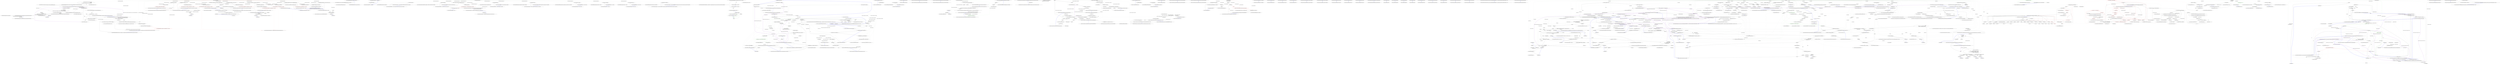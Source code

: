 digraph  {
m0_91 [label="Entry System.Collections.Generic.ICollection<T>.Add(T)", span="0-0", cluster="System.Collections.Generic.ICollection<T>.Add(T)", file="BindingBuilder.cs"];
m0_34 [label="Entry Ninject.Planning.Bindings.BindingBuilder.InternalToProvider<TImplementation>(Ninject.Activation.IProvider<TImplementation>)", span="123-123", cluster="Ninject.Planning.Bindings.BindingBuilder.InternalToProvider<TImplementation>(Ninject.Activation.IProvider<TImplementation>)", file="BindingBuilder.cs"];
m0_35 [label="this.BindingConfiguration.ProviderCallback = ctx => provider", span="125-125", cluster="Ninject.Planning.Bindings.BindingBuilder.InternalToProvider<TImplementation>(Ninject.Activation.IProvider<TImplementation>)", file="BindingBuilder.cs"];
m0_36 [label="this.BindingConfiguration.Target = BindingTarget.Provider", span="126-126", cluster="Ninject.Planning.Bindings.BindingBuilder.InternalToProvider<TImplementation>(Ninject.Activation.IProvider<TImplementation>)", file="BindingBuilder.cs"];
m0_37 [label="return new BindingConfigurationBuilder<TImplementation>(this.BindingConfiguration, this.ServiceNames);", span="128-128", cluster="Ninject.Planning.Bindings.BindingBuilder.InternalToProvider<TImplementation>(Ninject.Activation.IProvider<TImplementation>)", color=red, community=0, file="BindingBuilder.cs"];
m0_38 [label="Exit Ninject.Planning.Bindings.BindingBuilder.InternalToProvider<TImplementation>(Ninject.Activation.IProvider<TImplementation>)", span="123-123", cluster="Ninject.Planning.Bindings.BindingBuilder.InternalToProvider<TImplementation>(Ninject.Activation.IProvider<TImplementation>)", file="BindingBuilder.cs"];
m0_81 [label="Entry Ninject.Planning.Bindings.BindingBuilder.AddConstructorArgument(System.Linq.Expressions.Expression, string, System.Linq.Expressions.ParameterExpression)", span="209-209", cluster="Ninject.Planning.Bindings.BindingBuilder.AddConstructorArgument(System.Linq.Expressions.Expression, string, System.Linq.Expressions.ParameterExpression)", file="BindingBuilder.cs"];
m0_82 [label="var methodCall = argument as MethodCallExpression", span="211-211", cluster="Ninject.Planning.Bindings.BindingBuilder.AddConstructorArgument(System.Linq.Expressions.Expression, string, System.Linq.Expressions.ParameterExpression)", file="BindingBuilder.cs"];
m0_84 [label="var compiledExpression = Expression.Lambda(argument, constructorArgumentSyntaxParameterExpression).Compile()", span="216-216", cluster="Ninject.Planning.Bindings.BindingBuilder.AddConstructorArgument(System.Linq.Expressions.Expression, string, System.Linq.Expressions.ParameterExpression)", file="BindingBuilder.cs"];
m0_85 [label="this.BindingConfiguration.Parameters.Add(new ConstructorArgument(\r\n                    argumentName,\r\n                    ctx => compiledExpression.DynamicInvoke(new ConstructorArgumentSyntax(ctx))))", span="217-219", cluster="Ninject.Planning.Bindings.BindingBuilder.AddConstructorArgument(System.Linq.Expressions.Expression, string, System.Linq.Expressions.ParameterExpression)", file="BindingBuilder.cs"];
m0_83 [label="methodCall == null ||\r\n                !methodCall.Method.IsGenericMethod ||\r\n                methodCall.Method.GetGenericMethodDefinition().DeclaringType != typeof(IConstructorArgumentSyntax)", span="212-214", cluster="Ninject.Planning.Bindings.BindingBuilder.AddConstructorArgument(System.Linq.Expressions.Expression, string, System.Linq.Expressions.ParameterExpression)", file="BindingBuilder.cs"];
m0_86 [label="Exit Ninject.Planning.Bindings.BindingBuilder.AddConstructorArgument(System.Linq.Expressions.Expression, string, System.Linq.Expressions.ParameterExpression)", span="209-209", cluster="Ninject.Planning.Bindings.BindingBuilder.AddConstructorArgument(System.Linq.Expressions.Expression, string, System.Linq.Expressions.ParameterExpression)", file="BindingBuilder.cs"];
m0_25 [label="Entry Ninject.Planning.Bindings.BindingBuilder.InternalToMethod<TImplementation>(System.Func<Ninject.Activation.IContext, TImplementation>)", span="109-109", cluster="Ninject.Planning.Bindings.BindingBuilder.InternalToMethod<TImplementation>(System.Func<Ninject.Activation.IContext, TImplementation>)", file="BindingBuilder.cs"];
m0_26 [label="this.BindingConfiguration.ProviderCallback = ctx => new CallbackProvider<TImplementation>(method)", span="111-111", cluster="Ninject.Planning.Bindings.BindingBuilder.InternalToMethod<TImplementation>(System.Func<Ninject.Activation.IContext, TImplementation>)", file="BindingBuilder.cs"];
m0_27 [label="this.BindingConfiguration.Target = BindingTarget.Method", span="112-112", cluster="Ninject.Planning.Bindings.BindingBuilder.InternalToMethod<TImplementation>(System.Func<Ninject.Activation.IContext, TImplementation>)", file="BindingBuilder.cs"];
m0_28 [label="return new BindingConfigurationBuilder<TImplementation>(this.BindingConfiguration, this.ServiceNames);", span="114-114", cluster="Ninject.Planning.Bindings.BindingBuilder.InternalToMethod<TImplementation>(System.Func<Ninject.Activation.IContext, TImplementation>)", color=red, community=0, file="BindingBuilder.cs"];
m0_29 [label="Exit Ninject.Planning.Bindings.BindingBuilder.InternalToMethod<TImplementation>(System.Func<Ninject.Activation.IContext, TImplementation>)", span="109-109", cluster="Ninject.Planning.Bindings.BindingBuilder.InternalToMethod<TImplementation>(System.Func<Ninject.Activation.IContext, TImplementation>)", file="BindingBuilder.cs"];
m0_99 [label="Entry Ninject.Planning.Bindings.BindingBuilder.ConstructorArgumentSyntax.Inject<T1>()", span="252-252", cluster="Ninject.Planning.Bindings.BindingBuilder.ConstructorArgumentSyntax.Inject<T1>()", file="BindingBuilder.cs"];
m0_100 [label="throw new InvalidOperationException(''This method is for declaration that a parameter shall be injected only! Never call it directly.'');", span="254-254", cluster="Ninject.Planning.Bindings.BindingBuilder.ConstructorArgumentSyntax.Inject<T1>()", file="BindingBuilder.cs"];
m0_101 [label="Exit Ninject.Planning.Bindings.BindingBuilder.ConstructorArgumentSyntax.Inject<T1>()", span="252-252", cluster="Ninject.Planning.Bindings.BindingBuilder.ConstructorArgumentSyntax.Inject<T1>()", file="BindingBuilder.cs"];
m0_24 [label="Entry Ninject.Activation.Providers.ConstantProvider<T>.ConstantProvider(T)", span="31-31", cluster="Ninject.Activation.Providers.ConstantProvider<T>.ConstantProvider(T)", file="BindingBuilder.cs"];
m0_96 [label="Entry System.Delegate.DynamicInvoke(params object[])", span="0-0", cluster="System.Delegate.DynamicInvoke(params object[])", file="BindingBuilder.cs"];
m0_33 [label="Entry Ninject.Activation.Providers.CallbackProvider<T>.CallbackProvider(System.Func<Ninject.Activation.IContext, T>)", span="31-31", cluster="Ninject.Activation.Providers.CallbackProvider<T>.CallbackProvider(System.Func<Ninject.Activation.IContext, T>)", file="BindingBuilder.cs"];
m0_102 [label="Entry System.InvalidOperationException.InvalidOperationException(string)", span="0-0", cluster="System.InvalidOperationException.InvalidOperationException(string)", file="BindingBuilder.cs"];
m0_70 [label="Entry Ninject.Activation.Providers.StandardProvider.GetCreationCallback(System.Type, System.Reflection.ConstructorInfo)", span="147-147", cluster="Ninject.Activation.Providers.StandardProvider.GetCreationCallback(System.Type, System.Reflection.ConstructorInfo)", file="BindingBuilder.cs"];
m0_89 [label="Entry System.Linq.Expressions.LambdaExpression.Compile()", span="0-0", cluster="System.Linq.Expressions.LambdaExpression.Compile()", file="BindingBuilder.cs"];
m0_95 [label="Entry Ninject.Planning.Bindings.BindingBuilder.ConstructorArgumentSyntax.ConstructorArgumentSyntax(Ninject.Activation.IContext)", span="232-232", cluster="Ninject.Planning.Bindings.BindingBuilder.ConstructorArgumentSyntax.ConstructorArgumentSyntax(Ninject.Activation.IContext)", file="BindingBuilder.cs"];
m0_97 [label="this.Context = context", span="234-234", cluster="Ninject.Planning.Bindings.BindingBuilder.ConstructorArgumentSyntax.ConstructorArgumentSyntax(Ninject.Activation.IContext)", file="BindingBuilder.cs"];
m0_98 [label="Exit Ninject.Planning.Bindings.BindingBuilder.ConstructorArgumentSyntax.ConstructorArgumentSyntax(Ninject.Activation.IContext)", span="232-232", cluster="Ninject.Planning.Bindings.BindingBuilder.ConstructorArgumentSyntax.ConstructorArgumentSyntax(Ninject.Activation.IContext)", file="BindingBuilder.cs"];
m0_88 [label="Entry System.Linq.Expressions.Expression.Lambda(System.Linq.Expressions.Expression, params System.Linq.Expressions.ParameterExpression[])", span="0-0", cluster="System.Linq.Expressions.Expression.Lambda(System.Linq.Expressions.Expression, params System.Linq.Expressions.ParameterExpression[])", file="BindingBuilder.cs"];
m0_60 [label="Entry Ninject.Planning.Bindings.BindingBuilder.InternalToConstructor<TImplementation>(System.Linq.Expressions.Expression<System.Func<Ninject.Syntax.IConstructorArgumentSyntax, TImplementation>>)", span="169-169", cluster="Ninject.Planning.Bindings.BindingBuilder.InternalToConstructor<TImplementation>(System.Linq.Expressions.Expression<System.Func<Ninject.Syntax.IConstructorArgumentSyntax, TImplementation>>)", file="BindingBuilder.cs"];
m0_61 [label="var ctorExpression = newExpression.Body as NewExpression", span="172-172", cluster="Ninject.Planning.Bindings.BindingBuilder.InternalToConstructor<TImplementation>(System.Linq.Expressions.Expression<System.Func<Ninject.Syntax.IConstructorArgumentSyntax, TImplementation>>)", file="BindingBuilder.cs"];
m0_66 [label="this.AddConstructorArguments(ctorExpression, newExpression.Parameters[0])", span="180-180", cluster="Ninject.Planning.Bindings.BindingBuilder.InternalToConstructor<TImplementation>(System.Linq.Expressions.Expression<System.Func<Ninject.Syntax.IConstructorArgumentSyntax, TImplementation>>)", file="BindingBuilder.cs"];
m0_62 [label="ctorExpression == null", span="173-173", cluster="Ninject.Planning.Bindings.BindingBuilder.InternalToConstructor<TImplementation>(System.Linq.Expressions.Expression<System.Func<Ninject.Syntax.IConstructorArgumentSyntax, TImplementation>>)", file="BindingBuilder.cs"];
m0_64 [label="this.BindingConfiguration.ProviderCallback = StandardProvider.GetCreationCallback(ctorExpression.Type, ctorExpression.Constructor)", span="178-178", cluster="Ninject.Planning.Bindings.BindingBuilder.InternalToConstructor<TImplementation>(System.Linq.Expressions.Expression<System.Func<Ninject.Syntax.IConstructorArgumentSyntax, TImplementation>>)", file="BindingBuilder.cs"];
m0_63 [label="throw new ArgumentException(''The expression must be a constructor call.'', ''newExpression'');", span="175-175", cluster="Ninject.Planning.Bindings.BindingBuilder.InternalToConstructor<TImplementation>(System.Linq.Expressions.Expression<System.Func<Ninject.Syntax.IConstructorArgumentSyntax, TImplementation>>)", file="BindingBuilder.cs"];
m0_65 [label="this.BindingConfiguration.Target = BindingTarget.Type", span="179-179", cluster="Ninject.Planning.Bindings.BindingBuilder.InternalToConstructor<TImplementation>(System.Linq.Expressions.Expression<System.Func<Ninject.Syntax.IConstructorArgumentSyntax, TImplementation>>)", file="BindingBuilder.cs"];
m0_67 [label="return new BindingConfigurationBuilder<TImplementation>(this.BindingConfiguration, this.ServiceNames);", span="182-182", cluster="Ninject.Planning.Bindings.BindingBuilder.InternalToConstructor<TImplementation>(System.Linq.Expressions.Expression<System.Func<Ninject.Syntax.IConstructorArgumentSyntax, TImplementation>>)", color=red, community=0, file="BindingBuilder.cs"];
m0_68 [label="Exit Ninject.Planning.Bindings.BindingBuilder.InternalToConstructor<TImplementation>(System.Linq.Expressions.Expression<System.Func<Ninject.Syntax.IConstructorArgumentSyntax, TImplementation>>)", span="169-169", cluster="Ninject.Planning.Bindings.BindingBuilder.InternalToConstructor<TImplementation>(System.Linq.Expressions.Expression<System.Func<Ninject.Syntax.IConstructorArgumentSyntax, TImplementation>>)", file="BindingBuilder.cs"];
m0_59 [label="Entry Ninject.Syntax.IResolutionRoot.Get(System.Type, params Ninject.Parameters.IParameter[])", span="186-186", cluster="Ninject.Syntax.IResolutionRoot.Get(System.Type, params Ninject.Parameters.IParameter[])", file="BindingBuilder.cs"];
m0_71 [label="Entry Ninject.Planning.Bindings.BindingBuilder.AddConstructorArguments(System.Linq.Expressions.NewExpression, System.Linq.Expressions.ParameterExpression)", span="190-190", cluster="Ninject.Planning.Bindings.BindingBuilder.AddConstructorArguments(System.Linq.Expressions.NewExpression, System.Linq.Expressions.ParameterExpression)", file="BindingBuilder.cs"];
m0_72 [label="var parameters = ctorExpression.Constructor.GetParameters()", span="192-192", cluster="Ninject.Planning.Bindings.BindingBuilder.AddConstructorArguments(System.Linq.Expressions.NewExpression, System.Linq.Expressions.ParameterExpression)", file="BindingBuilder.cs"];
m0_74 [label="i < ctorExpression.Arguments.Count", span="194-194", cluster="Ninject.Planning.Bindings.BindingBuilder.AddConstructorArguments(System.Linq.Expressions.NewExpression, System.Linq.Expressions.ParameterExpression)", file="BindingBuilder.cs"];
m0_75 [label="var argument = ctorExpression.Arguments[i]", span="196-196", cluster="Ninject.Planning.Bindings.BindingBuilder.AddConstructorArguments(System.Linq.Expressions.NewExpression, System.Linq.Expressions.ParameterExpression)", file="BindingBuilder.cs"];
m0_77 [label="this.AddConstructorArgument(argument, argumentName, constructorArgumentSyntaxParameterExpression)", span="199-199", cluster="Ninject.Planning.Bindings.BindingBuilder.AddConstructorArguments(System.Linq.Expressions.NewExpression, System.Linq.Expressions.ParameterExpression)", file="BindingBuilder.cs"];
m0_73 [label="var i = 0", span="194-194", cluster="Ninject.Planning.Bindings.BindingBuilder.AddConstructorArguments(System.Linq.Expressions.NewExpression, System.Linq.Expressions.ParameterExpression)", file="BindingBuilder.cs"];
m0_76 [label="var argumentName = parameters[i].Name", span="197-197", cluster="Ninject.Planning.Bindings.BindingBuilder.AddConstructorArguments(System.Linq.Expressions.NewExpression, System.Linq.Expressions.ParameterExpression)", file="BindingBuilder.cs"];
m0_78 [label="i++", span="194-194", cluster="Ninject.Planning.Bindings.BindingBuilder.AddConstructorArguments(System.Linq.Expressions.NewExpression, System.Linq.Expressions.ParameterExpression)", file="BindingBuilder.cs"];
m0_79 [label="Exit Ninject.Planning.Bindings.BindingBuilder.AddConstructorArguments(System.Linq.Expressions.NewExpression, System.Linq.Expressions.ParameterExpression)", span="190-190", cluster="Ninject.Planning.Bindings.BindingBuilder.AddConstructorArguments(System.Linq.Expressions.NewExpression, System.Linq.Expressions.ParameterExpression)", file="BindingBuilder.cs"];
m0_42 [label="Entry Ninject.Planning.Bindings.BindingBuilder.ToProviderInternal<TProvider, TImplementation>()", span="138-138", cluster="Ninject.Planning.Bindings.BindingBuilder.ToProviderInternal<TProvider, TImplementation>()", file="BindingBuilder.cs"];
m0_43 [label="this.BindingConfiguration.ProviderCallback = ctx => ctx.Kernel.Get<TProvider>()", span="141-141", cluster="Ninject.Planning.Bindings.BindingBuilder.ToProviderInternal<TProvider, TImplementation>()", file="BindingBuilder.cs"];
m0_44 [label="this.BindingConfiguration.Target = BindingTarget.Provider", span="142-142", cluster="Ninject.Planning.Bindings.BindingBuilder.ToProviderInternal<TProvider, TImplementation>()", file="BindingBuilder.cs"];
m0_45 [label="return new BindingConfigurationBuilder<TImplementation>(this.BindingConfiguration, this.ServiceNames);", span="144-144", cluster="Ninject.Planning.Bindings.BindingBuilder.ToProviderInternal<TProvider, TImplementation>()", color=red, community=0, file="BindingBuilder.cs"];
m0_46 [label="Exit Ninject.Planning.Bindings.BindingBuilder.ToProviderInternal<TProvider, TImplementation>()", span="138-138", cluster="Ninject.Planning.Bindings.BindingBuilder.ToProviderInternal<TProvider, TImplementation>()", file="BindingBuilder.cs"];
m0_50 [label="Entry Ninject.Syntax.IResolutionRoot.Get<T>(params Ninject.Parameters.IParameter[])", span="34-34", cluster="Ninject.Syntax.IResolutionRoot.Get<T>(params Ninject.Parameters.IParameter[])", file="BindingBuilder.cs"];
m0_87 [label="Entry System.Reflection.MethodInfo.GetGenericMethodDefinition()", span="0-0", cluster="System.Reflection.MethodInfo.GetGenericMethodDefinition()", file="BindingBuilder.cs"];
m0_92 [label="Entry lambda expression", span="219-219", cluster="lambda expression", file="BindingBuilder.cs"];
m0_22 [label="new ConstantProvider<TImplementation>(value)", span="96-96", cluster="lambda expression", file="BindingBuilder.cs"];
m0_21 [label="Entry lambda expression", span="96-96", cluster="lambda expression", file="BindingBuilder.cs"];
m0_23 [label="Exit lambda expression", span="96-96", cluster="lambda expression", file="BindingBuilder.cs"];
m0_31 [label="new CallbackProvider<TImplementation>(method)", span="111-111", cluster="lambda expression", file="BindingBuilder.cs"];
m0_30 [label="Entry lambda expression", span="111-111", cluster="lambda expression", file="BindingBuilder.cs"];
m0_32 [label="Exit lambda expression", span="111-111", cluster="lambda expression", file="BindingBuilder.cs"];
m0_40 [label=provider, span="125-125", cluster="lambda expression", file="BindingBuilder.cs"];
m0_39 [label="Entry lambda expression", span="125-125", cluster="lambda expression", file="BindingBuilder.cs"];
m0_41 [label="Exit lambda expression", span="125-125", cluster="lambda expression", file="BindingBuilder.cs"];
m0_48 [label="ctx.Kernel.Get<TProvider>()", span="141-141", cluster="lambda expression", file="BindingBuilder.cs"];
m0_47 [label="Entry lambda expression", span="141-141", cluster="lambda expression", file="BindingBuilder.cs"];
m0_49 [label="Exit lambda expression", span="141-141", cluster="lambda expression", file="BindingBuilder.cs"];
m0_57 [label="ctx.Kernel.Get(providerType) as IProvider", span="156-156", cluster="lambda expression", file="BindingBuilder.cs"];
m0_56 [label="Entry lambda expression", span="156-156", cluster="lambda expression", file="BindingBuilder.cs"];
m0_58 [label="Exit lambda expression", span="156-156", cluster="lambda expression", file="BindingBuilder.cs"];
m0_93 [label="compiledExpression.DynamicInvoke(new ConstructorArgumentSyntax(ctx))", span="219-219", cluster="lambda expression", file="BindingBuilder.cs"];
m0_94 [label="Exit lambda expression", span="219-219", cluster="lambda expression", file="BindingBuilder.cs"];
m0_0 [label="Entry Ninject.Planning.Bindings.BindingBuilder.BindingBuilder(Ninject.Planning.Bindings.IBindingConfiguration, Ninject.INinjectSettings, string)", span="46-46", cluster="Ninject.Planning.Bindings.BindingBuilder.BindingBuilder(Ninject.Planning.Bindings.IBindingConfiguration, Ninject.INinjectSettings, string)", file="BindingBuilder.cs"];
m0_1 [label="this.BindingConfiguration = bindingConfiguration", span="48-48", cluster="Ninject.Planning.Bindings.BindingBuilder.BindingBuilder(Ninject.Planning.Bindings.IBindingConfiguration, Ninject.INinjectSettings, string)", file="BindingBuilder.cs"];
m0_2 [label="this.ServiceNames = serviceNames", span="49-49", cluster="Ninject.Planning.Bindings.BindingBuilder.BindingBuilder(Ninject.Planning.Bindings.IBindingConfiguration, Ninject.INinjectSettings, string)", file="BindingBuilder.cs"];
m0_3 [label="this.BindingConfiguration.ScopeCallback = settings.DefaultScopeCallback", span="50-50", cluster="Ninject.Planning.Bindings.BindingBuilder.BindingBuilder(Ninject.Planning.Bindings.IBindingConfiguration, Ninject.INinjectSettings, string)", color=red, community=0, file="BindingBuilder.cs"];
m0_4 [label="Exit Ninject.Planning.Bindings.BindingBuilder.BindingBuilder(Ninject.Planning.Bindings.IBindingConfiguration, Ninject.INinjectSettings, string)", span="46-46", cluster="Ninject.Planning.Bindings.BindingBuilder.BindingBuilder(Ninject.Planning.Bindings.IBindingConfiguration, Ninject.INinjectSettings, string)", file="BindingBuilder.cs"];
m0_8 [label="Entry Ninject.Planning.Bindings.BindingBuilder.InternalTo<T>(System.Type)", span="80-80", cluster="Ninject.Planning.Bindings.BindingBuilder.InternalTo<T>(System.Type)", file="BindingBuilder.cs"];
m0_9 [label="this.BindingConfiguration.ProviderCallback = StandardProvider.GetCreationCallback(implementation)", span="82-82", cluster="Ninject.Planning.Bindings.BindingBuilder.InternalTo<T>(System.Type)", file="BindingBuilder.cs"];
m0_10 [label="this.BindingConfiguration.Target = BindingTarget.Type", span="83-83", cluster="Ninject.Planning.Bindings.BindingBuilder.InternalTo<T>(System.Type)", file="BindingBuilder.cs"];
m0_11 [label="return new BindingConfigurationBuilder<T>(this.BindingConfiguration, this.ServiceNames);", span="85-85", cluster="Ninject.Planning.Bindings.BindingBuilder.InternalTo<T>(System.Type)", color=red, community=0, file="BindingBuilder.cs"];
m0_12 [label="Exit Ninject.Planning.Bindings.BindingBuilder.InternalTo<T>(System.Type)", span="80-80", cluster="Ninject.Planning.Bindings.BindingBuilder.InternalTo<T>(System.Type)", file="BindingBuilder.cs"];
m0_15 [label="Entry Ninject.Planning.Bindings.BindingBuilder.InternalToConfiguration<TImplementation>(TImplementation)", span="94-94", cluster="Ninject.Planning.Bindings.BindingBuilder.InternalToConfiguration<TImplementation>(TImplementation)", file="BindingBuilder.cs"];
m0_16 [label="this.BindingConfiguration.ProviderCallback = ctx => new ConstantProvider<TImplementation>(value)", span="96-96", cluster="Ninject.Planning.Bindings.BindingBuilder.InternalToConfiguration<TImplementation>(TImplementation)", file="BindingBuilder.cs"];
m0_17 [label="this.BindingConfiguration.Target = BindingTarget.Constant", span="97-97", cluster="Ninject.Planning.Bindings.BindingBuilder.InternalToConfiguration<TImplementation>(TImplementation)", file="BindingBuilder.cs"];
m0_18 [label="this.BindingConfiguration.ScopeCallback = StandardScopeCallbacks.Singleton", span="98-98", cluster="Ninject.Planning.Bindings.BindingBuilder.InternalToConfiguration<TImplementation>(TImplementation)", file="BindingBuilder.cs"];
m0_19 [label="return new BindingConfigurationBuilder<TImplementation>(this.BindingConfiguration, this.ServiceNames);", span="100-100", cluster="Ninject.Planning.Bindings.BindingBuilder.InternalToConfiguration<TImplementation>(TImplementation)", color=red, community=0, file="BindingBuilder.cs"];
m0_20 [label="Exit Ninject.Planning.Bindings.BindingBuilder.InternalToConfiguration<TImplementation>(TImplementation)", span="94-94", cluster="Ninject.Planning.Bindings.BindingBuilder.InternalToConfiguration<TImplementation>(TImplementation)", file="BindingBuilder.cs"];
m0_69 [label="Entry System.ArgumentException.ArgumentException(string, string)", span="0-0", cluster="System.ArgumentException.ArgumentException(string, string)", file="BindingBuilder.cs"];
m0_14 [label="Entry Ninject.Planning.Bindings.BindingConfigurationBuilder<T>.BindingConfigurationBuilder(Ninject.Planning.Bindings.IBindingConfiguration, string)", span="57-57", cluster="Ninject.Planning.Bindings.BindingConfigurationBuilder<T>.BindingConfigurationBuilder(Ninject.Planning.Bindings.IBindingConfiguration, string)", file="BindingBuilder.cs"];
m0_51 [label="Entry Ninject.Planning.Bindings.BindingBuilder.ToProviderInternal<T>(System.Type)", span="154-154", cluster="Ninject.Planning.Bindings.BindingBuilder.ToProviderInternal<T>(System.Type)", file="BindingBuilder.cs"];
m0_52 [label="this.BindingConfiguration.ProviderCallback = ctx => ctx.Kernel.Get(providerType) as IProvider", span="156-156", cluster="Ninject.Planning.Bindings.BindingBuilder.ToProviderInternal<T>(System.Type)", file="BindingBuilder.cs"];
m0_53 [label="this.BindingConfiguration.Target = BindingTarget.Provider", span="157-157", cluster="Ninject.Planning.Bindings.BindingBuilder.ToProviderInternal<T>(System.Type)", file="BindingBuilder.cs"];
m0_54 [label="return new BindingConfigurationBuilder<T>(this.BindingConfiguration, this.ServiceNames);", span="159-159", cluster="Ninject.Planning.Bindings.BindingBuilder.ToProviderInternal<T>(System.Type)", color=red, community=0, file="BindingBuilder.cs"];
m0_55 [label="Exit Ninject.Planning.Bindings.BindingBuilder.ToProviderInternal<T>(System.Type)", span="154-154", cluster="Ninject.Planning.Bindings.BindingBuilder.ToProviderInternal<T>(System.Type)", file="BindingBuilder.cs"];
m0_80 [label="Entry System.Reflection.MethodBase.GetParameters()", span="0-0", cluster="System.Reflection.MethodBase.GetParameters()", file="BindingBuilder.cs"];
m0_13 [label="Entry Ninject.Activation.Providers.StandardProvider.GetCreationCallback(System.Type)", span="134-134", cluster="Ninject.Activation.Providers.StandardProvider.GetCreationCallback(System.Type)", file="BindingBuilder.cs"];
m0_5 [label="Entry Ninject.Planning.Bindings.BindingBuilder.InternalTo<TImplementation>()", span="69-69", cluster="Ninject.Planning.Bindings.BindingBuilder.InternalTo<TImplementation>()", file="BindingBuilder.cs"];
m0_6 [label="return this.InternalTo<TImplementation>(typeof(TImplementation));", span="71-71", cluster="Ninject.Planning.Bindings.BindingBuilder.InternalTo<TImplementation>()", file="BindingBuilder.cs"];
m0_7 [label="Exit Ninject.Planning.Bindings.BindingBuilder.InternalTo<TImplementation>()", span="69-69", cluster="Ninject.Planning.Bindings.BindingBuilder.InternalTo<TImplementation>()", file="BindingBuilder.cs"];
m0_90 [label="Entry Ninject.Parameters.ConstructorArgument.ConstructorArgument(string, System.Func<Ninject.Activation.IContext, object>)", span="50-50", cluster="Ninject.Parameters.ConstructorArgument.ConstructorArgument(string, System.Func<Ninject.Activation.IContext, object>)", file="BindingBuilder.cs"];
m0_103 [label="Ninject.Planning.Bindings.BindingBuilder", span="", file="BindingBuilder.cs"];
m0_104 [label=TImplementation, span="", file="BindingBuilder.cs"];
m0_105 [label="System.Func<Ninject.Activation.IContext, TImplementation>", span="", file="BindingBuilder.cs"];
m0_106 [label="Ninject.Activation.IProvider<TImplementation>", span="", file="BindingBuilder.cs"];
m0_107 [label="System.Type", span="", file="BindingBuilder.cs"];
m0_108 [label=compiledExpression, span="", file="BindingBuilder.cs"];
m0_109 [label="Ninject.Planning.Bindings.BindingBuilder.ConstructorArgumentSyntax", span="", file="BindingBuilder.cs"];
m4_10 [label="Entry Ninject.Planning.Bindings.BindingBuilder<T1>.To<TImplementation>()", span="76-76", cluster="Ninject.Planning.Bindings.BindingBuilder<T1>.To<TImplementation>()", file="BindingBuilder{T1}.cs"];
m4_11 [label="return this.InternalTo<TImplementation>();", span="79-79", cluster="Ninject.Planning.Bindings.BindingBuilder<T1>.To<TImplementation>()", file="BindingBuilder{T1}.cs"];
m4_12 [label="Exit Ninject.Planning.Bindings.BindingBuilder<T1>.To<TImplementation>()", span="76-76", cluster="Ninject.Planning.Bindings.BindingBuilder<T1>.To<TImplementation>()", file="BindingBuilder{T1}.cs"];
m4_33 [label="Entry Ninject.Planning.Bindings.BindingBuilder.InternalToProvider<TImplementation>(Ninject.Activation.IProvider<TImplementation>)", span="123-123", cluster="Ninject.Planning.Bindings.BindingBuilder.InternalToProvider<TImplementation>(Ninject.Activation.IProvider<TImplementation>)", file="BindingBuilder{T1}.cs"];
m4_37 [label="Entry Ninject.Planning.Bindings.BindingBuilder.InternalToMethod<TImplementation>(System.Func<Ninject.Activation.IContext, TImplementation>)", span="109-109", cluster="Ninject.Planning.Bindings.BindingBuilder.InternalToMethod<TImplementation>(System.Func<Ninject.Activation.IContext, TImplementation>)", file="BindingBuilder{T1}.cs"];
m4_38 [label="Entry Ninject.Planning.Bindings.BindingBuilder<T1>.ToMethod<TImplementation>(System.Func<Ninject.Activation.IContext, TImplementation>)", span="158-158", cluster="Ninject.Planning.Bindings.BindingBuilder<T1>.ToMethod<TImplementation>(System.Func<Ninject.Activation.IContext, TImplementation>)", file="BindingBuilder{T1}.cs"];
m4_39 [label="return this.InternalToMethod(method);", span="161-161", cluster="Ninject.Planning.Bindings.BindingBuilder<T1>.ToMethod<TImplementation>(System.Func<Ninject.Activation.IContext, TImplementation>)", file="BindingBuilder{T1}.cs"];
m4_40 [label="Exit Ninject.Planning.Bindings.BindingBuilder<T1>.ToMethod<TImplementation>(System.Func<Ninject.Activation.IContext, TImplementation>)", span="158-158", cluster="Ninject.Planning.Bindings.BindingBuilder<T1>.ToMethod<TImplementation>(System.Func<Ninject.Activation.IContext, TImplementation>)", file="BindingBuilder{T1}.cs"];
m4_3 [label="Entry Ninject.Planning.Bindings.BindingBuilder<T1>.ToSelf()", span="63-63", cluster="Ninject.Planning.Bindings.BindingBuilder<T1>.ToSelf()", file="BindingBuilder{T1}.cs"];
m4_4 [label="this.Binding.ProviderCallback = StandardProvider.GetCreationCallback(this.Binding.Service)", span="65-65", cluster="Ninject.Planning.Bindings.BindingBuilder<T1>.ToSelf()", file="BindingBuilder{T1}.cs"];
m4_5 [label="this.Binding.Target = BindingTarget.Self", span="66-66", cluster="Ninject.Planning.Bindings.BindingBuilder<T1>.ToSelf()", file="BindingBuilder{T1}.cs"];
m4_6 [label="return new BindingConfigurationBuilder<T1>(this.Binding.BindingConfiguration, this.ServiceNames);", span="68-68", cluster="Ninject.Planning.Bindings.BindingBuilder<T1>.ToSelf()", color=red, community=0, file="BindingBuilder{T1}.cs"];
m4_7 [label="Exit Ninject.Planning.Bindings.BindingBuilder<T1>.ToSelf()", span="63-63", cluster="Ninject.Planning.Bindings.BindingBuilder<T1>.ToSelf()", file="BindingBuilder{T1}.cs"];
m4_41 [label="Entry Ninject.Planning.Bindings.BindingBuilder<T1>.ToConstant<TImplementation>(TImplementation)", span="170-170", cluster="Ninject.Planning.Bindings.BindingBuilder<T1>.ToConstant<TImplementation>(TImplementation)", file="BindingBuilder{T1}.cs"];
m4_42 [label="return this.InternalToConfiguration(value);", span="173-173", cluster="Ninject.Planning.Bindings.BindingBuilder<T1>.ToConstant<TImplementation>(TImplementation)", file="BindingBuilder{T1}.cs"];
m4_43 [label="Exit Ninject.Planning.Bindings.BindingBuilder<T1>.ToConstant<TImplementation>(TImplementation)", span="170-170", cluster="Ninject.Planning.Bindings.BindingBuilder<T1>.ToConstant<TImplementation>(TImplementation)", file="BindingBuilder{T1}.cs"];
m4_30 [label="Entry Ninject.Planning.Bindings.BindingBuilder<T1>.ToProvider<TImplementation>(Ninject.Activation.IProvider<TImplementation>)", span="136-136", cluster="Ninject.Planning.Bindings.BindingBuilder<T1>.ToProvider<TImplementation>(Ninject.Activation.IProvider<TImplementation>)", file="BindingBuilder{T1}.cs"];
m4_31 [label="return this.InternalToProvider(provider);", span="139-139", cluster="Ninject.Planning.Bindings.BindingBuilder<T1>.ToProvider<TImplementation>(Ninject.Activation.IProvider<TImplementation>)", file="BindingBuilder{T1}.cs"];
m4_32 [label="Exit Ninject.Planning.Bindings.BindingBuilder<T1>.ToProvider<TImplementation>(Ninject.Activation.IProvider<TImplementation>)", span="136-136", cluster="Ninject.Planning.Bindings.BindingBuilder<T1>.ToProvider<TImplementation>(Ninject.Activation.IProvider<TImplementation>)", file="BindingBuilder{T1}.cs"];
m4_26 [label="Entry Ninject.Planning.Bindings.BindingBuilder<T1>.ToProvider(System.Type)", span="125-125", cluster="Ninject.Planning.Bindings.BindingBuilder<T1>.ToProvider(System.Type)", file="BindingBuilder{T1}.cs"];
m4_27 [label="return this.ToProviderInternal<T1>(providerType);", span="127-127", cluster="Ninject.Planning.Bindings.BindingBuilder<T1>.ToProvider(System.Type)", file="BindingBuilder{T1}.cs"];
m4_28 [label="Exit Ninject.Planning.Bindings.BindingBuilder<T1>.ToProvider(System.Type)", span="125-125", cluster="Ninject.Planning.Bindings.BindingBuilder<T1>.ToProvider(System.Type)", file="BindingBuilder{T1}.cs"];
m4_14 [label="Entry Ninject.Planning.Bindings.BindingBuilder<T1>.To(System.Type)", span="87-87", cluster="Ninject.Planning.Bindings.BindingBuilder<T1>.To(System.Type)", file="BindingBuilder{T1}.cs"];
m4_15 [label="return this.InternalTo<T1>(implementation);", span="89-89", cluster="Ninject.Planning.Bindings.BindingBuilder<T1>.To(System.Type)", file="BindingBuilder{T1}.cs"];
m4_16 [label="Exit Ninject.Planning.Bindings.BindingBuilder<T1>.To(System.Type)", span="87-87", cluster="Ninject.Planning.Bindings.BindingBuilder<T1>.To(System.Type)", file="BindingBuilder{T1}.cs"];
m4_21 [label="Entry Ninject.Planning.Bindings.BindingBuilder.InternalToConstructor<TImplementation>(System.Linq.Expressions.Expression<System.Func<Ninject.Syntax.IConstructorArgumentSyntax, TImplementation>>)", span="169-169", cluster="Ninject.Planning.Bindings.BindingBuilder.InternalToConstructor<TImplementation>(System.Linq.Expressions.Expression<System.Func<Ninject.Syntax.IConstructorArgumentSyntax, TImplementation>>)", file="BindingBuilder{T1}.cs"];
m4_25 [label="Entry Ninject.Planning.Bindings.BindingBuilder.ToProviderInternal<TProvider, TImplementation>()", span="138-138", cluster="Ninject.Planning.Bindings.BindingBuilder.ToProviderInternal<TProvider, TImplementation>()", file="BindingBuilder{T1}.cs"];
m4_0 [label="Entry Ninject.Planning.Bindings.BindingBuilder<T1>.BindingBuilder(Ninject.Planning.Bindings.IBinding, Ninject.INinjectSettings, string)", span="47-47", cluster="Ninject.Planning.Bindings.BindingBuilder<T1>.BindingBuilder(Ninject.Planning.Bindings.IBinding, Ninject.INinjectSettings, string)", file="BindingBuilder{T1}.cs"];
m4_1 [label="this.Binding = binding", span="50-50", cluster="Ninject.Planning.Bindings.BindingBuilder<T1>.BindingBuilder(Ninject.Planning.Bindings.IBinding, Ninject.INinjectSettings, string)", file="BindingBuilder{T1}.cs"];
m4_2 [label="Exit Ninject.Planning.Bindings.BindingBuilder<T1>.BindingBuilder(Ninject.Planning.Bindings.IBinding, Ninject.INinjectSettings, string)", span="47-47", cluster="Ninject.Planning.Bindings.BindingBuilder<T1>.BindingBuilder(Ninject.Planning.Bindings.IBinding, Ninject.INinjectSettings, string)", file="BindingBuilder{T1}.cs"];
m4_17 [label="Entry Ninject.Planning.Bindings.BindingBuilder.InternalTo<T>(System.Type)", span="80-80", cluster="Ninject.Planning.Bindings.BindingBuilder.InternalTo<T>(System.Type)", file="BindingBuilder{T1}.cs"];
m4_22 [label="Entry Ninject.Planning.Bindings.BindingBuilder<T1>.ToProvider<TProvider>()", span="113-113", cluster="Ninject.Planning.Bindings.BindingBuilder<T1>.ToProvider<TProvider>()", file="BindingBuilder{T1}.cs"];
m4_23 [label="return this.ToProviderInternal<TProvider, T1>();", span="116-116", cluster="Ninject.Planning.Bindings.BindingBuilder<T1>.ToProvider<TProvider>()", file="BindingBuilder{T1}.cs"];
m4_24 [label="Exit Ninject.Planning.Bindings.BindingBuilder<T1>.ToProvider<TProvider>()", span="113-113", cluster="Ninject.Planning.Bindings.BindingBuilder<T1>.ToProvider<TProvider>()", file="BindingBuilder{T1}.cs"];
m4_18 [label="Entry Ninject.Planning.Bindings.BindingBuilder<T1>.ToConstructor<TImplementation>(System.Linq.Expressions.Expression<System.Func<Ninject.Syntax.IConstructorArgumentSyntax, TImplementation>>)", span="99-99", cluster="Ninject.Planning.Bindings.BindingBuilder<T1>.ToConstructor<TImplementation>(System.Linq.Expressions.Expression<System.Func<Ninject.Syntax.IConstructorArgumentSyntax, TImplementation>>)", file="BindingBuilder{T1}.cs"];
m4_19 [label="return this.InternalToConstructor(newExpression);", span="103-103", cluster="Ninject.Planning.Bindings.BindingBuilder<T1>.ToConstructor<TImplementation>(System.Linq.Expressions.Expression<System.Func<Ninject.Syntax.IConstructorArgumentSyntax, TImplementation>>)", file="BindingBuilder{T1}.cs"];
m4_20 [label="Exit Ninject.Planning.Bindings.BindingBuilder<T1>.ToConstructor<TImplementation>(System.Linq.Expressions.Expression<System.Func<Ninject.Syntax.IConstructorArgumentSyntax, TImplementation>>)", span="99-99", cluster="Ninject.Planning.Bindings.BindingBuilder<T1>.ToConstructor<TImplementation>(System.Linq.Expressions.Expression<System.Func<Ninject.Syntax.IConstructorArgumentSyntax, TImplementation>>)", file="BindingBuilder{T1}.cs"];
m4_44 [label="Entry Ninject.Planning.Bindings.BindingBuilder.InternalToConfiguration<TImplementation>(TImplementation)", span="94-94", cluster="Ninject.Planning.Bindings.BindingBuilder.InternalToConfiguration<TImplementation>(TImplementation)", file="BindingBuilder{T1}.cs"];
m4_9 [label="Entry Ninject.Planning.Bindings.BindingConfigurationBuilder<T>.BindingConfigurationBuilder(Ninject.Planning.Bindings.IBindingConfiguration, string)", span="57-57", cluster="Ninject.Planning.Bindings.BindingConfigurationBuilder<T>.BindingConfigurationBuilder(Ninject.Planning.Bindings.IBindingConfiguration, string)", file="BindingBuilder{T1}.cs"];
m4_29 [label="Entry Ninject.Planning.Bindings.BindingBuilder.ToProviderInternal<T>(System.Type)", span="154-154", cluster="Ninject.Planning.Bindings.BindingBuilder.ToProviderInternal<T>(System.Type)", file="BindingBuilder{T1}.cs"];
m4_34 [label="Entry Ninject.Planning.Bindings.BindingBuilder<T1>.ToMethod(System.Func<Ninject.Activation.IContext, T1>)", span="147-147", cluster="Ninject.Planning.Bindings.BindingBuilder<T1>.ToMethod(System.Func<Ninject.Activation.IContext, T1>)", file="BindingBuilder{T1}.cs"];
m4_35 [label="return this.InternalToMethod(method);", span="149-149", cluster="Ninject.Planning.Bindings.BindingBuilder<T1>.ToMethod(System.Func<Ninject.Activation.IContext, T1>)", file="BindingBuilder{T1}.cs"];
m4_36 [label="Exit Ninject.Planning.Bindings.BindingBuilder<T1>.ToMethod(System.Func<Ninject.Activation.IContext, T1>)", span="147-147", cluster="Ninject.Planning.Bindings.BindingBuilder<T1>.ToMethod(System.Func<Ninject.Activation.IContext, T1>)", file="BindingBuilder{T1}.cs"];
m4_8 [label="Entry Ninject.Activation.Providers.StandardProvider.GetCreationCallback(System.Type)", span="134-134", cluster="Ninject.Activation.Providers.StandardProvider.GetCreationCallback(System.Type)", file="BindingBuilder{T1}.cs"];
m4_13 [label="Entry Ninject.Planning.Bindings.BindingBuilder.InternalTo<TImplementation>()", span="69-69", cluster="Ninject.Planning.Bindings.BindingBuilder.InternalTo<TImplementation>()", file="BindingBuilder{T1}.cs"];
m4_45 [label="Ninject.Planning.Bindings.BindingBuilder<T1>", span="", file="BindingBuilder{T1}.cs"];
m6_5 [label="Exit Ninject.Dynamic.Extensions.ObjectExtensions.IsNull(object)", span="26-26", cluster="Ninject.Dynamic.Extensions.ObjectExtensions.IsNull(object)", file="BindingRoot.cs"];
m6_3 [label="Assert.Fail(''Expected no exception'')", span="46-46", cluster="Ninject.AssertWithThrows.DoesNotThrow(System.Action)", file="BindingRoot.cs"];
m6_4 [label="Exit Ninject.AssertWithThrows.DoesNotThrow(System.Action)", span="38-38", cluster="Ninject.AssertWithThrows.DoesNotThrow(System.Action)", file="BindingRoot.cs"];
m6_7 [label="Entry Ninject.AssertWithThrows.Throws<T>(System.Action)", span="55-55", cluster="Ninject.AssertWithThrows.Throws<T>(System.Action)", file="BindingRoot.cs"];
m6_8 [label="action()", span="60-60", cluster="Ninject.AssertWithThrows.Throws<T>(System.Action)", file="BindingRoot.cs"];
m6_9 [label="Assert.Fail(string.Format(CultureInfo.InvariantCulture, ''Expected excpetion {0} did not occur!'', typeof(T).Name))", span="61-61", cluster="Ninject.AssertWithThrows.Throws<T>(System.Action)", file="BindingRoot.cs"];
m6_10 [label=T, span="63-63", cluster="Ninject.AssertWithThrows.Throws<T>(System.Action)", file="BindingRoot.cs"];
m6_11 [label="Exit Ninject.AssertWithThrows.Throws<T>(System.Action)", span="55-55", cluster="Ninject.AssertWithThrows.Throws<T>(System.Action)", file="BindingRoot.cs"];
m6_0 [label="Entry Ninject.AssertWithThrows.DoesNotThrow(System.Action)", span="38-38", cluster="Ninject.AssertWithThrows.DoesNotThrow(System.Action)", file="BindingRoot.cs"];
m6_1 [label="action()", span="42-42", cluster="Ninject.AssertWithThrows.DoesNotThrow(System.Action)", file="BindingRoot.cs", color=green, community=0];
m6_2 [label=Exception, span="44-44", cluster="Ninject.AssertWithThrows.DoesNotThrow(System.Action)", file="BindingRoot.cs"];
m6_12 [label="Entry string.Format(System.IFormatProvider, string, object)", span="0-0", cluster="string.Format(System.IFormatProvider, string, object)", file="BindingRoot.cs"];
m6_6 [label="Entry Unk.Fail", span="", cluster="Unk.Fail", file="BindingRoot.cs"];
m7_34 [label="Entry Ninject.Activation.Request.GetScope()", span="151-151", cluster="Ninject.Activation.Request.GetScope()", file="CachePruningTests.cs"];
m7_35 [label="return ScopeCallback == null ? null : ScopeCallback();", span="153-153", cluster="Ninject.Activation.Request.GetScope()", file="CachePruningTests.cs"];
m7_36 [label="Exit Ninject.Activation.Request.GetScope()", span="151-151", cluster="Ninject.Activation.Request.GetScope()", file="CachePruningTests.cs"];
m7_38 [label="Entry Ninject.Activation.Request.CreateChild(System.Type, Ninject.Activation.IContext, Ninject.Planning.Targets.ITarget)", span="163-163", cluster="Ninject.Activation.Request.CreateChild(System.Type, Ninject.Activation.IContext, Ninject.Planning.Targets.ITarget)", file="CachePruningTests.cs"];
m7_37 [label="Entry System.Func<TResult>.Invoke()", span="0-0", cluster="System.Func<TResult>.Invoke()", file="CachePruningTests.cs"];
m7_40 [label="Exit Ninject.Activation.Request.CreateChild(System.Type, Ninject.Activation.IContext, Ninject.Planning.Targets.ITarget)", span="163-163", cluster="Ninject.Activation.Request.CreateChild(System.Type, Ninject.Activation.IContext, Ninject.Planning.Targets.ITarget)", file="CachePruningTests.cs"];
m7_39 [label="return new Request(parentContext, service, target, ScopeCallback);", span="165-165", cluster="Ninject.Activation.Request.CreateChild(System.Type, Ninject.Activation.IContext, Ninject.Planning.Targets.ITarget)", file="CachePruningTests.cs"];
m7_41 [label="Entry Ninject.Activation.Request.ToString()", span="172-172", cluster="Ninject.Activation.Request.ToString()", file="CachePruningTests.cs"];
m7_42 [label="return this.Format();", span="174-174", cluster="Ninject.Activation.Request.ToString()", file="CachePruningTests.cs"];
m7_75 [label="Entry Ninject.Tests.Unit.CacheTests.ContextMock.GetScope()", span="123-123", cluster="Ninject.Tests.Unit.CacheTests.ContextMock.GetScope()", file="CachePruningTests.cs"];
m7_76 [label="return this.scope.Target;", span="125-125", cluster="Ninject.Tests.Unit.CacheTests.ContextMock.GetScope()", file="CachePruningTests.cs"];
m7_77 [label="Exit Ninject.Tests.Unit.CacheTests.ContextMock.GetScope()", span="123-123", cluster="Ninject.Tests.Unit.CacheTests.ContextMock.GetScope()", file="CachePruningTests.cs"];
m7_66 [label="Entry Ninject.Tests.Unit.CacheTests.ContextMock.ContextMock(object, Ninject.Planning.Bindings.IBinding, System.Type[])", span="111-111", cluster="Ninject.Tests.Unit.CacheTests.ContextMock.ContextMock(object, Ninject.Planning.Bindings.IBinding, System.Type[])", file="CachePruningTests.cs"];
m7_67 [label="this.scope = new WeakReference(scope)", span="113-113", cluster="Ninject.Tests.Unit.CacheTests.ContextMock.ContextMock(object, Ninject.Planning.Bindings.IBinding, System.Type[])", file="CachePruningTests.cs"];
m7_68 [label="this.Binding = binding", span="114-114", cluster="Ninject.Tests.Unit.CacheTests.ContextMock.ContextMock(object, Ninject.Planning.Bindings.IBinding, System.Type[])", file="CachePruningTests.cs"];
m7_69 [label="this.GenericArguments = genericArguments", span="115-115", cluster="Ninject.Tests.Unit.CacheTests.ContextMock.ContextMock(object, Ninject.Planning.Bindings.IBinding, System.Type[])", file="CachePruningTests.cs"];
m7_70 [label="Exit Ninject.Tests.Unit.CacheTests.ContextMock.ContextMock(object, Ninject.Planning.Bindings.IBinding, System.Type[])", span="111-111", cluster="Ninject.Tests.Unit.CacheTests.ContextMock.ContextMock(object, Ninject.Planning.Bindings.IBinding, System.Type[])", file="CachePruningTests.cs"];
m7_71 [label="Entry Ninject.Tests.Unit.CacheTests.ContextMock.GetProvider()", span="118-118", cluster="Ninject.Tests.Unit.CacheTests.ContextMock.GetProvider()", file="CachePruningTests.cs"];
m7_72 [label="throw new NotImplementedException();", span="120-120", cluster="Ninject.Tests.Unit.CacheTests.ContextMock.GetProvider()", file="CachePruningTests.cs"];
m7_73 [label="Exit Ninject.Tests.Unit.CacheTests.ContextMock.GetProvider()", span="118-118", cluster="Ninject.Tests.Unit.CacheTests.ContextMock.GetProvider()", file="CachePruningTests.cs"];
m7_31 [label="return Constraint == null || Constraint(binding.Metadata);", span="144-144", cluster="Ninject.Activation.Request.Matches(Ninject.Planning.Bindings.IBinding)", file="CachePruningTests.cs"];
m7_32 [label="Exit Ninject.Activation.Request.Matches(Ninject.Planning.Bindings.IBinding)", span="142-142", cluster="Ninject.Activation.Request.Matches(Ninject.Planning.Bindings.IBinding)", file="CachePruningTests.cs"];
m7_44 [label="Entry Ninject.Activation.IRequest.Format()", span="107-107", cluster="Ninject.Activation.IRequest.Format()", file="CachePruningTests.cs"];
m7_45 [label="Ninject.Activation.Request", span="", cluster="Ninject.Tests.Unit.CacheTests.WhenPruneIsCalled.CreateContextMock(object, Ninject.Planning.Bindings.IBindingConfiguration, params System.Type[])", file="CachePruningTests.cs"];
m7_46 [label="bindingMock.Setup(b => b.BindingConfiguration).Returns(bindingConfiguration)", span="71-71", cluster="Ninject.Tests.Unit.CacheTests.WhenPruneIsCalled.CreateContextMock(object, Ninject.Planning.Bindings.IBindingConfiguration, params System.Type[])", file="CachePruningTests.cs"];
m7_47 [label="return new ContextMock(scope, bindingMock.Object, genericArguments);", span="72-72", cluster="Ninject.Tests.Unit.CacheTests.WhenPruneIsCalled.CreateContextMock(object, Ninject.Planning.Bindings.IBindingConfiguration, params System.Type[])", file="CachePruningTests.cs"];
m7_48 [label="Exit Ninject.Tests.Unit.CacheTests.WhenPruneIsCalled.CreateContextMock(object, Ninject.Planning.Bindings.IBindingConfiguration, params System.Type[])", span="68-68", cluster="Ninject.Tests.Unit.CacheTests.WhenPruneIsCalled.CreateContextMock(object, Ninject.Planning.Bindings.IBindingConfiguration, params System.Type[])", file="CachePruningTests.cs"];
m7_9 [label="Exit Ninject.Activation.Request.Request(System.Type, System.Func<Ninject.Planning.Bindings.IBindingMetadata, bool>, System.Collections.Generic.IEnumerable<Ninject.Parameters.IParameter>, System.Func<object>, bool, bool)", span="104-104", cluster="Ninject.Activation.Request.Request(System.Type, System.Func<Ninject.Planning.Bindings.IBindingMetadata, bool>, System.Collections.Generic.IEnumerable<Ninject.Parameters.IParameter>, System.Func<object>, bool, bool)", file="CachePruningTests.cs"];
m7_12 [label="Entry Ninject.Activation.Request.Request(Ninject.Activation.IContext, System.Type, Ninject.Planning.Targets.ITarget, System.Func<object>)", span="123-123", cluster="Ninject.Activation.Request.Request(Ninject.Activation.IContext, System.Type, Ninject.Planning.Targets.ITarget, System.Func<object>)", file="CachePruningTests.cs"];
m7_13 [label="this.ParentContext = parentContext", span="125-125", cluster="Ninject.Activation.Request.Request(Ninject.Activation.IContext, System.Type, Ninject.Planning.Targets.ITarget, System.Func<object>)", file="CachePruningTests.cs"];
m7_14 [label="this.ParentRequest = parentContext.Request", span="126-126", cluster="Ninject.Activation.Request.Request(Ninject.Activation.IContext, System.Type, Ninject.Planning.Targets.ITarget, System.Func<object>)", file="CachePruningTests.cs"];
m7_16 [label="this.Target = target", span="128-128", cluster="Ninject.Activation.Request.Request(Ninject.Activation.IContext, System.Type, Ninject.Planning.Targets.ITarget, System.Func<object>)", file="CachePruningTests.cs"];
m7_15 [label="this.Service = service", span="127-127", cluster="Ninject.Activation.Request.Request(Ninject.Activation.IContext, System.Type, Ninject.Planning.Targets.ITarget, System.Func<object>)", file="CachePruningTests.cs"];
m7_22 [label="this.Depth = ParentRequest.Depth + 1", span="134-134", cluster="Ninject.Activation.Request.Request(Ninject.Activation.IContext, System.Type, Ninject.Planning.Targets.ITarget, System.Func<object>)", file="CachePruningTests.cs"];
m7_17 [label="this.Constraint = target.Constraint", span="129-129", cluster="Ninject.Activation.Request.Request(Ninject.Activation.IContext, System.Type, Ninject.Planning.Targets.ITarget, System.Func<object>)", file="CachePruningTests.cs"];
m7_18 [label="this.IsOptional = target.IsOptional", span="130-130", cluster="Ninject.Activation.Request.Request(Ninject.Activation.IContext, System.Type, Ninject.Planning.Targets.ITarget, System.Func<object>)", file="CachePruningTests.cs"];
m7_19 [label="this.Parameters = parentContext.Parameters.Where(p => p.ShouldInherit).ToList()", span="131-131", cluster="Ninject.Activation.Request.Request(Ninject.Activation.IContext, System.Type, Ninject.Planning.Targets.ITarget, System.Func<object>)", file="CachePruningTests.cs"];
m7_20 [label="this.ScopeCallback = scopeCallback", span="132-132", cluster="Ninject.Activation.Request.Request(Ninject.Activation.IContext, System.Type, Ninject.Planning.Targets.ITarget, System.Func<object>)", file="CachePruningTests.cs"];
m7_21 [label="this.ActiveBindings = new Stack<IBinding>(ParentRequest.ActiveBindings)", span="133-133", cluster="Ninject.Activation.Request.Request(Ninject.Activation.IContext, System.Type, Ninject.Planning.Targets.ITarget, System.Func<object>)", file="CachePruningTests.cs", color=green, community=0];
m7_23 [label="Exit Ninject.Activation.Request.Request(Ninject.Activation.IContext, System.Type, Ninject.Planning.Targets.ITarget, System.Func<object>)", span="123-123", cluster="Ninject.Activation.Request.Request(Ninject.Activation.IContext, System.Type, Ninject.Planning.Targets.ITarget, System.Func<object>)", file="CachePruningTests.cs"];
m7_24 [label="Entry Unk.Where", span="", cluster="Unk.Where", file="CachePruningTests.cs"];
m7_60 [label="Entry Ninject.Tests.Unit.CacheTests.PipelineMock.Dispose()", span="83-83", cluster="Ninject.Tests.Unit.CacheTests.PipelineMock.Dispose()", file="CachePruningTests.cs"];
m7_61 [label="Exit Ninject.Tests.Unit.CacheTests.PipelineMock.Dispose()", span="83-83", cluster="Ninject.Tests.Unit.CacheTests.PipelineMock.Dispose()", file="CachePruningTests.cs"];
m7_33 [label="Entry Unk.BeTrue", span="", cluster="Unk.BeTrue", file="CachePruningTests.cs"];
m7_10 [label="Entry System.Collections.Generic.IEnumerable<TSource>.ToList<TSource>()", span="0-0", cluster="System.Collections.Generic.IEnumerable<TSource>.ToList<TSource>()", file="CachePruningTests.cs"];
m7_59 [label="Entry Ninject.Activation.Caching.Cache.Remember(Ninject.Activation.IContext, Ninject.Activation.InstanceReference)", span="78-78", cluster="Ninject.Activation.Caching.Cache.Remember(Ninject.Activation.IContext, Ninject.Activation.InstanceReference)", file="CachePruningTests.cs"];
m7_30 [label="Entry System.GC.Collect()", span="0-0", cluster="System.GC.Collect()", file="CachePruningTests.cs"];
m7_0 [label="Entry Ninject.Tests.Unit.CacheTests.WhenPruneIsCalled.WhenPruneIsCalled()", span="22-22", cluster="Ninject.Tests.Unit.CacheTests.WhenPruneIsCalled.WhenPruneIsCalled()", file="CachePruningTests.cs"];
m7_1 [label="this.SetUp()", span="24-24", cluster="Ninject.Tests.Unit.CacheTests.WhenPruneIsCalled.WhenPruneIsCalled()", file="CachePruningTests.cs"];
m7_2 [label="Exit Ninject.Tests.Unit.CacheTests.WhenPruneIsCalled.WhenPruneIsCalled()", span="22-22", cluster="Ninject.Tests.Unit.CacheTests.WhenPruneIsCalled.WhenPruneIsCalled()", file="CachePruningTests.cs"];
m7_3 [label="Entry Ninject.Tests.Unit.CacheTests.WhenPruneIsCalled.SetUp()", span="27-27", cluster="Ninject.Tests.Unit.CacheTests.WhenPruneIsCalled.SetUp()", file="CachePruningTests.cs"];
m7_4 [label="this.cachePrunerMock = new Mock<ICachePruner>()", span="29-29", cluster="Ninject.Tests.Unit.CacheTests.WhenPruneIsCalled.SetUp()", file="CachePruningTests.cs"];
m7_5 [label="this.bindingConfigurationMock = new Mock<IBindingConfiguration>()", span="30-30", cluster="Ninject.Tests.Unit.CacheTests.WhenPruneIsCalled.SetUp()", file="CachePruningTests.cs"];
m7_6 [label="this.cache = new Cache(new PipelineMock(), this.cachePrunerMock.Object)", span="31-31", cluster="Ninject.Tests.Unit.CacheTests.WhenPruneIsCalled.SetUp()", file="CachePruningTests.cs"];
m7_7 [label="Exit Ninject.Tests.Unit.CacheTests.WhenPruneIsCalled.SetUp()", span="27-27", cluster="Ninject.Tests.Unit.CacheTests.WhenPruneIsCalled.SetUp()", file="CachePruningTests.cs"];
m7_8 [label="Entry Mock<ICachePruner>.cstr", span="", cluster="Mock<ICachePruner>.cstr", file="CachePruningTests.cs"];
m7_74 [label="Entry System.NotImplementedException.NotImplementedException()", span="0-0", cluster="System.NotImplementedException.NotImplementedException()", file="CachePruningTests.cs"];
m7_25 [label="Entry Unk.ToList", span="", cluster="Unk.ToList", file="CachePruningTests.cs"];
m7_78 [label="Entry Ninject.Tests.Unit.CacheTests.ContextMock.Resolve()", span="128-128", cluster="Ninject.Tests.Unit.CacheTests.ContextMock.Resolve()", file="CachePruningTests.cs"];
m7_79 [label="throw new NotImplementedException();", span="130-130", cluster="Ninject.Tests.Unit.CacheTests.ContextMock.Resolve()", file="CachePruningTests.cs"];
m7_80 [label="Exit Ninject.Tests.Unit.CacheTests.ContextMock.Resolve()", span="128-128", cluster="Ninject.Tests.Unit.CacheTests.ContextMock.Resolve()", file="CachePruningTests.cs"];
m7_28 [label="p.ShouldInherit", span="131-131", cluster="lambda expression", file="CachePruningTests.cs"];
m7_43 [label="Exit Ninject.Activation.Request.ToString()", span="172-172", cluster="Ninject.Activation.Request.ToString()", file="CachePruningTests.cs"];
m7_50 [label="Entry Unk.Setup", span="", cluster="Unk.Setup", file="CachePruningTests.cs"];
m7_26 [label="Entry System.WeakReference.WeakReference(object)", span="0-0", cluster="System.WeakReference.WeakReference(object)", file="CachePruningTests.cs"];
m7_52 [label="Entry ContextMock.cstr", span="", cluster="ContextMock.cstr", file="CachePruningTests.cs"];
m7_49 [label="Entry Mock<IBinding>.cstr", span="", cluster="Mock<IBinding>.cstr", file="CachePruningTests.cs"];
m7_58 [label="Entry Ninject.Activation.InstanceReference.InstanceReference()", span="22-22", cluster="Ninject.Activation.InstanceReference.InstanceReference()", file="CachePruningTests.cs"];
m7_27 [label="Entry Ninject.Tests.Unit.TestObject.TestObject(int)", span="6-6", cluster="Ninject.Tests.Unit.TestObject.TestObject(int)", file="CachePruningTests.cs"];
m7_53 [label="Entry lambda expression", span="71-71", cluster="lambda expression", file="CachePruningTests.cs"];
m7_54 [label="b.BindingConfiguration", span="71-71", cluster="lambda expression", file="CachePruningTests.cs"];
m7_55 [label="Exit lambda expression", span="71-71", cluster="lambda expression", file="CachePruningTests.cs"];
m7_29 [label="Entry Ninject.Tests.Unit.CacheTests.WhenPruneIsCalled.Remember(Ninject.Tests.Fakes.Sword, Ninject.Activation.IContext)", span="75-75", cluster="Ninject.Tests.Unit.CacheTests.WhenPruneIsCalled.Remember(Ninject.Tests.Fakes.Sword, Ninject.Activation.IContext)", file="CachePruningTests.cs"];
m7_64 [label="Entry Ninject.Tests.Unit.CacheTests.PipelineMock.Deactivate(Ninject.Activation.IContext, Ninject.Activation.InstanceReference)", span="97-97", cluster="Ninject.Tests.Unit.CacheTests.PipelineMock.Deactivate(Ninject.Activation.IContext, Ninject.Activation.InstanceReference)", file="CachePruningTests.cs"];
m7_65 [label="Exit Ninject.Tests.Unit.CacheTests.PipelineMock.Deactivate(Ninject.Activation.IContext, Ninject.Activation.InstanceReference)", span="97-97", cluster="Ninject.Tests.Unit.CacheTests.PipelineMock.Deactivate(Ninject.Activation.IContext, Ninject.Activation.InstanceReference)", file="CachePruningTests.cs"];
m7_51 [label="Entry Unk.Returns", span="", cluster="Unk.Returns", file="CachePruningTests.cs"];
m7_11 [label="Entry Ninject.Tests.Unit.CacheTests.PipelineMock.PipelineMock()", span="81-81", cluster="Ninject.Tests.Unit.CacheTests.PipelineMock.PipelineMock()", file="CachePruningTests.cs"];
m7_62 [label="Entry Ninject.Tests.Unit.CacheTests.PipelineMock.Activate(Ninject.Activation.IContext, Ninject.Activation.InstanceReference)", span="93-93", cluster="Ninject.Tests.Unit.CacheTests.PipelineMock.Activate(Ninject.Activation.IContext, Ninject.Activation.InstanceReference)", file="CachePruningTests.cs"];
m7_63 [label="Exit Ninject.Tests.Unit.CacheTests.PipelineMock.Activate(Ninject.Activation.IContext, Ninject.Activation.InstanceReference)", span="93-93", cluster="Ninject.Tests.Unit.CacheTests.PipelineMock.Activate(Ninject.Activation.IContext, Ninject.Activation.InstanceReference)", file="CachePruningTests.cs"];
m7_56 [label="this.cache.Remember(context, new InstanceReference { Instance = sword })", span="77-77", cluster="Ninject.Tests.Unit.CacheTests.WhenPruneIsCalled.Remember(Ninject.Tests.Fakes.Sword, Ninject.Activation.IContext)", file="CachePruningTests.cs"];
m7_57 [label="Exit Ninject.Tests.Unit.CacheTests.WhenPruneIsCalled.Remember(Ninject.Tests.Fakes.Sword, Ninject.Activation.IContext)", span="75-75", cluster="Ninject.Tests.Unit.CacheTests.WhenPruneIsCalled.Remember(Ninject.Tests.Fakes.Sword, Ninject.Activation.IContext)", file="CachePruningTests.cs"];
m7_81 [label="Ninject.Tests.Unit.CacheTests.WhenPruneIsCalled", span="", file="CachePruningTests.cs"];
m7_82 [label="Ninject.Tests.Unit.CacheTests.ContextMock", span="", file="CachePruningTests.cs"];
m8_10 [label="Entry Unk.Load", span="", cluster="Unk.Load", file="CompiledModuleLoaderPlugin.cs"];
m8_0 [label="Entry Ninject.Modules.CompiledModuleLoaderPlugin.CompiledModuleLoaderPlugin(Ninject.IKernelConfiguration, Ninject.Modules.IAssemblyNameRetriever)", span="53-53", cluster="Ninject.Modules.CompiledModuleLoaderPlugin.CompiledModuleLoaderPlugin(Ninject.IKernelConfiguration, Ninject.Modules.IAssemblyNameRetriever)", file="CompiledModuleLoaderPlugin.cs"];
m8_2 [label="this.assemblyNameRetriever = assemblyNameRetriever", span="56-56", cluster="Ninject.Modules.CompiledModuleLoaderPlugin.CompiledModuleLoaderPlugin(Ninject.IKernelConfiguration, Ninject.Modules.IAssemblyNameRetriever)", color=green, community=0, file="CompiledModuleLoaderPlugin.cs"];
m8_1 [label="this.KernelConfiguration = kernelConfiguration", span="55-55", cluster="Ninject.Modules.CompiledModuleLoaderPlugin.CompiledModuleLoaderPlugin(Ninject.IKernelConfiguration, Ninject.Modules.IAssemblyNameRetriever)", file="CompiledModuleLoaderPlugin.cs"];
m8_3 [label="Exit Ninject.Modules.CompiledModuleLoaderPlugin.CompiledModuleLoaderPlugin(Ninject.IKernelConfiguration, Ninject.Modules.IAssemblyNameRetriever)", span="53-53", cluster="Ninject.Modules.CompiledModuleLoaderPlugin.CompiledModuleLoaderPlugin(Ninject.IKernelConfiguration, Ninject.Modules.IAssemblyNameRetriever)", file="CompiledModuleLoaderPlugin.cs"];
m8_14 [label="Entry System.Reflection.Assembly.HasNinjectModules()", span="22-22", cluster="System.Reflection.Assembly.HasNinjectModules()", file="CompiledModuleLoaderPlugin.cs"];
m8_4 [label="Entry Ninject.Modules.CompiledModuleLoaderPlugin.LoadModules(System.Collections.Generic.IEnumerable<string>)", span="76-76", cluster="Ninject.Modules.CompiledModuleLoaderPlugin.LoadModules(System.Collections.Generic.IEnumerable<string>)", file="CompiledModuleLoaderPlugin.cs"];
m8_5 [label="var assembliesWithModules = this.assemblyNameRetriever.GetAssemblyNames(filenames, asm => asm.HasNinjectModules())", span="78-78", cluster="Ninject.Modules.CompiledModuleLoaderPlugin.LoadModules(System.Collections.Generic.IEnumerable<string>)", file="CompiledModuleLoaderPlugin.cs"];
m8_6 [label="this.KernelConfiguration.Load(assembliesWithModules.Select(Assembly.Load))", span="79-79", cluster="Ninject.Modules.CompiledModuleLoaderPlugin.LoadModules(System.Collections.Generic.IEnumerable<string>)", file="CompiledModuleLoaderPlugin.cs"];
m8_7 [label="Exit Ninject.Modules.CompiledModuleLoaderPlugin.LoadModules(System.Collections.Generic.IEnumerable<string>)", span="76-76", cluster="Ninject.Modules.CompiledModuleLoaderPlugin.LoadModules(System.Collections.Generic.IEnumerable<string>)", file="CompiledModuleLoaderPlugin.cs"];
m8_11 [label="Entry lambda expression", span="78-78", cluster="lambda expression", file="CompiledModuleLoaderPlugin.cs"];
m8_12 [label="asm.HasNinjectModules()", span="78-78", cluster="lambda expression", file="CompiledModuleLoaderPlugin.cs"];
m8_13 [label="Exit lambda expression", span="78-78", cluster="lambda expression", file="CompiledModuleLoaderPlugin.cs"];
m8_8 [label="Entry Ninject.Modules.IAssemblyNameRetriever.GetAssemblyNames(System.Collections.Generic.IEnumerable<string>, System.Predicate<System.Reflection.Assembly>)", span="41-41", cluster="Ninject.Modules.IAssemblyNameRetriever.GetAssemblyNames(System.Collections.Generic.IEnumerable<string>, System.Predicate<System.Reflection.Assembly>)", file="CompiledModuleLoaderPlugin.cs"];
m8_9 [label="Entry Unk.Select", span="", cluster="Unk.Select", file="CompiledModuleLoaderPlugin.cs"];
m8_15 [label="Ninject.Modules.CompiledModuleLoaderPlugin", span="", file="CompiledModuleLoaderPlugin.cs"];
m9_0 [label="Entry Ninject.Tests.ExtensionsForWeakReference.WaitUntilGarbageCollected(System.WeakReference)", span="7-7", cluster="Ninject.Tests.ExtensionsForWeakReference.WaitUntilGarbageCollected(System.WeakReference)", file="ComponentContainer.cs"];
m9_1 [label="reference.IsAlive", span="9-9", cluster="Ninject.Tests.ExtensionsForWeakReference.WaitUntilGarbageCollected(System.WeakReference)", file="ComponentContainer.cs"];
m9_2 [label="Thread.Sleep(100)", span="10-10", cluster="Ninject.Tests.ExtensionsForWeakReference.WaitUntilGarbageCollected(System.WeakReference)", file="ComponentContainer.cs"];
m9_3 [label="Exit Ninject.Tests.ExtensionsForWeakReference.WaitUntilGarbageCollected(System.WeakReference)", span="7-7", cluster="Ninject.Tests.ExtensionsForWeakReference.WaitUntilGarbageCollected(System.WeakReference)", file="ComponentContainer.cs"];
m9_4 [label="Entry System.Threading.Thread.Sleep(int)", span="0-0", cluster="System.Threading.Thread.Sleep(int)", file="ComponentContainer.cs"];
m10_0 [label="Entry Ninject.Planning.Directives.ConstructorInjectionDirective.ConstructorInjectionDirective(System.Reflection.ConstructorInfo, Ninject.Injection.ConstructorInjector)", span="33-33", cluster="Ninject.Planning.Directives.ConstructorInjectionDirective.ConstructorInjectionDirective(System.Reflection.ConstructorInfo, Ninject.Injection.ConstructorInjector)", file="ConstructorInjectionDirective.cs"];
m10_1 [label="Constructor = constructor", span="36-36", cluster="Ninject.Planning.Directives.ConstructorInjectionDirective.ConstructorInjectionDirective(System.Reflection.ConstructorInfo, Ninject.Injection.ConstructorInjector)", file="ConstructorInjectionDirective.cs"];
m10_2 [label="Exit Ninject.Planning.Directives.ConstructorInjectionDirective.ConstructorInjectionDirective(System.Reflection.ConstructorInfo, Ninject.Injection.ConstructorInjector)", span="33-33", cluster="Ninject.Planning.Directives.ConstructorInjectionDirective.ConstructorInjectionDirective(System.Reflection.ConstructorInfo, Ninject.Injection.ConstructorInjector)", file="ConstructorInjectionDirective.cs"];
m10_3 [label="Ninject.Planning.Directives.ConstructorInjectionDirective", span="", file="ConstructorInjectionDirective.cs"];
m11_30 [label="Entry Ninject.Tests.Unit.CacheTests.WhenPruneIsCalled.UncollectedScopeInstancesAreNotRemoved()", span="49-49", cluster="Ninject.Tests.Unit.CacheTests.WhenPruneIsCalled.UncollectedScopeInstancesAreNotRemoved()", file="ConstructorReflectionStrategy.cs"];
m11_31 [label="var sword = new Sword()", span="51-51", cluster="Ninject.Tests.Unit.CacheTests.WhenPruneIsCalled.UncollectedScopeInstancesAreNotRemoved()", file="ConstructorReflectionStrategy.cs"];
m11_32 [label="var swordWeakReference = new WeakReference(sword)", span="52-52", cluster="Ninject.Tests.Unit.CacheTests.WhenPruneIsCalled.UncollectedScopeInstancesAreNotRemoved()", file="ConstructorReflectionStrategy.cs"];
m11_34 [label="this.Execute(sword, context)", span="55-55", cluster="Ninject.Tests.Unit.CacheTests.WhenPruneIsCalled.UncollectedScopeInstancesAreNotRemoved()", file="ConstructorReflectionStrategy.cs"];
m11_33 [label="var context = CreateContextMock(new object(), bindingMock.Object)", span="53-53", cluster="Ninject.Tests.Unit.CacheTests.WhenPruneIsCalled.UncollectedScopeInstancesAreNotRemoved()", file="ConstructorReflectionStrategy.cs"];
m11_36 [label="bool swordCollected = !swordWeakReference.IsAlive", span="57-57", cluster="Ninject.Tests.Unit.CacheTests.WhenPruneIsCalled.UncollectedScopeInstancesAreNotRemoved()", file="ConstructorReflectionStrategy.cs"];
m11_35 [label="GC.Collect()", span="56-56", cluster="Ninject.Tests.Unit.CacheTests.WhenPruneIsCalled.UncollectedScopeInstancesAreNotRemoved()", file="ConstructorReflectionStrategy.cs"];
m11_37 [label="swordCollected.ShouldBeFalse()", span="59-59", cluster="Ninject.Tests.Unit.CacheTests.WhenPruneIsCalled.UncollectedScopeInstancesAreNotRemoved()", file="ConstructorReflectionStrategy.cs"];
m11_38 [label="Exit Ninject.Tests.Unit.CacheTests.WhenPruneIsCalled.UncollectedScopeInstancesAreNotRemoved()", span="49-49", cluster="Ninject.Tests.Unit.CacheTests.WhenPruneIsCalled.UncollectedScopeInstancesAreNotRemoved()", file="ConstructorReflectionStrategy.cs"];
m11_62 [label="Entry Ninject.Tests.Unit.CacheTests.ContextMock.GetScope()", span="115-115", cluster="Ninject.Tests.Unit.CacheTests.ContextMock.GetScope()", file="ConstructorReflectionStrategy.cs"];
m11_63 [label="return this.scope.Target;", span="117-117", cluster="Ninject.Tests.Unit.CacheTests.ContextMock.GetScope()", file="ConstructorReflectionStrategy.cs"];
m11_64 [label="Exit Ninject.Tests.Unit.CacheTests.ContextMock.GetScope()", span="115-115", cluster="Ninject.Tests.Unit.CacheTests.ContextMock.GetScope()", file="ConstructorReflectionStrategy.cs"];
m11_40 [label="Entry Ninject.Tests.Unit.CacheTests.WhenPruneIsCalled.CreateContextMock(object, Ninject.Planning.Bindings.IBinding, params System.Type[])", span="62-62", cluster="Ninject.Tests.Unit.CacheTests.WhenPruneIsCalled.CreateContextMock(object, Ninject.Planning.Bindings.IBinding, params System.Type[])", file="ConstructorReflectionStrategy.cs"];
m11_41 [label="return new ContextMock(scope, binding, genericArguments);", span="64-64", cluster="Ninject.Tests.Unit.CacheTests.WhenPruneIsCalled.CreateContextMock(object, Ninject.Planning.Bindings.IBinding, params System.Type[])", file="ConstructorReflectionStrategy.cs"];
m11_42 [label="Exit Ninject.Tests.Unit.CacheTests.WhenPruneIsCalled.CreateContextMock(object, Ninject.Planning.Bindings.IBinding, params System.Type[])", span="62-62", cluster="Ninject.Tests.Unit.CacheTests.WhenPruneIsCalled.CreateContextMock(object, Ninject.Planning.Bindings.IBinding, params System.Type[])", file="ConstructorReflectionStrategy.cs"];
m11_43 [label="Entry Ninject.Tests.Unit.CacheTests.ContextMock.ContextMock(object, Ninject.Planning.Bindings.IBinding, System.Type[])", span="103-103", cluster="Ninject.Tests.Unit.CacheTests.ContextMock.ContextMock(object, Ninject.Planning.Bindings.IBinding, System.Type[])", file="ConstructorReflectionStrategy.cs"];
m11_54 [label="this.scope = new WeakReference(scope)", span="105-105", cluster="Ninject.Tests.Unit.CacheTests.ContextMock.ContextMock(object, Ninject.Planning.Bindings.IBinding, System.Type[])", file="ConstructorReflectionStrategy.cs"];
m11_55 [label="this.Binding = binding", span="106-106", cluster="Ninject.Tests.Unit.CacheTests.ContextMock.ContextMock(object, Ninject.Planning.Bindings.IBinding, System.Type[])", file="ConstructorReflectionStrategy.cs"];
m11_56 [label="this.GenericArguments = genericArguments", span="107-107", cluster="Ninject.Tests.Unit.CacheTests.ContextMock.ContextMock(object, Ninject.Planning.Bindings.IBinding, System.Type[])", file="ConstructorReflectionStrategy.cs"];
m11_57 [label="Exit Ninject.Tests.Unit.CacheTests.ContextMock.ContextMock(object, Ninject.Planning.Bindings.IBinding, System.Type[])", span="103-103", cluster="Ninject.Tests.Unit.CacheTests.ContextMock.ContextMock(object, Ninject.Planning.Bindings.IBinding, System.Type[])", file="ConstructorReflectionStrategy.cs"];
m11_58 [label="Entry Ninject.Tests.Unit.CacheTests.ContextMock.GetProvider()", span="110-110", cluster="Ninject.Tests.Unit.CacheTests.ContextMock.GetProvider()", file="ConstructorReflectionStrategy.cs"];
m11_59 [label="throw new NotImplementedException();", span="112-112", cluster="Ninject.Tests.Unit.CacheTests.ContextMock.GetProvider()", file="ConstructorReflectionStrategy.cs"];
m11_60 [label="Exit Ninject.Tests.Unit.CacheTests.ContextMock.GetProvider()", span="110-110", cluster="Ninject.Tests.Unit.CacheTests.ContextMock.GetProvider()", file="ConstructorReflectionStrategy.cs"];
m11_28 [label="Entry Ninject.Activation.Caching.Cache.Prune()", span="168-168", cluster="Ninject.Activation.Caching.Cache.Prune()", file="ConstructorReflectionStrategy.cs"];
m11_48 [label="Entry Ninject.Tests.Unit.CacheTests.PipelineMock.Dispose()", span="75-75", cluster="Ninject.Tests.Unit.CacheTests.PipelineMock.Dispose()", file="ConstructorReflectionStrategy.cs"];
m11_49 [label="Exit Ninject.Tests.Unit.CacheTests.PipelineMock.Dispose()", span="75-75", cluster="Ninject.Tests.Unit.CacheTests.PipelineMock.Dispose()", file="ConstructorReflectionStrategy.cs"];
m11_9 [label="Entry Ninject.Tests.Unit.CacheTests.WhenPruneIsCalled.CollectedScopeInstancesAreRemoved()", span="31-31", cluster="Ninject.Tests.Unit.CacheTests.WhenPruneIsCalled.CollectedScopeInstancesAreRemoved()", file="ConstructorReflectionStrategy.cs"];
m11_10 [label="var sword = new Sword()", span="33-33", cluster="Ninject.Tests.Unit.CacheTests.WhenPruneIsCalled.CollectedScopeInstancesAreRemoved()", file="ConstructorReflectionStrategy.cs"];
m11_11 [label="var swordWeakReference = new WeakReference(sword)", span="34-34", cluster="Ninject.Tests.Unit.CacheTests.WhenPruneIsCalled.CollectedScopeInstancesAreRemoved()", file="ConstructorReflectionStrategy.cs"];
m11_13 [label="this.Execute(sword, context)", span="37-37", cluster="Ninject.Tests.Unit.CacheTests.WhenPruneIsCalled.CollectedScopeInstancesAreRemoved()", file="ConstructorReflectionStrategy.cs"];
m11_12 [label="var context = CreateContextMock(new object(), bindingMock.Object)", span="35-35", cluster="Ninject.Tests.Unit.CacheTests.WhenPruneIsCalled.CollectedScopeInstancesAreRemoved()", file="ConstructorReflectionStrategy.cs"];
m11_19 [label="bool swordCollected = !swordWeakReference.IsAlive", span="43-43", cluster="Ninject.Tests.Unit.CacheTests.WhenPruneIsCalled.CollectedScopeInstancesAreRemoved()", file="ConstructorReflectionStrategy.cs"];
m11_14 [label="sword = null", span="38-38", cluster="Ninject.Tests.Unit.CacheTests.WhenPruneIsCalled.CollectedScopeInstancesAreRemoved()", file="ConstructorReflectionStrategy.cs"];
m11_15 [label="context = null", span="39-39", cluster="Ninject.Tests.Unit.CacheTests.WhenPruneIsCalled.CollectedScopeInstancesAreRemoved()", file="ConstructorReflectionStrategy.cs"];
m11_16 [label="GC.Collect()", span="40-40", cluster="Ninject.Tests.Unit.CacheTests.WhenPruneIsCalled.CollectedScopeInstancesAreRemoved()", file="ConstructorReflectionStrategy.cs"];
m11_17 [label="cache.Prune()", span="41-41", cluster="Ninject.Tests.Unit.CacheTests.WhenPruneIsCalled.CollectedScopeInstancesAreRemoved()", file="ConstructorReflectionStrategy.cs"];
m11_18 [label="GC.Collect()", span="42-42", cluster="Ninject.Tests.Unit.CacheTests.WhenPruneIsCalled.CollectedScopeInstancesAreRemoved()", file="ConstructorReflectionStrategy.cs"];
m11_20 [label="swordCollected.ShouldBeTrue()", span="45-45", cluster="Ninject.Tests.Unit.CacheTests.WhenPruneIsCalled.CollectedScopeInstancesAreRemoved()", file="ConstructorReflectionStrategy.cs"];
m11_21 [label="Exit Ninject.Tests.Unit.CacheTests.WhenPruneIsCalled.CollectedScopeInstancesAreRemoved()", span="31-31", cluster="Ninject.Tests.Unit.CacheTests.WhenPruneIsCalled.CollectedScopeInstancesAreRemoved()", file="ConstructorReflectionStrategy.cs"];
m11_7 [label="Entry Cache.cstr", span="", cluster="Cache.cstr", file="ConstructorReflectionStrategy.cs"];
m11_47 [label="Entry Ninject.Activation.Caching.Cache.Remember(Ninject.Activation.IContext, Ninject.Activation.InstanceReference)", span="77-77", cluster="Ninject.Activation.Caching.Cache.Remember(Ninject.Activation.IContext, Ninject.Activation.InstanceReference)", file="ConstructorReflectionStrategy.cs"];
m11_61 [label="Entry System.NotImplementedException.NotImplementedException()", span="0-0", cluster="System.NotImplementedException.NotImplementedException()", file="ConstructorReflectionStrategy.cs"];
m11_22 [label="Entry Ninject.Tests.Fakes.Sword.Sword()", span="4-4", cluster="Ninject.Tests.Fakes.Sword.Sword()", file="ConstructorReflectionStrategy.cs"];
m11_39 [label="Entry Unk.ShouldBeFalse", span="", cluster="Unk.ShouldBeFalse", file="ConstructorReflectionStrategy.cs"];
m11_65 [label="Entry Ninject.Tests.Unit.CacheTests.ContextMock.Resolve()", span="120-120", cluster="Ninject.Tests.Unit.CacheTests.ContextMock.Resolve()", file="ConstructorReflectionStrategy.cs"];
m11_66 [label="throw new NotImplementedException();", span="122-122", cluster="Ninject.Tests.Unit.CacheTests.ContextMock.Resolve()", file="ConstructorReflectionStrategy.cs"];
m11_67 [label="Exit Ninject.Tests.Unit.CacheTests.ContextMock.Resolve()", span="120-120", cluster="Ninject.Tests.Unit.CacheTests.ContextMock.Resolve()", file="ConstructorReflectionStrategy.cs"];
m11_25 [label="Entry Unk.CreateContextMock", span="", cluster="Unk.CreateContextMock", file="ConstructorReflectionStrategy.cs"];
m11_24 [label="Entry object.Object()", span="0-0", cluster="object.Object()", file="ConstructorReflectionStrategy.cs"];
m11_46 [label="Entry Ninject.Activation.InstanceReference.InstanceReference()", span="22-22", cluster="Ninject.Activation.InstanceReference.InstanceReference()", file="ConstructorReflectionStrategy.cs"];
m11_6 [label="Entry Mock<IBinding>.cstr", span="", cluster="Mock<IBinding>.cstr", file="ConstructorReflectionStrategy.cs"];
m11_26 [label="Entry Ninject.Tests.Unit.CacheTests.WhenPruneIsCalled.Execute(Ninject.Tests.Fakes.Sword, Ninject.Activation.IContext)", span="67-67", cluster="Ninject.Tests.Unit.CacheTests.WhenPruneIsCalled.Execute(Ninject.Tests.Fakes.Sword, Ninject.Activation.IContext)", file="ConstructorReflectionStrategy.cs"];
m11_44 [label="this.cache.Remember(context, new InstanceReference { Instance = sword })", span="69-69", cluster="Ninject.Tests.Unit.CacheTests.WhenPruneIsCalled.Execute(Ninject.Tests.Fakes.Sword, Ninject.Activation.IContext)", file="ConstructorReflectionStrategy.cs"];
m11_45 [label="Exit Ninject.Tests.Unit.CacheTests.WhenPruneIsCalled.Execute(Ninject.Tests.Fakes.Sword, Ninject.Activation.IContext)", span="67-67", cluster="Ninject.Tests.Unit.CacheTests.WhenPruneIsCalled.Execute(Ninject.Tests.Fakes.Sword, Ninject.Activation.IContext)", file="ConstructorReflectionStrategy.cs"];
m11_27 [label="Entry System.GC.Collect()", span="0-0", cluster="System.GC.Collect()", file="ConstructorReflectionStrategy.cs"];
m11_29 [label="Entry Unk.ShouldBeTrue", span="", cluster="Unk.ShouldBeTrue", file="ConstructorReflectionStrategy.cs"];
m11_52 [label="Entry Ninject.Tests.Unit.CacheTests.PipelineMock.Deactivate(Ninject.Activation.IContext, Ninject.Activation.InstanceReference)", span="89-89", cluster="Ninject.Tests.Unit.CacheTests.PipelineMock.Deactivate(Ninject.Activation.IContext, Ninject.Activation.InstanceReference)", file="ConstructorReflectionStrategy.cs"];
m11_53 [label="Exit Ninject.Tests.Unit.CacheTests.PipelineMock.Deactivate(Ninject.Activation.IContext, Ninject.Activation.InstanceReference)", span="89-89", cluster="Ninject.Tests.Unit.CacheTests.PipelineMock.Deactivate(Ninject.Activation.IContext, Ninject.Activation.InstanceReference)", file="ConstructorReflectionStrategy.cs"];
m11_0 [label="Entry Ninject.Tests.Unit.CacheTests.WhenPruneIsCalled.WhenPruneIsCalled()", span="23-23", cluster="Ninject.Tests.Unit.CacheTests.WhenPruneIsCalled.WhenPruneIsCalled()", file="ConstructorReflectionStrategy.cs"];
m11_1 [label="this.cachePrunerMock = new Mock<ICachePruner>()", span="25-25", cluster="Ninject.Tests.Unit.CacheTests.WhenPruneIsCalled.WhenPruneIsCalled()", file="ConstructorReflectionStrategy.cs"];
m11_2 [label="this.bindingMock = new Mock<IBinding>()", span="26-26", cluster="Ninject.Tests.Unit.CacheTests.WhenPruneIsCalled.WhenPruneIsCalled()", file="ConstructorReflectionStrategy.cs"];
m11_3 [label="this.cache = new Cache(new PipelineMock(), this.cachePrunerMock.Object)", span="27-27", cluster="Ninject.Tests.Unit.CacheTests.WhenPruneIsCalled.WhenPruneIsCalled()", file="ConstructorReflectionStrategy.cs"];
m11_4 [label="Exit Ninject.Tests.Unit.CacheTests.WhenPruneIsCalled.WhenPruneIsCalled()", span="23-23", cluster="Ninject.Tests.Unit.CacheTests.WhenPruneIsCalled.WhenPruneIsCalled()", file="ConstructorReflectionStrategy.cs"];
m11_23 [label="Entry System.WeakReference.WeakReference(object)", span="0-0", cluster="System.WeakReference.WeakReference(object)", file="ConstructorReflectionStrategy.cs"];
m11_50 [label="Entry Ninject.Tests.Unit.CacheTests.PipelineMock.Activate(Ninject.Activation.IContext, Ninject.Activation.InstanceReference)", span="85-85", cluster="Ninject.Tests.Unit.CacheTests.PipelineMock.Activate(Ninject.Activation.IContext, Ninject.Activation.InstanceReference)", file="ConstructorReflectionStrategy.cs"];
m11_51 [label="Exit Ninject.Tests.Unit.CacheTests.PipelineMock.Activate(Ninject.Activation.IContext, Ninject.Activation.InstanceReference)", span="85-85", cluster="Ninject.Tests.Unit.CacheTests.PipelineMock.Activate(Ninject.Activation.IContext, Ninject.Activation.InstanceReference)", file="ConstructorReflectionStrategy.cs"];
m11_5 [label="Entry Mock<ICachePruner>.cstr", span="", cluster="Mock<ICachePruner>.cstr", file="ConstructorReflectionStrategy.cs"];
m11_8 [label="Entry Ninject.Tests.Unit.CacheTests.PipelineMock.PipelineMock()", span="73-73", cluster="Ninject.Tests.Unit.CacheTests.PipelineMock.PipelineMock()", file="ConstructorReflectionStrategy.cs"];
m11_68 [label="Ninject.Tests.Unit.CacheTests.WhenPruneIsCalled", span="", file="ConstructorReflectionStrategy.cs"];
m11_69 [label="Ninject.Tests.Unit.CacheTests.ContextMock", span="", file="ConstructorReflectionStrategy.cs"];
m12_14 [label="Entry System.Reflection.EventInfo.RemoveEventHandler(object, System.Delegate)", span="0-0", cluster="System.Reflection.EventInfo.RemoveEventHandler(object, System.Delegate)", file="Context.cs"];
m12_9 [label="Entry Ninject.Messaging.Publication.Dispose()", span="24-24", cluster="Ninject.Messaging.Publication.Dispose()", file="Context.cs"];
m12_10 [label="Event.RemoveEventHandler(Publisher, PublishDelegate)", span="26-26", cluster="Ninject.Messaging.Publication.Dispose()", file="Context.cs"];
m12_11 [label="PublishDelegate = null", span="27-27", cluster="Ninject.Messaging.Publication.Dispose()", file="Context.cs"];
m12_12 [label="base.Dispose()", span="28-28", cluster="Ninject.Messaging.Publication.Dispose()", file="Context.cs"];
m12_13 [label="Exit Ninject.Messaging.Publication.Dispose()", span="24-24", cluster="Ninject.Messaging.Publication.Dispose()", file="Context.cs"];
m12_7 [label="Entry System.Delegate.CreateDelegate(System.Type, object, System.Reflection.MethodInfo)", span="0-0", cluster="System.Delegate.CreateDelegate(System.Type, object, System.Reflection.MethodInfo)", file="Context.cs"];
m12_0 [label="Entry Ninject.Messaging.Publication.Publication(Ninject.Messaging.IChannel, object, System.Reflection.EventInfo)", span="15-15", cluster="Ninject.Messaging.Publication.Publication(Ninject.Messaging.IChannel, object, System.Reflection.EventInfo)", file="Context.cs"];
m12_1 [label="Channel = channel", span="17-17", cluster="Ninject.Messaging.Publication.Publication(Ninject.Messaging.IChannel, object, System.Reflection.EventInfo)", file="Context.cs"];
m12_2 [label="Publisher = publisher", span="18-18", cluster="Ninject.Messaging.Publication.Publication(Ninject.Messaging.IChannel, object, System.Reflection.EventInfo)", file="Context.cs"];
m12_3 [label="Event = evt", span="19-19", cluster="Ninject.Messaging.Publication.Publication(Ninject.Messaging.IChannel, object, System.Reflection.EventInfo)", color=red, community=0, file="Context.cs"];
m12_4 [label="PublishDelegate = Delegate.CreateDelegate(Event.EventHandlerType, Channel, BroadcastMethod)", span="20-20", cluster="Ninject.Messaging.Publication.Publication(Ninject.Messaging.IChannel, object, System.Reflection.EventInfo)", color=red, community=0, file="Context.cs"];
m12_5 [label="Event.AddEventHandler(Publisher, PublishDelegate)", span="21-21", cluster="Ninject.Messaging.Publication.Publication(Ninject.Messaging.IChannel, object, System.Reflection.EventInfo)", file="Context.cs"];
m12_6 [label="Exit Ninject.Messaging.Publication.Publication(Ninject.Messaging.IChannel, object, System.Reflection.EventInfo)", span="15-15", cluster="Ninject.Messaging.Publication.Publication(Ninject.Messaging.IChannel, object, System.Reflection.EventInfo)", file="Context.cs"];
m12_8 [label="Entry System.Reflection.EventInfo.AddEventHandler(object, System.Delegate)", span="0-0", cluster="System.Reflection.EventInfo.AddEventHandler(object, System.Delegate)", file="Context.cs"];
m12_15 [label="Entry Ninject.Infrastructure.Disposal.DisposableObject.Dispose()", span="8-8", cluster="Ninject.Infrastructure.Disposal.DisposableObject.Dispose()", file="Context.cs"];
m12_16 [label="Ninject.Messaging.Publication", span="", file="Context.cs"];
m16_6 [label="Entry Ninject.Components.IComponentContainer.Remove<T, TImplementation>()", span="52-52", cluster="Ninject.Components.IComponentContainer.Remove<T, TImplementation>()", file="IComponentContainer.cs"];
m16_7 [label="Exit Ninject.Components.IComponentContainer.Remove<T, TImplementation>()", span="52-52", cluster="Ninject.Components.IComponentContainer.Remove<T, TImplementation>()", file="IComponentContainer.cs"];
m16_10 [label="Entry Ninject.Components.IComponentContainer.GetAll<T>()", span="66-66", cluster="Ninject.Components.IComponentContainer.GetAll<T>()", file="IComponentContainer.cs"];
m16_11 [label="Exit Ninject.Components.IComponentContainer.GetAll<T>()", span="66-66", cluster="Ninject.Components.IComponentContainer.GetAll<T>()", file="IComponentContainer.cs"];
m16_14 [label="Entry Ninject.Components.IComponentContainer.GetAll(System.Type)", span="80-80", cluster="Ninject.Components.IComponentContainer.GetAll(System.Type)", file="IComponentContainer.cs"];
m16_15 [label="Exit Ninject.Components.IComponentContainer.GetAll(System.Type)", span="80-80", cluster="Ninject.Components.IComponentContainer.GetAll(System.Type)", file="IComponentContainer.cs"];
m16_8 [label="Entry Ninject.Components.IComponentContainer.Get<T>()", span="59-59", cluster="Ninject.Components.IComponentContainer.Get<T>()", file="IComponentContainer.cs"];
m16_9 [label="Exit Ninject.Components.IComponentContainer.Get<T>()", span="59-59", cluster="Ninject.Components.IComponentContainer.Get<T>()", file="IComponentContainer.cs"];
m16_16 [label="Entry Ninject.Components.IComponentContainer.AddTransient<TComponent, TImplementation>()", span="87-87", cluster="Ninject.Components.IComponentContainer.AddTransient<TComponent, TImplementation>()", file="IComponentContainer.cs"];
m16_17 [label="Exit Ninject.Components.IComponentContainer.AddTransient<TComponent, TImplementation>()", span="87-87", cluster="Ninject.Components.IComponentContainer.AddTransient<TComponent, TImplementation>()", file="IComponentContainer.cs"];
m16_0 [label="Entry Ninject.Components.IComponentContainer.Add<TComponent, TImplementation>()", span="31-31", cluster="Ninject.Components.IComponentContainer.Add<TComponent, TImplementation>()", file="IComponentContainer.cs"];
m16_1 [label="Exit Ninject.Components.IComponentContainer.Add<TComponent, TImplementation>()", span="31-31", cluster="Ninject.Components.IComponentContainer.Add<TComponent, TImplementation>()", file="IComponentContainer.cs"];
m16_4 [label="Entry Ninject.Components.IComponentContainer.RemoveAll(System.Type)", span="45-45", cluster="Ninject.Components.IComponentContainer.RemoveAll(System.Type)", file="IComponentContainer.cs"];
m16_5 [label="Exit Ninject.Components.IComponentContainer.RemoveAll(System.Type)", span="45-45", cluster="Ninject.Components.IComponentContainer.RemoveAll(System.Type)", file="IComponentContainer.cs"];
m16_2 [label="Entry Ninject.Components.IComponentContainer.RemoveAll<T>()", span="39-39", cluster="Ninject.Components.IComponentContainer.RemoveAll<T>()", file="IComponentContainer.cs"];
m16_3 [label="Exit Ninject.Components.IComponentContainer.RemoveAll<T>()", span="39-39", cluster="Ninject.Components.IComponentContainer.RemoveAll<T>()", file="IComponentContainer.cs"];
m16_12 [label="Entry Ninject.Components.IComponentContainer.Get(System.Type)", span="73-73", cluster="Ninject.Components.IComponentContainer.Get(System.Type)", file="IComponentContainer.cs"];
m16_13 [label="Exit Ninject.Components.IComponentContainer.Get(System.Type)", span="73-73", cluster="Ninject.Components.IComponentContainer.Get(System.Type)", file="IComponentContainer.cs"];
m17_0 [label="Entry Ninject.Planning.Targets.ParameterTarget.ParameterTarget(System.Reflection.ParameterInfo)", span="17-17", cluster="Ninject.Planning.Targets.ParameterTarget.ParameterTarget(System.Reflection.ParameterInfo)", file="IContext.cs"];
m17_1 [label="Exit Ninject.Planning.Targets.ParameterTarget.ParameterTarget(System.Reflection.ParameterInfo)", span="17-17", cluster="Ninject.Planning.Targets.ParameterTarget.ParameterTarget(System.Reflection.ParameterInfo)", file="IContext.cs"];
m22_4 [label="Entry Ninject.Syntax.IFluentSyntax.ToString()", span="37-37", cluster="Ninject.Syntax.IFluentSyntax.ToString()", file="IKernelConfiguration.cs"];
m22_5 [label="Exit Ninject.Syntax.IFluentSyntax.ToString()", span="37-37", cluster="Ninject.Syntax.IFluentSyntax.ToString()", file="IKernelConfiguration.cs"];
m22_2 [label="Entry Ninject.Syntax.IFluentSyntax.GetHashCode()", span="34-34", cluster="Ninject.Syntax.IFluentSyntax.GetHashCode()", file="IKernelConfiguration.cs"];
m22_3 [label="Exit Ninject.Syntax.IFluentSyntax.GetHashCode()", span="34-34", cluster="Ninject.Syntax.IFluentSyntax.GetHashCode()", file="IKernelConfiguration.cs"];
m22_6 [label="Entry Ninject.Syntax.IFluentSyntax.Equals(object)", span="40-40", cluster="Ninject.Syntax.IFluentSyntax.Equals(object)", file="IKernelConfiguration.cs"];
m22_7 [label="Exit Ninject.Syntax.IFluentSyntax.Equals(object)", span="40-40", cluster="Ninject.Syntax.IFluentSyntax.Equals(object)", file="IKernelConfiguration.cs"];
m22_0 [label="Entry Ninject.Syntax.IFluentSyntax.GetType()", span="31-31", cluster="Ninject.Syntax.IFluentSyntax.GetType()", file="IKernelConfiguration.cs"];
m22_1 [label="Exit Ninject.Syntax.IFluentSyntax.GetType()", span="31-31", cluster="Ninject.Syntax.IFluentSyntax.GetType()", file="IKernelConfiguration.cs"];
m24_0 [label="Entry Ninject.IReadonlyKernel.GetBindings(System.Type)", span="19-19", cluster="Ninject.IReadonlyKernel.GetBindings(System.Type)", file="IReadonlyKernel.cs"];
m24_1 [label="Exit Ninject.IReadonlyKernel.GetBindings(System.Type)", span="19-19", cluster="Ninject.IReadonlyKernel.GetBindings(System.Type)", file="IReadonlyKernel.cs"];
m25_6 [label="Entry Ninject.Syntax.IResolutionRoot.Resolve(Ninject.Activation.IRequest)", span="54-54", cluster="Ninject.Syntax.IResolutionRoot.Resolve(Ninject.Activation.IRequest)", file="IResolutionRoot.cs"];
m25_7 [label="Exit Ninject.Syntax.IResolutionRoot.Resolve(Ninject.Activation.IRequest)", span="54-54", cluster="Ninject.Syntax.IResolutionRoot.Resolve(Ninject.Activation.IRequest)", file="IResolutionRoot.cs"];
m25_10 [label="Entry Ninject.Syntax.IResolutionRoot.Release(object)", span="72-72", cluster="Ninject.Syntax.IResolutionRoot.Release(object)", file="IResolutionRoot.cs"];
m25_11 [label="Exit Ninject.Syntax.IResolutionRoot.Release(object)", span="72-72", cluster="Ninject.Syntax.IResolutionRoot.Release(object)", file="IResolutionRoot.cs"];
m25_4 [label="Entry Ninject.Syntax.IResolutionRoot.CanResolve(Ninject.Activation.IRequest, bool)", span="46-46", cluster="Ninject.Syntax.IResolutionRoot.CanResolve(Ninject.Activation.IRequest, bool)", file="IResolutionRoot.cs"];
m25_5 [label="Exit Ninject.Syntax.IResolutionRoot.CanResolve(Ninject.Activation.IRequest, bool)", span="46-46", cluster="Ninject.Syntax.IResolutionRoot.CanResolve(Ninject.Activation.IRequest, bool)", file="IResolutionRoot.cs"];
m25_2 [label="Entry Ninject.Syntax.IResolutionRoot.CanResolve(Ninject.Activation.IRequest)", span="36-36", cluster="Ninject.Syntax.IResolutionRoot.CanResolve(Ninject.Activation.IRequest)", file="IResolutionRoot.cs"];
m25_3 [label="Exit Ninject.Syntax.IResolutionRoot.CanResolve(Ninject.Activation.IRequest)", span="36-36", cluster="Ninject.Syntax.IResolutionRoot.CanResolve(Ninject.Activation.IRequest)", file="IResolutionRoot.cs"];
m25_8 [label="Entry Ninject.Syntax.IResolutionRoot.CreateRequest(System.Type, System.Func<Ninject.Planning.Bindings.IBindingMetadata, bool>, System.Collections.Generic.IEnumerable<Ninject.Parameters.IParameter>, bool, bool)", span="65-65", cluster="Ninject.Syntax.IResolutionRoot.CreateRequest(System.Type, System.Func<Ninject.Planning.Bindings.IBindingMetadata, bool>, System.Collections.Generic.IEnumerable<Ninject.Parameters.IParameter>, bool, bool)", file="IResolutionRoot.cs"];
m25_9 [label="Exit Ninject.Syntax.IResolutionRoot.CreateRequest(System.Type, System.Func<Ninject.Planning.Bindings.IBindingMetadata, bool>, System.Collections.Generic.IEnumerable<Ninject.Parameters.IParameter>, bool, bool)", span="65-65", cluster="Ninject.Syntax.IResolutionRoot.CreateRequest(System.Type, System.Func<Ninject.Planning.Bindings.IBindingMetadata, bool>, System.Collections.Generic.IEnumerable<Ninject.Parameters.IParameter>, bool, bool)", file="IResolutionRoot.cs"];
m25_0 [label="Entry Ninject.Syntax.IResolutionRoot.Inject(object, params Ninject.Parameters.IParameter[])", span="29-29", cluster="Ninject.Syntax.IResolutionRoot.Inject(object, params Ninject.Parameters.IParameter[])", file="IResolutionRoot.cs"];
m25_1 [label="Exit Ninject.Syntax.IResolutionRoot.Inject(object, params Ninject.Parameters.IParameter[])", span="29-29", cluster="Ninject.Syntax.IResolutionRoot.Inject(object, params Ninject.Parameters.IParameter[])", file="IResolutionRoot.cs"];
m26_236 [label="Entry Ninject.Infrastructure.Multimap<K, V>.Add(K, V)", span="64-64", cluster="Ninject.Infrastructure.Multimap<K, V>.Add(K, V)", file="KernelBase.cs"];
m26_303 [label="Entry System.Collections.Generic.List<T>.List()", span="0-0", cluster="System.Collections.Generic.List<T>.List()", file="KernelBase.cs"];
m26_114 [label="Entry Ninject.KernelBase.Inject(object, params Ninject.Parameters.IParameter[])", span="279-279", cluster="Ninject.KernelBase.Inject(object, params Ninject.Parameters.IParameter[])", file="KernelBase.cs"];
m26_115 [label="Ensure.ArgumentNotNull(instance, ''instance'')", span="281-281", cluster="Ninject.KernelBase.Inject(object, params Ninject.Parameters.IParameter[])", file="KernelBase.cs"];
m26_116 [label="Ensure.ArgumentNotNull(parameters, ''parameters'')", span="282-282", cluster="Ninject.KernelBase.Inject(object, params Ninject.Parameters.IParameter[])", file="KernelBase.cs"];
m26_118 [label="var planner = this.Components.Get<IPlanner>()", span="286-286", cluster="Ninject.KernelBase.Inject(object, params Ninject.Parameters.IParameter[])", file="KernelBase.cs"];
m26_119 [label="var pipeline = this.Components.Get<IPipeline>()", span="287-287", cluster="Ninject.KernelBase.Inject(object, params Ninject.Parameters.IParameter[])", file="KernelBase.cs"];
m26_121 [label="var request = this.CreateRequest(service, null, parameters, false, false)", span="290-290", cluster="Ninject.KernelBase.Inject(object, params Ninject.Parameters.IParameter[])", file="KernelBase.cs"];
m26_122 [label="var context = this.CreateContext(request, binding)", span="291-291", cluster="Ninject.KernelBase.Inject(object, params Ninject.Parameters.IParameter[])", file="KernelBase.cs"];
m26_117 [label="Type service = instance.GetType()", span="284-284", cluster="Ninject.KernelBase.Inject(object, params Ninject.Parameters.IParameter[])", file="KernelBase.cs"];
m26_123 [label="context.Plan = planner.GetPlan(service)", span="293-293", cluster="Ninject.KernelBase.Inject(object, params Ninject.Parameters.IParameter[])", file="KernelBase.cs"];
m26_120 [label="var binding = new Binding(service)", span="289-289", cluster="Ninject.KernelBase.Inject(object, params Ninject.Parameters.IParameter[])", file="KernelBase.cs"];
m26_125 [label="pipeline.Activate(context, reference)", span="296-296", cluster="Ninject.KernelBase.Inject(object, params Ninject.Parameters.IParameter[])", file="KernelBase.cs"];
m26_124 [label="var reference = new InstanceReference { Instance = instance }", span="295-295", cluster="Ninject.KernelBase.Inject(object, params Ninject.Parameters.IParameter[])", file="KernelBase.cs"];
m26_126 [label="Exit Ninject.KernelBase.Inject(object, params Ninject.Parameters.IParameter[])", span="279-279", cluster="Ninject.KernelBase.Inject(object, params Ninject.Parameters.IParameter[])", file="KernelBase.cs"];
m26_6 [label="Entry Ninject.KernelBase.KernelBase(Ninject.Components.IComponentContainer, Ninject.INinjectSettings, params Ninject.Modules.INinjectModule[])", span="80-80", cluster="Ninject.KernelBase.KernelBase(Ninject.Components.IComponentContainer, Ninject.INinjectSettings, params Ninject.Modules.INinjectModule[])", file="KernelBase.cs"];
m26_8 [label="Ensure.ArgumentNotNull(settings, ''settings'')", span="83-83", cluster="Ninject.KernelBase.KernelBase(Ninject.Components.IComponentContainer, Ninject.INinjectSettings, params Ninject.Modules.INinjectModule[])", color=green, community=0, file="KernelBase.cs"];
m26_7 [label="Ensure.ArgumentNotNull(components, ''components'')", span="82-82", cluster="Ninject.KernelBase.KernelBase(Ninject.Components.IComponentContainer, Ninject.INinjectSettings, params Ninject.Modules.INinjectModule[])", file="KernelBase.cs"];
m26_9 [label="Ensure.ArgumentNotNull(modules, ''modules'')", span="84-84", cluster="Ninject.KernelBase.KernelBase(Ninject.Components.IComponentContainer, Ninject.INinjectSettings, params Ninject.Modules.INinjectModule[])", file="KernelBase.cs"];
m26_15 [label="this.Bind<IResolutionRoot>().ToConstant(this).InTransientScope()", span="94-94", cluster="Ninject.KernelBase.KernelBase(Ninject.Components.IComponentContainer, Ninject.INinjectSettings, params Ninject.Modules.INinjectModule[])", color=green, community=0, file="KernelBase.cs"];
m26_14 [label="this.Bind<IKernel>().ToConstant(this).InTransientScope()", span="93-93", cluster="Ninject.KernelBase.KernelBase(Ninject.Components.IComponentContainer, Ninject.INinjectSettings, params Ninject.Modules.INinjectModule[])", file="KernelBase.cs"];
m26_16 [label="this.settings.LoadExtensions", span="97-97", cluster="Ninject.KernelBase.KernelBase(Ninject.Components.IComponentContainer, Ninject.INinjectSettings, params Ninject.Modules.INinjectModule[])", file="KernelBase.cs"];
m26_10 [label="this.settings = settings", span="86-86", cluster="Ninject.KernelBase.KernelBase(Ninject.Components.IComponentContainer, Ninject.INinjectSettings, params Ninject.Modules.INinjectModule[])", file="KernelBase.cs"];
m26_11 [label="this.Components = components", span="88-88", cluster="Ninject.KernelBase.KernelBase(Ninject.Components.IComponentContainer, Ninject.INinjectSettings, params Ninject.Modules.INinjectModule[])", file="KernelBase.cs"];
m26_12 [label="components.Kernel = this", span="89-89", cluster="Ninject.KernelBase.KernelBase(Ninject.Components.IComponentContainer, Ninject.INinjectSettings, params Ninject.Modules.INinjectModule[])", file="KernelBase.cs"];
m26_18 [label="this.Load(modules)", span="102-102", cluster="Ninject.KernelBase.KernelBase(Ninject.Components.IComponentContainer, Ninject.INinjectSettings, params Ninject.Modules.INinjectModule[])", file="KernelBase.cs"];
m26_13 [label="this.AddComponents()", span="91-91", cluster="Ninject.KernelBase.KernelBase(Ninject.Components.IComponentContainer, Ninject.INinjectSettings, params Ninject.Modules.INinjectModule[])", file="KernelBase.cs"];
m26_17 [label="this.Load(this.settings.ExtensionSearchPatterns)", span="99-99", cluster="Ninject.KernelBase.KernelBase(Ninject.Components.IComponentContainer, Ninject.INinjectSettings, params Ninject.Modules.INinjectModule[])", file="KernelBase.cs"];
m26_19 [label="Exit Ninject.KernelBase.KernelBase(Ninject.Components.IComponentContainer, Ninject.INinjectSettings, params Ninject.Modules.INinjectModule[])", span="80-80", cluster="Ninject.KernelBase.KernelBase(Ninject.Components.IComponentContainer, Ninject.INinjectSettings, params Ninject.Modules.INinjectModule[])", file="KernelBase.cs"];
m26_127 [label="Entry object.GetType()", span="0-0", cluster="object.GetType()", file="KernelBase.cs"];
m26_246 [label="Entry Ninject.Activation.IRequest.Matches(Ninject.Planning.Bindings.IBinding)", span="91-91", cluster="Ninject.Activation.IRequest.Matches(Ninject.Planning.Bindings.IBinding)", file="KernelBase.cs"];
m26_183 [label="Entry Ninject.ActivationException.ActivationException(string)", span="35-35", cluster="Ninject.ActivationException.ActivationException(string)", file="KernelBase.cs"];
m26_155 [label="Entry Ninject.KernelBase.Resolve(Ninject.Activation.IRequest)", span="343-343", cluster="Ninject.KernelBase.Resolve(Ninject.Activation.IRequest)", file="KernelBase.cs"];
m26_156 [label="Ensure.ArgumentNotNull(request, ''request'')", span="345-345", cluster="Ninject.KernelBase.Resolve(Ninject.Activation.IRequest)", file="KernelBase.cs"];
m26_157 [label="var bindingPrecedenceComparer = this.GetBindingPrecedenceComparer()", span="347-347", cluster="Ninject.KernelBase.Resolve(Ninject.Activation.IRequest)", file="KernelBase.cs"];
m26_159 [label="this.CanResolve(request) || this.HandleMissingBinding(request)", span="350-350", cluster="Ninject.KernelBase.Resolve(Ninject.Activation.IRequest)", file="KernelBase.cs"];
m26_160 [label="resolveBindings = this.GetBindings(request.Service)\r\n                                      .Where(this.SatifiesRequest(request))", span="352-353", cluster="Ninject.KernelBase.Resolve(Ninject.Activation.IRequest)", file="KernelBase.cs"];
m26_172 [label="var formattedBindings =\r\n                        from binding in resolveBindings\r\n                        let context = this.CreateContext(request, binding)\r\n                        select binding.Format(context)", span="381-384", cluster="Ninject.KernelBase.Resolve(Ninject.Activation.IRequest)", file="KernelBase.cs"];
m26_176 [label="return resolveBindings\r\n                .Select(binding => this.CreateContext(request, binding).Resolve());", span="394-395", cluster="Ninject.KernelBase.Resolve(Ninject.Activation.IRequest)", file="KernelBase.cs"];
m26_158 [label="var resolveBindings = Enumerable.Empty<IBinding>()", span="348-348", cluster="Ninject.KernelBase.Resolve(Ninject.Activation.IRequest)", file="KernelBase.cs"];
m26_166 [label="resolveBindings = resolveBindings.OrderByDescending(b => b, bindingPrecedenceComparer).ToList()", span="369-369", cluster="Ninject.KernelBase.Resolve(Ninject.Activation.IRequest)", file="KernelBase.cs"];
m26_168 [label="resolveBindings =\r\n                    resolveBindings.TakeWhile(binding => bindingPrecedenceComparer.Compare(binding, model) == 0)", span="371-372", cluster="Ninject.KernelBase.Resolve(Ninject.Activation.IRequest)", file="KernelBase.cs"];
m26_161 [label="!resolveBindings.Any()", span="357-357", cluster="Ninject.KernelBase.Resolve(Ninject.Activation.IRequest)", file="KernelBase.cs"];
m26_174 [label="resolveBindings.Any(binding => !binding.IsImplicit)", span="389-389", cluster="Ninject.KernelBase.Resolve(Ninject.Activation.IRequest)", file="KernelBase.cs"];
m26_175 [label="resolveBindings = resolveBindings.Where(binding => !binding.IsImplicit)", span="391-391", cluster="Ninject.KernelBase.Resolve(Ninject.Activation.IRequest)", file="KernelBase.cs"];
m26_170 [label="request.IsOptional && !request.ForceUnique", span="376-376", cluster="Ninject.KernelBase.Resolve(Ninject.Activation.IRequest)", file="KernelBase.cs"];
m26_173 [label="throw new ActivationException(ExceptionFormatter.CouldNotUniquelyResolveBinding(request, formattedBindings.ToArray()));", span="385-385", cluster="Ninject.KernelBase.Resolve(Ninject.Activation.IRequest)", file="KernelBase.cs"];
m26_162 [label="request.IsOptional", span="359-359", cluster="Ninject.KernelBase.Resolve(Ninject.Activation.IRequest)", file="KernelBase.cs"];
m26_164 [label="throw new ActivationException(ExceptionFormatter.CouldNotResolveBinding(request));", span="364-364", cluster="Ninject.KernelBase.Resolve(Ninject.Activation.IRequest)", file="KernelBase.cs"];
m26_165 [label="request.IsUnique", span="367-367", cluster="Ninject.KernelBase.Resolve(Ninject.Activation.IRequest)", file="KernelBase.cs"];
m26_167 [label="var model = resolveBindings.First()", span="370-370", cluster="Ninject.KernelBase.Resolve(Ninject.Activation.IRequest)", file="KernelBase.cs"];
m26_169 [label="resolveBindings.Count() > 1", span="374-374", cluster="Ninject.KernelBase.Resolve(Ninject.Activation.IRequest)", file="KernelBase.cs"];
m26_171 [label="return Enumerable.Empty<object>();", span="378-378", cluster="Ninject.KernelBase.Resolve(Ninject.Activation.IRequest)", file="KernelBase.cs"];
m26_163 [label="return Enumerable.Empty<object>();", span="361-361", cluster="Ninject.KernelBase.Resolve(Ninject.Activation.IRequest)", file="KernelBase.cs"];
m26_177 [label="Exit Ninject.KernelBase.Resolve(Ninject.Activation.IRequest)", span="343-343", cluster="Ninject.KernelBase.Resolve(Ninject.Activation.IRequest)", file="KernelBase.cs"];
m26_130 [label="Entry Ninject.KernelBase.CreateContext(Ninject.Activation.IRequest, Ninject.Planning.Bindings.IBinding)", span="544-544", cluster="Ninject.KernelBase.CreateContext(Ninject.Activation.IRequest, Ninject.Planning.Bindings.IBinding)", file="KernelBase.cs"];
m26_280 [label="Ensure.ArgumentNotNull(request, ''request'')", span="546-546", cluster="Ninject.KernelBase.CreateContext(Ninject.Activation.IRequest, Ninject.Planning.Bindings.IBinding)", file="KernelBase.cs"];
m26_281 [label="Ensure.ArgumentNotNull(binding, ''binding'')", span="547-547", cluster="Ninject.KernelBase.CreateContext(Ninject.Activation.IRequest, Ninject.Planning.Bindings.IBinding)", file="KernelBase.cs"];
m26_282 [label="return new Context(this, request, binding, this.Components.Get<ICache>(), this.Components.Get<IPlanner>(), this.Components.Get<IPipeline>());", span="549-549", cluster="Ninject.KernelBase.CreateContext(Ninject.Activation.IRequest, Ninject.Planning.Bindings.IBinding)", file="KernelBase.cs"];
m26_283 [label="Exit Ninject.KernelBase.CreateContext(Ninject.Activation.IRequest, Ninject.Planning.Bindings.IBinding)", span="544-544", cluster="Ninject.KernelBase.CreateContext(Ninject.Activation.IRequest, Ninject.Planning.Bindings.IBinding)", file="KernelBase.cs"];
m26_59 [label="Entry Ninject.KernelBase.HasModule(string)", span="184-184", cluster="Ninject.KernelBase.HasModule(string)", file="KernelBase.cs"];
m26_61 [label="return this.modules.ContainsKey(name);", span="187-187", cluster="Ninject.KernelBase.HasModule(string)", file="KernelBase.cs"];
m26_60 [label="Ensure.ArgumentNotNullOrEmpty(name, ''name'')", span="186-186", cluster="Ninject.KernelBase.HasModule(string)", file="KernelBase.cs"];
m26_62 [label="Exit Ninject.KernelBase.HasModule(string)", span="184-184", cluster="Ninject.KernelBase.HasModule(string)", file="KernelBase.cs"];
m26_35 [label="Entry Ninject.Components.IComponentContainer.Get<T>()", span="59-59", cluster="Ninject.Components.IComponentContainer.Get<T>()", file="KernelBase.cs"];
m26_22 [label="Entry Ninject.Syntax.BindingRoot.Bind<T>()", span="49-49", cluster="Ninject.Syntax.BindingRoot.Bind<T>()", file="KernelBase.cs"];
m26_232 [label="Entry Ninject.Planning.Bindings.Resolvers.IBindingResolver.Resolve(Ninject.Infrastructure.Multimap<System.Type, Ninject.Planning.Bindings.IBinding>, System.Type)", span="31-31", cluster="Ninject.Planning.Bindings.Resolvers.IBindingResolver.Resolve(Ninject.Infrastructure.Multimap<System.Type, Ninject.Planning.Bindings.IBinding>, System.Type)", file="KernelBase.cs"];
m26_98 [label="Entry System.Collections.Generic.IEnumerable<TSource>.SelectMany<TSource, TResult>(System.Func<TSource, System.Collections.Generic.IEnumerable<TResult>>)", span="0-0", cluster="System.Collections.Generic.IEnumerable<TSource>.SelectMany<TSource, TResult>(System.Func<TSource, System.Collections.Generic.IEnumerable<TResult>>)", file="KernelBase.cs"];
m26_245 [label="Entry Ninject.Planning.Bindings.IBindingConfiguration.Matches(Ninject.Activation.IRequest)", span="103-103", cluster="Ninject.Planning.Bindings.IBindingConfiguration.Matches(Ninject.Activation.IRequest)", file="KernelBase.cs"];
m26_147 [label="Entry Ninject.KernelBase.CanResolve(Ninject.Activation.IRequest, bool)", span="330-330", cluster="Ninject.KernelBase.CanResolve(Ninject.Activation.IRequest, bool)", file="KernelBase.cs"];
m26_148 [label="Ensure.ArgumentNotNull(request, ''request'')", span="332-332", cluster="Ninject.KernelBase.CanResolve(Ninject.Activation.IRequest, bool)", file="KernelBase.cs"];
m26_149 [label="return this.GetBindings(request.Service)\r\n                .Any(binding => (!ignoreImplicitBindings || !binding.IsImplicit) && this.SatifiesRequest(request)(binding));", span="333-334", cluster="Ninject.KernelBase.CanResolve(Ninject.Activation.IRequest, bool)", file="KernelBase.cs"];
m26_150 [label="Exit Ninject.KernelBase.CanResolve(Ninject.Activation.IRequest, bool)", span="330-330", cluster="Ninject.KernelBase.CanResolve(Ninject.Activation.IRequest, bool)", file="KernelBase.cs"];
m26_25 [label="Entry Ninject.KernelBase.Load(System.Collections.Generic.IEnumerable<string>)", span="238-238", cluster="Ninject.KernelBase.Load(System.Collections.Generic.IEnumerable<string>)", file="KernelBase.cs"];
m26_91 [label="var moduleLoader = this.Components.Get<IModuleLoader>()", span="240-240", cluster="Ninject.KernelBase.Load(System.Collections.Generic.IEnumerable<string>)", file="KernelBase.cs"];
m26_92 [label="moduleLoader.LoadModules(filePatterns)", span="241-241", cluster="Ninject.KernelBase.Load(System.Collections.Generic.IEnumerable<string>)", file="KernelBase.cs"];
m26_93 [label="Exit Ninject.KernelBase.Load(System.Collections.Generic.IEnumerable<string>)", span="238-238", cluster="Ninject.KernelBase.Load(System.Collections.Generic.IEnumerable<string>)", file="KernelBase.cs"];
m26_84 [label="Entry System.NotSupportedException.NotSupportedException(string)", span="0-0", cluster="System.NotSupportedException.NotSupportedException(string)", file="KernelBase.cs"];
m26_82 [label="Entry System.Collections.Generic.IEnumerable<TSource>.ToList<TSource>()", span="0-0", cluster="System.Collections.Generic.IEnumerable<TSource>.ToList<TSource>()", file="KernelBase.cs"];
m26_284 [label="Entry Ninject.Activation.Context.Context(Ninject.IReadonlyKernel, Ninject.Activation.IRequest, Ninject.Planning.Bindings.IBinding, Ninject.Activation.Caching.ICache, Ninject.Planning.IPlanner, Ninject.Activation.IPipeline)", span="91-91", cluster="Ninject.Activation.Context.Context(Ninject.IReadonlyKernel, Ninject.Activation.IRequest, Ninject.Planning.Bindings.IBinding, Ninject.Activation.Caching.ICache, Ninject.Planning.IPlanner, Ninject.Activation.IPipeline)", file="KernelBase.cs"];
m26_144 [label="Entry Ninject.KernelBase.GetBindings(System.Type)", span="429-429", cluster="Ninject.KernelBase.GetBindings(System.Type)", file="KernelBase.cs"];
m26_219 [label="Ensure.ArgumentNotNull(service, ''service'')", span="431-431", cluster="Ninject.KernelBase.GetBindings(System.Type)", file="KernelBase.cs"];
m26_220 [label="this.bindingCache", span="433-433", cluster="Ninject.KernelBase.GetBindings(System.Type)", file="KernelBase.cs"];
m26_221 [label="!this.bindingCache.ContainsKey(service)", span="435-435", cluster="Ninject.KernelBase.GetBindings(System.Type)", file="KernelBase.cs"];
m26_222 [label="var resolvers = this.Components.GetAll<IBindingResolver>()", span="437-437", cluster="Ninject.KernelBase.GetBindings(System.Type)", file="KernelBase.cs"];
m26_223 [label="resolvers\r\n                        .SelectMany(resolver => resolver.Resolve(this.bindings, service))\r\n                        .Map(binding => this.bindingCache.Add(service, binding))", span="439-441", cluster="Ninject.KernelBase.GetBindings(System.Type)", file="KernelBase.cs"];
m26_224 [label="return this.bindingCache[service];", span="444-444", cluster="Ninject.KernelBase.GetBindings(System.Type)", file="KernelBase.cs"];
m26_225 [label="Exit Ninject.KernelBase.GetBindings(System.Type)", span="429-429", cluster="Ninject.KernelBase.GetBindings(System.Type)", file="KernelBase.cs"];
m26_199 [label="Entry System.Collections.Generic.IComparer<T>.Compare(T, T)", span="0-0", cluster="System.Collections.Generic.IComparer<T>.Compare(T, T)", file="KernelBase.cs"];
m26_112 [label="Entry Ninject.Modules.INinjectModule.OnUnload(Ninject.IKernelConfiguration)", span="43-43", cluster="Ninject.Modules.INinjectModule.OnUnload(Ninject.IKernelConfiguration)", file="KernelBase.cs"];
m26_37 [label="Entry System.IDisposable.Dispose()", span="0-0", cluster="System.IDisposable.Dispose()", file="KernelBase.cs"];
m26_68 [label="Entry System.Collections.Generic.IEnumerable<TSource>.ToArray<TSource>()", span="0-0", cluster="System.Collections.Generic.IEnumerable<TSource>.ToArray<TSource>()", file="KernelBase.cs"];
m26_248 [label="Entry Ninject.KernelBase.HandleMissingBinding(System.Type)", span="478-478", cluster="Ninject.KernelBase.HandleMissingBinding(System.Type)", file="KernelBase.cs"];
m26_249 [label="return false;", span="480-480", cluster="Ninject.KernelBase.HandleMissingBinding(System.Type)", file="KernelBase.cs"];
m26_250 [label="Exit Ninject.KernelBase.HandleMissingBinding(System.Type)", span="478-478", cluster="Ninject.KernelBase.HandleMissingBinding(System.Type)", file="KernelBase.cs"];
m26_87 [label="Entry Ninject.Infrastructure.Introspection.ExceptionFormatter.ModuleWithSameNameIsAlreadyLoaded(Ninject.Modules.INinjectModule, Ninject.Modules.INinjectModule)", span="64-64", cluster="Ninject.Infrastructure.Introspection.ExceptionFormatter.ModuleWithSameNameIsAlreadyLoaded(Ninject.Modules.INinjectModule, Ninject.Modules.INinjectModule)", file="KernelBase.cs"];
m26_131 [label="Entry Ninject.Planning.IPlanner.GetPlan(System.Type)", span="33-33", cluster="Ninject.Planning.IPlanner.GetPlan(System.Type)", file="KernelBase.cs"];
m26_239 [label="Entry Ninject.KernelBase.BindingPrecedenceComparer.BindingPrecedenceComparer()", span="565-565", cluster="Ninject.KernelBase.BindingPrecedenceComparer.BindingPrecedenceComparer()", file="KernelBase.cs"];
m26_140 [label="Entry Ninject.KernelBase.CanResolve(Ninject.Activation.IRequest)", span="316-316", cluster="Ninject.KernelBase.CanResolve(Ninject.Activation.IRequest)", file="KernelBase.cs"];
m26_141 [label="Ensure.ArgumentNotNull(request, ''request'')", span="318-318", cluster="Ninject.KernelBase.CanResolve(Ninject.Activation.IRequest)", file="KernelBase.cs"];
m26_142 [label="return this.GetBindings(request.Service).Any(this.SatifiesRequest(request));", span="319-319", cluster="Ninject.KernelBase.CanResolve(Ninject.Activation.IRequest)", file="KernelBase.cs"];
m26_143 [label="Exit Ninject.KernelBase.CanResolve(Ninject.Activation.IRequest)", span="316-316", cluster="Ninject.KernelBase.CanResolve(Ninject.Activation.IRequest)", file="KernelBase.cs"];
m26_65 [label="Entry Ninject.KernelBase.GetModules()", span="194-194", cluster="Ninject.KernelBase.GetModules()", file="KernelBase.cs"];
m26_66 [label="return this.modules.Values.ToArray();", span="196-196", cluster="Ninject.KernelBase.GetModules()", file="KernelBase.cs"];
m26_67 [label="Exit Ninject.KernelBase.GetModules()", span="194-194", cluster="Ninject.KernelBase.GetModules()", file="KernelBase.cs"];
m26_27 [label="Entry Ninject.KernelBase.Dispose(bool)", span="121-121", cluster="Ninject.KernelBase.Dispose(bool)", file="KernelBase.cs"];
m26_28 [label="disposing && !IsDisposed", span="123-123", cluster="Ninject.KernelBase.Dispose(bool)", file="KernelBase.cs"];
m26_29 [label="this.Components != null", span="125-125", cluster="Ninject.KernelBase.Dispose(bool)", file="KernelBase.cs"];
m26_30 [label="var cache = this.Components.Get<ICache>()", span="128-128", cluster="Ninject.KernelBase.Dispose(bool)", file="KernelBase.cs"];
m26_32 [label="this.Components.Dispose()", span="131-131", cluster="Ninject.KernelBase.Dispose(bool)", file="KernelBase.cs"];
m26_33 [label="base.Dispose(disposing)", span="135-135", cluster="Ninject.KernelBase.Dispose(bool)", file="KernelBase.cs"];
m26_31 [label="cache.Clear()", span="129-129", cluster="Ninject.KernelBase.Dispose(bool)", file="KernelBase.cs"];
m26_34 [label="Exit Ninject.KernelBase.Dispose(bool)", span="121-121", cluster="Ninject.KernelBase.Dispose(bool)", file="KernelBase.cs"];
m26_23 [label="Entry Ninject.Syntax.IBindingToSyntax<T1>.ToConstant<TImplementation>(TImplementation)", span="107-107", cluster="Ninject.Syntax.IBindingToSyntax<T1>.ToConstant<TImplementation>(TImplementation)", file="KernelBase.cs"];
m26_51 [label="Entry Ninject.KernelBase.AddBindings(System.Collections.Generic.IEnumerable<Ninject.Planning.Bindings.IBinding>)", span="552-552", cluster="Ninject.KernelBase.AddBindings(System.Collections.Generic.IEnumerable<Ninject.Planning.Bindings.IBinding>)", file="KernelBase.cs"];
m26_285 [label="bindings.Map(binding => this.bindings.Add(binding.Service, binding))", span="554-554", cluster="Ninject.KernelBase.AddBindings(System.Collections.Generic.IEnumerable<Ninject.Planning.Bindings.IBinding>)", file="KernelBase.cs"];
m26_286 [label="this.bindingCache", span="556-556", cluster="Ninject.KernelBase.AddBindings(System.Collections.Generic.IEnumerable<Ninject.Planning.Bindings.IBinding>)", file="KernelBase.cs"];
m26_287 [label="this.bindingCache.Clear()", span="557-557", cluster="Ninject.KernelBase.AddBindings(System.Collections.Generic.IEnumerable<Ninject.Planning.Bindings.IBinding>)", file="KernelBase.cs"];
m26_288 [label="Exit Ninject.KernelBase.AddBindings(System.Collections.Generic.IEnumerable<Ninject.Planning.Bindings.IBinding>)", span="552-552", cluster="Ninject.KernelBase.AddBindings(System.Collections.Generic.IEnumerable<Ninject.Planning.Bindings.IBinding>)", file="KernelBase.cs"];
m26_64 [label="Entry System.Collections.Generic.Dictionary<TKey, TValue>.ContainsKey(TKey)", span="0-0", cluster="System.Collections.Generic.Dictionary<TKey, TValue>.ContainsKey(TKey)", file="KernelBase.cs"];
m26_154 [label="Entry System.Func<T, TResult>.Invoke(T)", span="0-0", cluster="System.Func<T, TResult>.Invoke(T)", file="KernelBase.cs"];
m26_182 [label="Entry System.Collections.Generic.IEnumerable<TSource>.Any<TSource>()", span="0-0", cluster="System.Collections.Generic.IEnumerable<TSource>.Any<TSource>()", file="KernelBase.cs"];
m26_88 [label="Entry Ninject.Modules.INinjectModule.OnLoad(Ninject.IKernelConfiguration)", span="37-37", cluster="Ninject.Modules.INinjectModule.OnLoad(Ninject.IKernelConfiguration)", file="KernelBase.cs"];
m26_214 [label="Entry Ninject.Activation.Request.Request(System.Type, System.Func<Ninject.Planning.Bindings.IBindingMetadata, bool>, System.Collections.Generic.IEnumerable<Ninject.Parameters.IParameter>, System.Func<object>, bool, bool)", span="103-103", cluster="Ninject.Activation.Request.Request(System.Type, System.Func<Ninject.Planning.Bindings.IBindingMetadata, bool>, System.Collections.Generic.IEnumerable<Ninject.Parameters.IParameter>, System.Func<object>, bool, bool)", file="KernelBase.cs"];
m26_226 [label="Entry Ninject.Infrastructure.Multimap<K, V>.ContainsKey(K)", span="113-113", cluster="Ninject.Infrastructure.Multimap<K, V>.ContainsKey(K)", file="KernelBase.cs"];
m26_266 [label="Entry Unk.AddBindings", span="", cluster="Unk.AddBindings", file="KernelBase.cs"];
m26_181 [label="Entry Unk.Where", span="", cluster="Unk.Where", file="KernelBase.cs"];
m26_190 [label="Entry Unk.ToArray", span="", cluster="Unk.ToArray", file="KernelBase.cs"];
m26_38 [label="Entry Ninject.Infrastructure.Disposal.DisposableObject.Dispose(bool)", span="37-37", cluster="Ninject.Infrastructure.Disposal.DisposableObject.Dispose(bool)", file="KernelBase.cs"];
m26_265 [label="Entry Unk.Map", span="", cluster="Unk.Map", file="KernelBase.cs"];
m26_295 [label="Entry Ninject.Syntax.IResolutionRoot.Get(System.Type, params Ninject.Parameters.IParameter[])", span="186-186", cluster="Ninject.Syntax.IResolutionRoot.Get(System.Type, params Ninject.Parameters.IParameter[])", file="KernelBase.cs"];
m26_39 [label="Entry Ninject.KernelBase.Unbind(System.Type)", span="142-142", cluster="Ninject.KernelBase.Unbind(System.Type)", file="KernelBase.cs"];
m26_40 [label="Ensure.ArgumentNotNull(service, ''service'')", span="144-144", cluster="Ninject.KernelBase.Unbind(System.Type)", file="KernelBase.cs"];
m26_41 [label="this.bindings.RemoveAll(service)", span="146-146", cluster="Ninject.KernelBase.Unbind(System.Type)", file="KernelBase.cs"];
m26_42 [label="this.bindingCache", span="148-148", cluster="Ninject.KernelBase.Unbind(System.Type)", file="KernelBase.cs"];
m26_43 [label="this.bindingCache.Clear()", span="150-150", cluster="Ninject.KernelBase.Unbind(System.Type)", file="KernelBase.cs"];
m26_44 [label="Exit Ninject.KernelBase.Unbind(System.Type)", span="142-142", cluster="Ninject.KernelBase.Unbind(System.Type)", file="KernelBase.cs"];
m26_46 [label="Entry Ninject.Infrastructure.Multimap<K, V>.Clear()", span="103-103", cluster="Ninject.Infrastructure.Multimap<K, V>.Clear()", file="KernelBase.cs"];
m26_186 [label="Entry System.Collections.Generic.IEnumerable<TSource>.First<TSource>()", span="0-0", cluster="System.Collections.Generic.IEnumerable<TSource>.First<TSource>()", file="KernelBase.cs"];
m26_314 [label="Entry lambda expression", span="580-580", cluster="lambda expression", file="KernelBase.cs"];
m26_152 [label="(!ignoreImplicitBindings || !binding.IsImplicit) && this.SatifiesRequest(request)(binding)", span="334-334", cluster="lambda expression", file="KernelBase.cs"];
m26_207 [label="this.CreateContext(request, binding).Resolve()", span="395-395", cluster="lambda expression", file="KernelBase.cs"];
m26_230 [label="resolver.Resolve(this.bindings, service)", span="440-440", cluster="lambda expression", file="KernelBase.cs"];
m26_234 [label="this.bindingCache.Add(service, binding)", span="441-441", cluster="lambda expression", file="KernelBase.cs"];
m26_268 [label="c.Resolve(this.bindings, request).ToList()", span="503-503", cluster="lambda expression", file="KernelBase.cs"];
m26_290 [label="this.bindings.Add(binding.Service, binding)", span="554-554", cluster="lambda expression", file="KernelBase.cs"];
m26_99 [label="Entry lambda expression", span="250-250", cluster="lambda expression", file="KernelBase.cs"];
m26_151 [label="Entry lambda expression", span="334-334", cluster="lambda expression", file="KernelBase.cs"];
m26_153 [label="Exit lambda expression", span="334-334", cluster="lambda expression", file="KernelBase.cs"];
m26_197 [label="bindingPrecedenceComparer.Compare(binding, model) == 0", span="372-372", cluster="lambda expression", file="KernelBase.cs"];
m26_206 [label="Entry lambda expression", span="395-395", cluster="lambda expression", file="KernelBase.cs"];
m26_208 [label="Exit lambda expression", span="395-395", cluster="lambda expression", file="KernelBase.cs"];
m26_229 [label="Entry lambda expression", span="440-440", cluster="lambda expression", file="KernelBase.cs"];
m26_233 [label="Entry lambda expression", span="441-441", cluster="lambda expression", file="KernelBase.cs"];
m26_231 [label="Exit lambda expression", span="440-440", cluster="lambda expression", file="KernelBase.cs"];
m26_235 [label="Exit lambda expression", span="441-441", cluster="lambda expression", file="KernelBase.cs"];
m26_267 [label="Entry lambda expression", span="503-503", cluster="lambda expression", file="KernelBase.cs"];
m26_271 [label="Entry lambda expression", span="504-504", cluster="lambda expression", file="KernelBase.cs"];
m26_269 [label="Exit lambda expression", span="503-503", cluster="lambda expression", file="KernelBase.cs"];
m26_289 [label="Entry lambda expression", span="554-554", cluster="lambda expression", file="KernelBase.cs"];
m26_291 [label="Exit lambda expression", span="554-554", cluster="lambda expression", file="KernelBase.cs"];
m26_101 [label="Exit lambda expression", span="250-250", cluster="lambda expression", file="KernelBase.cs"];
m26_100 [label="asm.GetNinjectModules()", span="250-250", cluster="lambda expression", file="KernelBase.cs"];
m26_243 [label="binding.Matches(request) && request.Matches(binding)", span="464-464", cluster="lambda expression", file="KernelBase.cs"];
m26_272 [label="b.Any()", span="504-504", cluster="lambda expression", file="KernelBase.cs"];
m26_193 [label="Entry lambda expression", span="369-369", cluster="lambda expression", file="KernelBase.cs"];
m26_196 [label="Entry lambda expression", span="372-372", cluster="lambda expression", file="KernelBase.cs"];
m26_198 [label="Exit lambda expression", span="372-372", cluster="lambda expression", file="KernelBase.cs"];
m26_200 [label="Entry lambda expression", span="389-389", cluster="lambda expression", file="KernelBase.cs"];
m26_203 [label="Entry lambda expression", span="391-391", cluster="lambda expression", file="KernelBase.cs"];
m26_273 [label="Exit lambda expression", span="504-504", cluster="lambda expression", file="KernelBase.cs"];
m26_274 [label="Entry lambda expression", span="515-515", cluster="lambda expression", file="KernelBase.cs"];
m26_242 [label="Entry lambda expression", span="464-464", cluster="lambda expression", file="KernelBase.cs"];
m26_244 [label="Exit lambda expression", span="464-464", cluster="lambda expression", file="KernelBase.cs"];
m26_195 [label="Exit lambda expression", span="369-369", cluster="lambda expression", file="KernelBase.cs"];
m26_194 [label=b, span="369-369", cluster="lambda expression", file="KernelBase.cs"];
m26_202 [label="Exit lambda expression", span="389-389", cluster="lambda expression", file="KernelBase.cs"];
m26_201 [label="!binding.IsImplicit", span="389-389", cluster="lambda expression", file="KernelBase.cs"];
m26_205 [label="Exit lambda expression", span="391-391", cluster="lambda expression", file="KernelBase.cs"];
m26_204 [label="!binding.IsImplicit", span="391-391", cluster="lambda expression", file="KernelBase.cs"];
m26_276 [label="Exit lambda expression", span="515-515", cluster="lambda expression", file="KernelBase.cs"];
m26_275 [label="binding.IsImplicit = true", span="515-515", cluster="lambda expression", file="KernelBase.cs"];
m26_306 [label="b != null", span="577-577", cluster="lambda expression", file="KernelBase.cs"];
m26_309 [label="b.IsConditional", span="578-578", cluster="lambda expression", file="KernelBase.cs"];
m26_312 [label="!b.Service.ContainsGenericParameters", span="579-579", cluster="lambda expression", file="KernelBase.cs"];
m26_315 [label="!b.IsImplicit", span="580-580", cluster="lambda expression", file="KernelBase.cs"];
m26_305 [label="Entry lambda expression", span="577-577", cluster="lambda expression", file="KernelBase.cs"];
m26_307 [label="Exit lambda expression", span="577-577", cluster="lambda expression", file="KernelBase.cs"];
m26_308 [label="Entry lambda expression", span="578-578", cluster="lambda expression", file="KernelBase.cs"];
m26_310 [label="Exit lambda expression", span="578-578", cluster="lambda expression", file="KernelBase.cs"];
m26_311 [label="Entry lambda expression", span="579-579", cluster="lambda expression", file="KernelBase.cs"];
m26_313 [label="Exit lambda expression", span="579-579", cluster="lambda expression", file="KernelBase.cs"];
m26_316 [label="Exit lambda expression", span="580-580", cluster="lambda expression", file="KernelBase.cs"];
m26_103 [label="Entry Ninject.KernelBase.Unload(string)", span="258-258", cluster="Ninject.KernelBase.Unload(string)", file="KernelBase.cs"];
m26_106 [label="!this.modules.TryGetValue(name, out module)", span="264-264", cluster="Ninject.KernelBase.Unload(string)", file="KernelBase.cs"];
m26_108 [label="module.OnUnload(this)", span="269-269", cluster="Ninject.KernelBase.Unload(string)", file="KernelBase.cs"];
m26_109 [label="this.modules.Remove(name)", span="271-271", cluster="Ninject.KernelBase.Unload(string)", file="KernelBase.cs"];
m26_105 [label="INinjectModule module", span="262-262", cluster="Ninject.KernelBase.Unload(string)", file="KernelBase.cs"];
m26_107 [label="throw new NotSupportedException(ExceptionFormatter.NoModuleLoadedWithTheSpecifiedName(name));", span="266-266", cluster="Ninject.KernelBase.Unload(string)", file="KernelBase.cs"];
m26_104 [label="Ensure.ArgumentNotNullOrEmpty(name, ''name'')", span="260-260", cluster="Ninject.KernelBase.Unload(string)", file="KernelBase.cs"];
m26_110 [label="Exit Ninject.KernelBase.Unload(string)", span="258-258", cluster="Ninject.KernelBase.Unload(string)", file="KernelBase.cs"];
m26_21 [label="Entry Ninject.KernelBase.AddComponents()", span="470-470", cluster="Ninject.KernelBase.AddComponents()", file="KernelBase.cs"];
m26_247 [label="Exit Ninject.KernelBase.AddComponents()", span="470-470", cluster="Ninject.KernelBase.AddComponents()", file="KernelBase.cs"];
m26_129 [label="Entry Ninject.KernelBase.CreateRequest(System.Type, System.Func<Ninject.Planning.Bindings.IBindingMetadata, bool>, System.Collections.Generic.IEnumerable<Ninject.Parameters.IParameter>, bool, bool)", span="407-407", cluster="Ninject.KernelBase.CreateRequest(System.Type, System.Func<Ninject.Planning.Bindings.IBindingMetadata, bool>, System.Collections.Generic.IEnumerable<Ninject.Parameters.IParameter>, bool, bool)", file="KernelBase.cs"];
m26_210 [label="Ensure.ArgumentNotNull(service, ''service'')", span="409-409", cluster="Ninject.KernelBase.CreateRequest(System.Type, System.Func<Ninject.Planning.Bindings.IBindingMetadata, bool>, System.Collections.Generic.IEnumerable<Ninject.Parameters.IParameter>, bool, bool)", file="KernelBase.cs"];
m26_211 [label="Ensure.ArgumentNotNull(parameters, ''parameters'')", span="410-410", cluster="Ninject.KernelBase.CreateRequest(System.Type, System.Func<Ninject.Planning.Bindings.IBindingMetadata, bool>, System.Collections.Generic.IEnumerable<Ninject.Parameters.IParameter>, bool, bool)", file="KernelBase.cs"];
m26_212 [label="return new Request(service, constraint, parameters, null, isOptional, isUnique);", span="412-412", cluster="Ninject.KernelBase.CreateRequest(System.Type, System.Func<Ninject.Planning.Bindings.IBindingMetadata, bool>, System.Collections.Generic.IEnumerable<Ninject.Parameters.IParameter>, bool, bool)", file="KernelBase.cs"];
m26_213 [label="Exit Ninject.KernelBase.CreateRequest(System.Type, System.Func<Ninject.Planning.Bindings.IBindingMetadata, bool>, System.Collections.Generic.IEnumerable<Ninject.Parameters.IParameter>, bool, bool)", span="407-407", cluster="Ninject.KernelBase.CreateRequest(System.Type, System.Func<Ninject.Planning.Bindings.IBindingMetadata, bool>, System.Collections.Generic.IEnumerable<Ninject.Parameters.IParameter>, bool, bool)", file="KernelBase.cs"];
m26_45 [label="Entry Ninject.Infrastructure.Multimap<K, V>.RemoveAll(K)", span="94-94", cluster="Ninject.Infrastructure.Multimap<K, V>.RemoveAll(K)", file="KernelBase.cs"];
m26_209 [label="Entry Ninject.Activation.IContext.Resolve()", span="77-77", cluster="Ninject.Activation.IContext.Resolve()", file="KernelBase.cs"];
m26_189 [label="Entry Unk.Format", span="", cluster="Unk.Format", file="KernelBase.cs"];
m26_270 [label="Entry Ninject.Planning.Bindings.Resolvers.IMissingBindingResolver.Resolve(Ninject.Infrastructure.Multimap<System.Type, Ninject.Planning.Bindings.IBinding>, Ninject.Activation.IRequest)", span="33-33", cluster="Ninject.Planning.Bindings.Resolvers.IMissingBindingResolver.Resolve(Ninject.Infrastructure.Multimap<System.Type, Ninject.Planning.Bindings.IBinding>, Ninject.Activation.IRequest)", file="KernelBase.cs"];
m26_111 [label="Entry Ninject.Infrastructure.Introspection.ExceptionFormatter.NoModuleLoadedWithTheSpecifiedName(string)", span="87-87", cluster="Ninject.Infrastructure.Introspection.ExceptionFormatter.NoModuleLoadedWithTheSpecifiedName(string)", file="KernelBase.cs"];
m26_146 [label="Entry Unk.Any", span="", cluster="Unk.Any", file="KernelBase.cs"];
m26_52 [label="Entry Ninject.KernelBase.RemoveBinding(Ninject.Planning.Bindings.IBinding)", span="169-169", cluster="Ninject.KernelBase.RemoveBinding(Ninject.Planning.Bindings.IBinding)", file="KernelBase.cs"];
m26_53 [label="Ensure.ArgumentNotNull(binding, ''binding'')", span="171-171", cluster="Ninject.KernelBase.RemoveBinding(Ninject.Planning.Bindings.IBinding)", file="KernelBase.cs"];
m26_54 [label="this.bindings.Remove(binding.Service, binding)", span="173-173", cluster="Ninject.KernelBase.RemoveBinding(Ninject.Planning.Bindings.IBinding)", file="KernelBase.cs"];
m26_55 [label="this.bindingCache", span="175-175", cluster="Ninject.KernelBase.RemoveBinding(Ninject.Planning.Bindings.IBinding)", file="KernelBase.cs"];
m26_56 [label="this.bindingCache.Clear()", span="176-176", cluster="Ninject.KernelBase.RemoveBinding(Ninject.Planning.Bindings.IBinding)", file="KernelBase.cs"];
m26_57 [label="Exit Ninject.KernelBase.RemoveBinding(Ninject.Planning.Bindings.IBinding)", span="169-169", cluster="Ninject.KernelBase.RemoveBinding(Ninject.Planning.Bindings.IBinding)", file="KernelBase.cs"];
m26_185 [label="Entry System.Collections.Generic.IEnumerable<TSource>.OrderByDescending<TSource, TKey>(System.Func<TSource, TKey>, System.Collections.Generic.IComparer<TKey>)", span="0-0", cluster="System.Collections.Generic.IEnumerable<TSource>.OrderByDescending<TSource, TKey>(System.Func<TSource, TKey>, System.Collections.Generic.IComparer<TKey>)", file="KernelBase.cs"];
m26_47 [label="Entry Ninject.KernelBase.AddBinding(Ninject.Planning.Bindings.IBinding)", span="158-158", cluster="Ninject.KernelBase.AddBinding(Ninject.Planning.Bindings.IBinding)", file="KernelBase.cs"];
m26_48 [label="Ensure.ArgumentNotNull(binding, ''binding'')", span="160-160", cluster="Ninject.KernelBase.AddBinding(Ninject.Planning.Bindings.IBinding)", file="KernelBase.cs"];
m26_49 [label="this.AddBindings(new[] { binding })", span="162-162", cluster="Ninject.KernelBase.AddBinding(Ninject.Planning.Bindings.IBinding)", file="KernelBase.cs"];
m26_50 [label="Exit Ninject.KernelBase.AddBinding(Ninject.Planning.Bindings.IBinding)", span="158-158", cluster="Ninject.KernelBase.AddBinding(Ninject.Planning.Bindings.IBinding)", file="KernelBase.cs"];
m26_58 [label="Entry Ninject.Infrastructure.Multimap<K, V>.Remove(K, V)", span="78-78", cluster="Ninject.Infrastructure.Multimap<K, V>.Remove(K, V)", file="KernelBase.cs"];
m26_178 [label="Entry Ninject.KernelBase.GetBindingPrecedenceComparer()", span="452-452", cluster="Ninject.KernelBase.GetBindingPrecedenceComparer()", file="KernelBase.cs"];
m26_237 [label="return new BindingPrecedenceComparer();", span="454-454", cluster="Ninject.KernelBase.GetBindingPrecedenceComparer()", file="KernelBase.cs"];
m26_238 [label="Exit Ninject.KernelBase.GetBindingPrecedenceComparer()", span="452-452", cluster="Ninject.KernelBase.GetBindingPrecedenceComparer()", file="KernelBase.cs"];
m26_145 [label="Entry Ninject.KernelBase.SatifiesRequest(Ninject.Activation.IRequest)", span="462-462", cluster="Ninject.KernelBase.SatifiesRequest(Ninject.Activation.IRequest)", file="KernelBase.cs"];
m26_240 [label="return binding => binding.Matches(request) && request.Matches(binding);", span="464-464", cluster="Ninject.KernelBase.SatifiesRequest(Ninject.Activation.IRequest)", file="KernelBase.cs"];
m26_241 [label="Exit Ninject.KernelBase.SatifiesRequest(Ninject.Activation.IRequest)", span="462-462", cluster="Ninject.KernelBase.SatifiesRequest(Ninject.Activation.IRequest)", file="KernelBase.cs"];
m26_20 [label="Entry Ninject.Infrastructure.Ensure.ArgumentNotNull(object, string)", span="17-17", cluster="Ninject.Infrastructure.Ensure.ArgumentNotNull(object, string)", file="KernelBase.cs"];
m26_94 [label="Entry Ninject.Modules.IModuleLoader.LoadModules(System.Collections.Generic.IEnumerable<string>)", span="27-27", cluster="Ninject.Modules.IModuleLoader.LoadModules(System.Collections.Generic.IEnumerable<string>)", file="KernelBase.cs"];
m26_86 [label="Entry System.Collections.Generic.Dictionary<TKey, TValue>.TryGetValue(TKey, out TValue)", span="0-0", cluster="System.Collections.Generic.Dictionary<TKey, TValue>.TryGetValue(TKey, out TValue)", file="KernelBase.cs"];
m26_215 [label="Entry Ninject.KernelBase.BeginBlock()", span="419-419", cluster="Ninject.KernelBase.BeginBlock()", file="KernelBase.cs"];
m26_216 [label="return new ActivationBlock(this);", span="421-421", cluster="Ninject.KernelBase.BeginBlock()", file="KernelBase.cs"];
m26_217 [label="Exit Ninject.KernelBase.BeginBlock()", span="419-419", cluster="Ninject.KernelBase.BeginBlock()", file="KernelBase.cs"];
m26_139 [label="Entry Ninject.Activation.Caching.ICache.Release(object)", span="45-45", cluster="Ninject.Activation.Caching.ICache.Release(object)", file="KernelBase.cs"];
m26_132 [label="Entry Ninject.Activation.InstanceReference.InstanceReference()", span="22-22", cluster="Ninject.Activation.InstanceReference.InstanceReference()", file="KernelBase.cs"];
m26_63 [label="Entry Ninject.Infrastructure.Ensure.ArgumentNotNullOrEmpty(string, string)", span="22-22", cluster="Ninject.Infrastructure.Ensure.ArgumentNotNullOrEmpty(string, string)", file="KernelBase.cs"];
m26_102 [label="Entry System.Reflection.Assembly.GetNinjectModules()", span="27-27", cluster="System.Reflection.Assembly.GetNinjectModules()", file="KernelBase.cs"];
m26_133 [label="Entry Ninject.Activation.IPipeline.Activate(Ninject.Activation.IContext, Ninject.Activation.InstanceReference)", span="33-33", cluster="Ninject.Activation.IPipeline.Activate(Ninject.Activation.IContext, Ninject.Activation.InstanceReference)", file="KernelBase.cs"];
m26_184 [label="Entry Ninject.Infrastructure.Introspection.ExceptionFormatter.CouldNotResolveBinding(Ninject.Activation.IRequest)", span="134-134", cluster="Ninject.Infrastructure.Introspection.ExceptionFormatter.CouldNotResolveBinding(Ninject.Activation.IRequest)", file="KernelBase.cs"];
m26_113 [label="Entry System.Collections.Generic.Dictionary<TKey, TValue>.Remove(TKey)", span="0-0", cluster="System.Collections.Generic.Dictionary<TKey, TValue>.Remove(TKey)", file="KernelBase.cs"];
m26_187 [label="Entry System.Collections.Generic.IEnumerable<TSource>.TakeWhile<TSource>(System.Func<TSource, bool>)", span="0-0", cluster="System.Collections.Generic.IEnumerable<TSource>.TakeWhile<TSource>(System.Func<TSource, bool>)", file="KernelBase.cs"];
m26_180 [label="Entry Ninject.KernelBase.HandleMissingBinding(Ninject.Activation.IRequest)", span="488-488", cluster="Ninject.KernelBase.HandleMissingBinding(Ninject.Activation.IRequest)", file="KernelBase.cs"];
m26_251 [label="Ensure.ArgumentNotNull(request, ''request'')", span="490-490", cluster="Ninject.KernelBase.HandleMissingBinding(Ninject.Activation.IRequest)", file="KernelBase.cs"];
m26_252 [label="this.HandleMissingBinding(request.Service)", span="493-493", cluster="Ninject.KernelBase.HandleMissingBinding(Ninject.Activation.IRequest)", file="KernelBase.cs"];
m26_254 [label="var components = this.Components.GetAll<IMissingBindingResolver>()", span="499-499", cluster="Ninject.KernelBase.HandleMissingBinding(Ninject.Activation.IRequest)", file="KernelBase.cs"];
m26_255 [label="var bindings = components\r\n                .Select(c => c.Resolve(this.bindings, request).ToList())\r\n                .FirstOrDefault(b => b.Any())", span="502-504", cluster="Ninject.KernelBase.HandleMissingBinding(Ninject.Activation.IRequest)", file="KernelBase.cs"];
m26_258 [label="this.HandleMissingBindingLockObject", span="511-511", cluster="Ninject.KernelBase.HandleMissingBinding(Ninject.Activation.IRequest)", file="KernelBase.cs"];
m26_259 [label="!this.CanResolve(request)", span="513-513", cluster="Ninject.KernelBase.HandleMissingBinding(Ninject.Activation.IRequest)", file="KernelBase.cs"];
m26_261 [label="this.AddBindings(bindings)", span="516-516", cluster="Ninject.KernelBase.HandleMissingBinding(Ninject.Activation.IRequest)", file="KernelBase.cs"];
m26_253 [label="return true;", span="495-495", cluster="Ninject.KernelBase.HandleMissingBinding(Ninject.Activation.IRequest)", file="KernelBase.cs"];
m26_256 [label="bindings == null", span="506-506", cluster="Ninject.KernelBase.HandleMissingBinding(Ninject.Activation.IRequest)", file="KernelBase.cs"];
m26_260 [label="bindings.Map(binding => binding.IsImplicit = true)", span="515-515", cluster="Ninject.KernelBase.HandleMissingBinding(Ninject.Activation.IRequest)", file="KernelBase.cs"];
m26_262 [label="return true;", span="520-520", cluster="Ninject.KernelBase.HandleMissingBinding(Ninject.Activation.IRequest)", file="KernelBase.cs"];
m26_257 [label="return false;", span="508-508", cluster="Ninject.KernelBase.HandleMissingBinding(Ninject.Activation.IRequest)", file="KernelBase.cs"];
m26_263 [label="Exit Ninject.KernelBase.HandleMissingBinding(Ninject.Activation.IRequest)", span="488-488", cluster="Ninject.KernelBase.HandleMissingBinding(Ninject.Activation.IRequest)", file="KernelBase.cs"];
m26_89 [label="Entry System.Collections.Generic.Dictionary<TKey, TValue>.Add(TKey, TValue)", span="0-0", cluster="System.Collections.Generic.Dictionary<TKey, TValue>.Add(TKey, TValue)", file="KernelBase.cs"];
m26_292 [label="Entry Ninject.KernelBase.System.IServiceProvider.GetService(System.Type)", span="560-560", cluster="Ninject.KernelBase.System.IServiceProvider.GetService(System.Type)", file="KernelBase.cs"];
m26_293 [label="return this.Get(service);", span="562-562", cluster="Ninject.KernelBase.System.IServiceProvider.GetService(System.Type)", file="KernelBase.cs"];
m26_294 [label="Exit Ninject.KernelBase.System.IServiceProvider.GetService(System.Type)", span="560-560", cluster="Ninject.KernelBase.System.IServiceProvider.GetService(System.Type)", file="KernelBase.cs"];
m26_24 [label="Entry Ninject.Syntax.IBindingInSyntax<T>.InTransientScope()", span="47-47", cluster="Ninject.Syntax.IBindingInSyntax<T>.InTransientScope()", file="KernelBase.cs"];
m26_26 [label="Entry Ninject.KernelBase.Load(System.Collections.Generic.IEnumerable<Ninject.Modules.INinjectModule>)", span="203-203", cluster="Ninject.KernelBase.Load(System.Collections.Generic.IEnumerable<Ninject.Modules.INinjectModule>)", file="KernelBase.cs"];
m26_69 [label="Ensure.ArgumentNotNull(m, ''modules'')", span="205-205", cluster="Ninject.KernelBase.Load(System.Collections.Generic.IEnumerable<Ninject.Modules.INinjectModule>)", file="KernelBase.cs"];
m26_75 [label="this.modules.TryGetValue(module.Name, out existingModule)", span="217-217", cluster="Ninject.KernelBase.Load(System.Collections.Generic.IEnumerable<Ninject.Modules.INinjectModule>)", file="KernelBase.cs"];
m26_77 [label="module.OnLoad(this)", span="222-222", cluster="Ninject.KernelBase.Load(System.Collections.Generic.IEnumerable<Ninject.Modules.INinjectModule>)", file="KernelBase.cs"];
m26_78 [label="this.modules.Add(module.Name, module)", span="224-224", cluster="Ninject.KernelBase.Load(System.Collections.Generic.IEnumerable<Ninject.Modules.INinjectModule>)", file="KernelBase.cs"];
m26_70 [label="m = m.ToList()", span="207-207", cluster="Ninject.KernelBase.Load(System.Collections.Generic.IEnumerable<Ninject.Modules.INinjectModule>)", file="KernelBase.cs"];
m26_71 [label=m, span="208-208", cluster="Ninject.KernelBase.Load(System.Collections.Generic.IEnumerable<Ninject.Modules.INinjectModule>)", file="KernelBase.cs"];
m26_74 [label="INinjectModule existingModule", span="215-215", cluster="Ninject.KernelBase.Load(System.Collections.Generic.IEnumerable<Ninject.Modules.INinjectModule>)", file="KernelBase.cs"];
m26_76 [label="throw new NotSupportedException(ExceptionFormatter.ModuleWithSameNameIsAlreadyLoaded(module, existingModule));", span="219-219", cluster="Ninject.KernelBase.Load(System.Collections.Generic.IEnumerable<Ninject.Modules.INinjectModule>)", file="KernelBase.cs"];
m26_79 [label=m, span="227-227", cluster="Ninject.KernelBase.Load(System.Collections.Generic.IEnumerable<Ninject.Modules.INinjectModule>)", file="KernelBase.cs"];
m26_73 [label="throw new NotSupportedException(ExceptionFormatter.ModulesWithNullOrEmptyNamesAreNotSupported());", span="212-212", cluster="Ninject.KernelBase.Load(System.Collections.Generic.IEnumerable<Ninject.Modules.INinjectModule>)", file="KernelBase.cs"];
m26_72 [label="string.IsNullOrEmpty(module.Name)", span="210-210", cluster="Ninject.KernelBase.Load(System.Collections.Generic.IEnumerable<Ninject.Modules.INinjectModule>)", file="KernelBase.cs"];
m26_80 [label="module.OnVerifyRequiredModules()", span="229-229", cluster="Ninject.KernelBase.Load(System.Collections.Generic.IEnumerable<Ninject.Modules.INinjectModule>)", file="KernelBase.cs"];
m26_81 [label="Exit Ninject.KernelBase.Load(System.Collections.Generic.IEnumerable<Ninject.Modules.INinjectModule>)", span="203-203", cluster="Ninject.KernelBase.Load(System.Collections.Generic.IEnumerable<Ninject.Modules.INinjectModule>)", file="KernelBase.cs"];
m26_191 [label="Entry Unk.CouldNotUniquelyResolveBinding", span="", cluster="Unk.CouldNotUniquelyResolveBinding", file="KernelBase.cs"];
m26_85 [label="Entry Ninject.Infrastructure.Introspection.ExceptionFormatter.ModulesWithNullOrEmptyNamesAreNotSupported()", span="44-44", cluster="Ninject.Infrastructure.Introspection.ExceptionFormatter.ModulesWithNullOrEmptyNamesAreNotSupported()", file="KernelBase.cs"];
m26_228 [label="Entry System.Collections.Generic.IEnumerable<T>.Map<T>(System.Action<T>)", span="28-28", cluster="System.Collections.Generic.IEnumerable<T>.Map<T>(System.Action<T>)", file="KernelBase.cs"];
m26_304 [label="Entry Unk.func", span="", cluster="Unk.func", file="KernelBase.cs"];
m26_134 [label="Entry Ninject.KernelBase.Release(object)", span="304-304", cluster="Ninject.KernelBase.Release(object)", file="KernelBase.cs"];
m26_135 [label="Ensure.ArgumentNotNull(instance, ''instance'')", span="306-306", cluster="Ninject.KernelBase.Release(object)", file="KernelBase.cs"];
m26_136 [label="var cache = this.Components.Get<ICache>()", span="307-307", cluster="Ninject.KernelBase.Release(object)", file="KernelBase.cs"];
m26_137 [label="return cache.Release(instance);", span="308-308", cluster="Ninject.KernelBase.Release(object)", file="KernelBase.cs"];
m26_138 [label="Exit Ninject.KernelBase.Release(object)", span="304-304", cluster="Ninject.KernelBase.Release(object)", file="KernelBase.cs"];
m26_227 [label="Entry Ninject.Components.IComponentContainer.GetAll<T>()", span="66-66", cluster="Ninject.Components.IComponentContainer.GetAll<T>()", file="KernelBase.cs"];
m26_83 [label="Entry string.IsNullOrEmpty(string)", span="0-0", cluster="string.IsNullOrEmpty(string)", file="KernelBase.cs"];
m26_264 [label="Entry Unk.FirstOrDefault", span="", cluster="Unk.FirstOrDefault", file="KernelBase.cs"];
m26_36 [label="Entry Ninject.Activation.Caching.ICache.Clear()", span="57-57", cluster="Ninject.Activation.Caching.ICache.Clear()", file="KernelBase.cs"];
m26_188 [label="Entry System.Collections.Generic.IEnumerable<TSource>.Count<TSource>()", span="0-0", cluster="System.Collections.Generic.IEnumerable<TSource>.Count<TSource>()", file="KernelBase.cs"];
m26_192 [label="Entry Unk.Select", span="", cluster="Unk.Select", file="KernelBase.cs"];
m26_95 [label="Entry Ninject.KernelBase.Load(System.Collections.Generic.IEnumerable<System.Reflection.Assembly>)", span="248-248", cluster="Ninject.KernelBase.Load(System.Collections.Generic.IEnumerable<System.Reflection.Assembly>)", file="KernelBase.cs"];
m26_96 [label="this.Load(assemblies.SelectMany(asm => asm.GetNinjectModules()))", span="250-250", cluster="Ninject.KernelBase.Load(System.Collections.Generic.IEnumerable<System.Reflection.Assembly>)", file="KernelBase.cs"];
m26_97 [label="Exit Ninject.KernelBase.Load(System.Collections.Generic.IEnumerable<System.Reflection.Assembly>)", span="248-248", cluster="Ninject.KernelBase.Load(System.Collections.Generic.IEnumerable<System.Reflection.Assembly>)", file="KernelBase.cs"];
m26_128 [label="Entry Ninject.Planning.Bindings.Binding.Binding(System.Type)", span="28-28", cluster="Ninject.Planning.Bindings.Binding.Binding(System.Type)", file="KernelBase.cs"];
m26_90 [label="Entry Ninject.Modules.INinjectModule.OnVerifyRequiredModules()", span="48-48", cluster="Ninject.Modules.INinjectModule.OnVerifyRequiredModules()", file="KernelBase.cs"];
m26_296 [label="Entry Ninject.KernelBase.BindingPrecedenceComparer.Compare(Ninject.Planning.Bindings.IBinding, Ninject.Planning.Bindings.IBinding)", span="567-567", cluster="Ninject.KernelBase.BindingPrecedenceComparer.Compare(Ninject.Planning.Bindings.IBinding, Ninject.Planning.Bindings.IBinding)", file="KernelBase.cs"];
m26_300 [label="var q = from func in funcs\r\n                        let xVal = func(x)\r\n                        where xVal != func(y) \r\n                        select xVal ? 1 : -1", span="583-586", cluster="Ninject.KernelBase.BindingPrecedenceComparer.Compare(Ninject.Planning.Bindings.IBinding, Ninject.Planning.Bindings.IBinding)", file="KernelBase.cs"];
m26_301 [label="return q.FirstOrDefault();", span="590-590", cluster="Ninject.KernelBase.BindingPrecedenceComparer.Compare(Ninject.Planning.Bindings.IBinding, Ninject.Planning.Bindings.IBinding)", file="KernelBase.cs"];
m26_299 [label="var funcs = new List<Func<IBinding, bool>>\r\n                            {\r\n                                b => b != null,       // null bindings should never happen, but just in case\r\n                                b => b.IsConditional, // conditional bindings > unconditional\r\n                                b => !b.Service.ContainsGenericParameters, // closed generics > open generics\r\n                                b => !b.IsImplicit,   // explicit bindings > implicit\r\n                            }", span="575-581", cluster="Ninject.KernelBase.BindingPrecedenceComparer.Compare(Ninject.Planning.Bindings.IBinding, Ninject.Planning.Bindings.IBinding)", file="KernelBase.cs"];
m26_297 [label="x == y", span="569-569", cluster="Ninject.KernelBase.BindingPrecedenceComparer.Compare(Ninject.Planning.Bindings.IBinding, Ninject.Planning.Bindings.IBinding)", file="KernelBase.cs"];
m26_298 [label="return 0;", span="571-571", cluster="Ninject.KernelBase.BindingPrecedenceComparer.Compare(Ninject.Planning.Bindings.IBinding, Ninject.Planning.Bindings.IBinding)", file="KernelBase.cs"];
m26_302 [label="Exit Ninject.KernelBase.BindingPrecedenceComparer.Compare(Ninject.Planning.Bindings.IBinding, Ninject.Planning.Bindings.IBinding)", span="567-567", cluster="Ninject.KernelBase.BindingPrecedenceComparer.Compare(Ninject.Planning.Bindings.IBinding, Ninject.Planning.Bindings.IBinding)", file="KernelBase.cs"];
m26_179 [label="Entry System.Linq.Enumerable.Empty<TResult>()", span="0-0", cluster="System.Linq.Enumerable.Empty<TResult>()", file="KernelBase.cs"];
m26_218 [label="Entry Ninject.Activation.Blocks.ActivationBlock.ActivationBlock(Ninject.Syntax.IResolutionRoot)", span="41-41", cluster="Ninject.Activation.Blocks.ActivationBlock.ActivationBlock(Ninject.Syntax.IResolutionRoot)", file="KernelBase.cs"];
m26_317 [label="Ninject.KernelBase", span="", file="KernelBase.cs"];
m26_318 [label="Ninject.Activation.IRequest", span="", file="KernelBase.cs"];
m26_319 [label=bool, span="", file="KernelBase.cs"];
m26_322 [label="Ninject.Activation.IRequest", span="", file="KernelBase.cs"];
m26_323 [label="System.Type", span="", file="KernelBase.cs"];
m26_325 [label="Ninject.Activation.IRequest", span="", file="KernelBase.cs"];
m26_320 [label=bindingPrecedenceComparer, span="", file="KernelBase.cs"];
m26_321 [label=model, span="", file="KernelBase.cs"];
m26_324 [label="Ninject.Activation.IRequest", span="", file="KernelBase.cs"];
m27_4 [label="Entry Ninject.IKernelConfiguration.Load(params Ninject.Modules.INinjectModule[])", span="39-39", cluster="Ninject.IKernelConfiguration.Load(params Ninject.Modules.INinjectModule[])", file="ModuleLoadExtensions.cs"];
m27_0 [label="Entry Ninject.ModuleLoadExtensions.Load<TModule>(Ninject.IKernelConfiguration)", span="28-28", cluster="Ninject.ModuleLoadExtensions.Load<TModule>(Ninject.IKernelConfiguration)", file="ModuleLoadExtensions.cs"];
m27_1 [label="kernelConfiguration.Load(new TModule())", span="31-31", cluster="Ninject.ModuleLoadExtensions.Load<TModule>(Ninject.IKernelConfiguration)", color=green, community=0, file="ModuleLoadExtensions.cs"];
m27_2 [label="Exit Ninject.ModuleLoadExtensions.Load<TModule>(Ninject.IKernelConfiguration)", span="28-28", cluster="Ninject.ModuleLoadExtensions.Load<TModule>(Ninject.IKernelConfiguration)", file="ModuleLoadExtensions.cs"];
m27_3 [label="Entry TModule.cstr", span="", cluster="TModule.cstr", file="ModuleLoadExtensions.cs"];
m28_109 [label="Entry System.Text.StringBuilder.Append(string)", span="0-0", cluster="System.Text.StringBuilder.Append(string)", file="NinjectModule.cs"];
m28_38 [label="Entry object.GetType()", span="0-0", cluster="object.GetType()", file="NinjectModule.cs"];
m28_12 [label="Entry Ninject.Infrastructure.Introspection.FormatExtensions.Format(Ninject.Planning.Bindings.IBinding, Ninject.Activation.IContext)", span="49-49", cluster="Ninject.Infrastructure.Introspection.FormatExtensions.Format(Ninject.Planning.Bindings.IBinding, Ninject.Activation.IContext)", file="NinjectModule.cs"];
m28_13 [label="var sw = new StringWriter()", span="51-51", cluster="Ninject.Infrastructure.Introspection.FormatExtensions.Format(Ninject.Planning.Bindings.IBinding, Ninject.Activation.IContext)", color=red, community=0, file="NinjectModule.cs"];
m28_14 [label="binding.Condition != null", span="53-53", cluster="Ninject.Infrastructure.Introspection.FormatExtensions.Format(Ninject.Planning.Bindings.IBinding, Ninject.Activation.IContext)", color=red, community=0, file="NinjectModule.cs"];
m28_16 [label="binding.IsImplicit", span="56-56", cluster="Ninject.Infrastructure.Introspection.FormatExtensions.Format(Ninject.Planning.Bindings.IBinding, Ninject.Activation.IContext)", color=red, community=0, file="NinjectModule.cs"];
m28_18 [label="IProvider provider = binding.GetProvider(context)", span="59-59", cluster="Ninject.Infrastructure.Introspection.FormatExtensions.Format(Ninject.Planning.Bindings.IBinding, Ninject.Activation.IContext)", file="NinjectModule.cs"];
m28_19 [label="binding.Target", span="61-61", cluster="Ninject.Infrastructure.Introspection.FormatExtensions.Format(Ninject.Planning.Bindings.IBinding, Ninject.Activation.IContext)", color=red, community=0, file="NinjectModule.cs"];
m28_21 [label="sw.Write(''self-binding of {0}'', binding.Service.Format())", span="64-64", cluster="Ninject.Infrastructure.Introspection.FormatExtensions.Format(Ninject.Planning.Bindings.IBinding, Ninject.Activation.IContext)", color=red, community=0, file="NinjectModule.cs"];
m28_23 [label="sw.Write(''binding from {0} to {1}'', binding.Service.Format(), provider.Type.Format())", span="68-68", cluster="Ninject.Infrastructure.Introspection.FormatExtensions.Format(Ninject.Planning.Bindings.IBinding, Ninject.Activation.IContext)", color=red, community=0, file="NinjectModule.cs"];
m28_25 [label="sw.Write(''provider binding from {0} to {1} (via {2})'', binding.Service.Format(),\r\n							provider.Type.Format(), provider.GetType().Format())", span="72-73", cluster="Ninject.Infrastructure.Introspection.FormatExtensions.Format(Ninject.Planning.Bindings.IBinding, Ninject.Activation.IContext)", file="NinjectModule.cs"];
m28_27 [label="sw.Write(''binding from {0} to method'', binding.Service.Format())", span="77-77", cluster="Ninject.Infrastructure.Introspection.FormatExtensions.Format(Ninject.Planning.Bindings.IBinding, Ninject.Activation.IContext)", file="NinjectModule.cs"];
m28_29 [label="sw.Write(''binding from {0} to constant value'', binding.Service.Format())", span="81-81", cluster="Ninject.Infrastructure.Introspection.FormatExtensions.Format(Ninject.Planning.Bindings.IBinding, Ninject.Activation.IContext)", file="NinjectModule.cs"];
m28_15 [label="sw.Write(''conditional '')", span="54-54", cluster="Ninject.Infrastructure.Introspection.FormatExtensions.Format(Ninject.Planning.Bindings.IBinding, Ninject.Activation.IContext)", color=red, community=0, file="NinjectModule.cs"];
m28_17 [label="sw.Write(''implicit '')", span="57-57", cluster="Ninject.Infrastructure.Introspection.FormatExtensions.Format(Ninject.Planning.Bindings.IBinding, Ninject.Activation.IContext)", color=red, community=0, file="NinjectModule.cs"];
m28_31 [label="return sw.ToString();", span="88-88", cluster="Ninject.Infrastructure.Introspection.FormatExtensions.Format(Ninject.Planning.Bindings.IBinding, Ninject.Activation.IContext)", file="NinjectModule.cs"];
m28_20 [label="BindingTarget.Self", span="63-63", cluster="Ninject.Infrastructure.Introspection.FormatExtensions.Format(Ninject.Planning.Bindings.IBinding, Ninject.Activation.IContext)", file="NinjectModule.cs"];
m28_22 [label="BindingTarget.Type", span="67-67", cluster="Ninject.Infrastructure.Introspection.FormatExtensions.Format(Ninject.Planning.Bindings.IBinding, Ninject.Activation.IContext)", color=red, community=0, file="NinjectModule.cs"];
m28_24 [label="BindingTarget.Provider", span="71-71", cluster="Ninject.Infrastructure.Introspection.FormatExtensions.Format(Ninject.Planning.Bindings.IBinding, Ninject.Activation.IContext)", file="NinjectModule.cs"];
m28_26 [label="BindingTarget.Method", span="76-76", cluster="Ninject.Infrastructure.Introspection.FormatExtensions.Format(Ninject.Planning.Bindings.IBinding, Ninject.Activation.IContext)", file="NinjectModule.cs"];
m28_28 [label="BindingTarget.Constant", span="80-80", cluster="Ninject.Infrastructure.Introspection.FormatExtensions.Format(Ninject.Planning.Bindings.IBinding, Ninject.Activation.IContext)", file="NinjectModule.cs"];
m28_30 [label="throw new ArgumentOutOfRangeException();", span="85-85", cluster="Ninject.Infrastructure.Introspection.FormatExtensions.Format(Ninject.Planning.Bindings.IBinding, Ninject.Activation.IContext)", file="NinjectModule.cs"];
m28_32 [label="Exit Ninject.Infrastructure.Introspection.FormatExtensions.Format(Ninject.Planning.Bindings.IBinding, Ninject.Activation.IContext)", span="49-49", cluster="Ninject.Infrastructure.Introspection.FormatExtensions.Format(Ninject.Planning.Bindings.IBinding, Ninject.Activation.IContext)", file="NinjectModule.cs"];
m28_106 [label="Entry System.Text.StringBuilder.StringBuilder()", span="0-0", cluster="System.Text.StringBuilder.StringBuilder()", file="NinjectModule.cs"];
m28_112 [label="Entry System.Text.StringBuilder.ToString()", span="0-0", cluster="System.Text.StringBuilder.ToString()", file="NinjectModule.cs"];
m28_48 [label="Entry Ninject.Planning.Targets.ITarget.Format()", span="105-105", cluster="Ninject.Planning.Targets.ITarget.Format()", file="NinjectModule.cs"];
m28_10 [label="Entry System.IO.TextWriter.WriteLine(string, object, object)", span="0-0", cluster="System.IO.TextWriter.WriteLine(string, object, object)", file="NinjectModule.cs"];
m28_49 [label="Entry Ninject.Infrastructure.Introspection.FormatExtensions.Format(Ninject.Planning.Targets.ITarget)", span="105-105", cluster="Ninject.Infrastructure.Introspection.FormatExtensions.Format(Ninject.Planning.Targets.ITarget)", file="NinjectModule.cs"];
m28_50 [label="var sw = new StringWriter()", span="107-107", cluster="Ninject.Infrastructure.Introspection.FormatExtensions.Format(Ninject.Planning.Targets.ITarget)", file="NinjectModule.cs"];
m28_51 [label="target.Member.MemberType", span="109-109", cluster="Ninject.Infrastructure.Introspection.FormatExtensions.Format(Ninject.Planning.Targets.ITarget)", file="NinjectModule.cs"];
m28_53 [label="sw.Write(''parameter {0} of constructor'', target.Name)", span="112-112", cluster="Ninject.Infrastructure.Introspection.FormatExtensions.Format(Ninject.Planning.Targets.ITarget)", file="NinjectModule.cs"];
m28_55 [label="sw.Write(''parameter {0} of method {1}'', target.Name, target.Member.Name)", span="116-116", cluster="Ninject.Infrastructure.Introspection.FormatExtensions.Format(Ninject.Planning.Targets.ITarget)", file="NinjectModule.cs"];
m28_57 [label="sw.Write(''property {0}'', target.Name)", span="120-120", cluster="Ninject.Infrastructure.Introspection.FormatExtensions.Format(Ninject.Planning.Targets.ITarget)", file="NinjectModule.cs"];
m28_59 [label="sw.Write('' of type {0}'', target.Member.ReflectedType.Format())", span="127-127", cluster="Ninject.Infrastructure.Introspection.FormatExtensions.Format(Ninject.Planning.Targets.ITarget)", file="NinjectModule.cs"];
m28_60 [label="return sw.ToString();", span="129-129", cluster="Ninject.Infrastructure.Introspection.FormatExtensions.Format(Ninject.Planning.Targets.ITarget)", file="NinjectModule.cs"];
m28_52 [label="MemberTypes.Constructor", span="111-111", cluster="Ninject.Infrastructure.Introspection.FormatExtensions.Format(Ninject.Planning.Targets.ITarget)", file="NinjectModule.cs"];
m28_54 [label="MemberTypes.Method", span="115-115", cluster="Ninject.Infrastructure.Introspection.FormatExtensions.Format(Ninject.Planning.Targets.ITarget)", file="NinjectModule.cs"];
m28_56 [label="MemberTypes.Property", span="119-119", cluster="Ninject.Infrastructure.Introspection.FormatExtensions.Format(Ninject.Planning.Targets.ITarget)", file="NinjectModule.cs"];
m28_58 [label="throw new ArgumentOutOfRangeException();", span="124-124", cluster="Ninject.Infrastructure.Introspection.FormatExtensions.Format(Ninject.Planning.Targets.ITarget)", file="NinjectModule.cs"];
m28_61 [label="Exit Ninject.Infrastructure.Introspection.FormatExtensions.Format(Ninject.Planning.Targets.ITarget)", span="105-105", cluster="Ninject.Infrastructure.Introspection.FormatExtensions.Format(Ninject.Planning.Targets.ITarget)", file="NinjectModule.cs"];
m28_108 [label="Entry string.Substring(int, int)", span="0-0", cluster="string.Substring(int, int)", file="NinjectModule.cs"];
m28_36 [label="Entry System.IO.TextWriter.Write(string, object)", span="0-0", cluster="System.IO.TextWriter.Write(string, object)", file="NinjectModule.cs"];
m28_0 [label="Entry Ninject.Infrastructure.Introspection.FormatExtensions.FormatActivationPath(Ninject.Activation.IRequest)", span="33-33", cluster="Ninject.Infrastructure.Introspection.FormatExtensions.FormatActivationPath(Ninject.Activation.IRequest)", file="NinjectModule.cs"];
m28_1 [label="var sw = new StringWriter()", span="35-35", cluster="Ninject.Infrastructure.Introspection.FormatExtensions.FormatActivationPath(Ninject.Activation.IRequest)", file="NinjectModule.cs"];
m28_2 [label="IRequest current = request", span="37-37", cluster="Ninject.Infrastructure.Introspection.FormatExtensions.FormatActivationPath(Ninject.Activation.IRequest)", file="NinjectModule.cs"];
m28_4 [label="sw.WriteLine(''{0,3}) {1}'', current.Depth + 1, current.Format())", span="41-41", cluster="Ninject.Infrastructure.Introspection.FormatExtensions.FormatActivationPath(Ninject.Activation.IRequest)", file="NinjectModule.cs"];
m28_6 [label="return sw.ToString();", span="45-45", cluster="Ninject.Infrastructure.Introspection.FormatExtensions.FormatActivationPath(Ninject.Activation.IRequest)", file="NinjectModule.cs"];
m28_3 [label="current != null", span="39-39", cluster="Ninject.Infrastructure.Introspection.FormatExtensions.FormatActivationPath(Ninject.Activation.IRequest)", file="NinjectModule.cs"];
m28_5 [label="current = current.Parent", span="42-42", cluster="Ninject.Infrastructure.Introspection.FormatExtensions.FormatActivationPath(Ninject.Activation.IRequest)", file="NinjectModule.cs"];
m28_7 [label="Exit Ninject.Infrastructure.Introspection.FormatExtensions.FormatActivationPath(Ninject.Activation.IRequest)", span="33-33", cluster="Ninject.Infrastructure.Introspection.FormatExtensions.FormatActivationPath(Ninject.Activation.IRequest)", file="NinjectModule.cs"];
m28_37 [label="Entry System.IO.TextWriter.Write(string, object, object)", span="0-0", cluster="System.IO.TextWriter.Write(string, object, object)", file="NinjectModule.cs"];
m28_39 [label="Entry System.IO.TextWriter.Write(string, object, object, object)", span="0-0", cluster="System.IO.TextWriter.Write(string, object, object, object)", file="NinjectModule.cs"];
m28_40 [label="Entry System.ArgumentOutOfRangeException.ArgumentOutOfRangeException()", span="0-0", cluster="System.ArgumentOutOfRangeException.ArgumentOutOfRangeException()", file="NinjectModule.cs"];
m28_33 [label="Entry System.IO.StringWriter.Write(string)", span="0-0", cluster="System.IO.StringWriter.Write(string)", file="NinjectModule.cs"];
m28_34 [label="Entry Ninject.Planning.Bindings.IBinding.GetProvider(Ninject.Activation.IContext)", span="90-90", cluster="Ninject.Planning.Bindings.IBinding.GetProvider(Ninject.Activation.IContext)", file="NinjectModule.cs"];
m28_110 [label="Entry System.Type.GetGenericArguments()", span="0-0", cluster="System.Type.GetGenericArguments()", file="NinjectModule.cs"];
m28_11 [label="Entry System.IO.StringWriter.ToString()", span="0-0", cluster="System.IO.StringWriter.ToString()", file="NinjectModule.cs"];
m28_9 [label="Entry Ninject.Activation.IRequest.Format()", span="92-92", cluster="Ninject.Activation.IRequest.Format()", file="NinjectModule.cs"];
m28_8 [label="Entry System.IO.StringWriter.StringWriter()", span="0-0", cluster="System.IO.StringWriter.StringWriter()", file="NinjectModule.cs"];
m28_41 [label="Entry Ninject.Infrastructure.Introspection.FormatExtensions.Format(Ninject.Activation.IRequest)", span="92-92", cluster="Ninject.Infrastructure.Introspection.FormatExtensions.Format(Ninject.Activation.IRequest)", file="NinjectModule.cs"];
m28_42 [label="var sw = new StringWriter()", span="94-94", cluster="Ninject.Infrastructure.Introspection.FormatExtensions.Format(Ninject.Activation.IRequest)", file="NinjectModule.cs"];
m28_43 [label="request.Target == null", span="96-96", cluster="Ninject.Infrastructure.Introspection.FormatExtensions.Format(Ninject.Activation.IRequest)", color=red, community=0, file="NinjectModule.cs"];
m28_44 [label="sw.Write(''Request for {0}'', request.Service.Format())", span="97-97", cluster="Ninject.Infrastructure.Introspection.FormatExtensions.Format(Ninject.Activation.IRequest)", color=red, community=0, file="NinjectModule.cs"];
m28_45 [label="sw.Write(''Injection of dependency {0} into {1}'', request.Service.Format(), request.Target.Format())", span="99-99", cluster="Ninject.Infrastructure.Introspection.FormatExtensions.Format(Ninject.Activation.IRequest)", file="NinjectModule.cs"];
m28_46 [label="return sw.ToString();", span="101-101", cluster="Ninject.Infrastructure.Introspection.FormatExtensions.Format(Ninject.Activation.IRequest)", color=red, community=0, file="NinjectModule.cs"];
m28_47 [label="Exit Ninject.Infrastructure.Introspection.FormatExtensions.Format(Ninject.Activation.IRequest)", span="92-92", cluster="Ninject.Infrastructure.Introspection.FormatExtensions.Format(Ninject.Activation.IRequest)", file="NinjectModule.cs"];
m28_107 [label="Entry string.LastIndexOf(char)", span="0-0", cluster="string.LastIndexOf(char)", file="NinjectModule.cs"];
m28_62 [label="Entry Ninject.Infrastructure.Introspection.FormatExtensions.Format(System.Type)", span="133-133", cluster="Ninject.Infrastructure.Introspection.FormatExtensions.Format(System.Type)", file="NinjectModule.cs"];
m28_63 [label="type.IsGenericType", span="135-135", cluster="Ninject.Infrastructure.Introspection.FormatExtensions.Format(System.Type)", file="NinjectModule.cs"];
m28_65 [label="sb.Append(type.Name.Substring(0, type.Name.LastIndexOf('`')))", span="139-139", cluster="Ninject.Infrastructure.Introspection.FormatExtensions.Format(System.Type)", file="NinjectModule.cs"];
m28_67 [label="type.GetGenericArguments()", span="142-142", cluster="Ninject.Infrastructure.Introspection.FormatExtensions.Format(System.Type)", file="NinjectModule.cs"];
m28_73 [label="Type.GetTypeCode(type)", span="155-155", cluster="Ninject.Infrastructure.Introspection.FormatExtensions.Format(System.Type)", file="NinjectModule.cs"];
m28_104 [label="return type.Name;", span="172-172", cluster="Ninject.Infrastructure.Introspection.FormatExtensions.Format(System.Type)", file="NinjectModule.cs"];
m28_64 [label="var sb = new StringBuilder()", span="137-137", cluster="Ninject.Infrastructure.Introspection.FormatExtensions.Format(System.Type)", color=red, community=0, file="NinjectModule.cs"];
m28_66 [label="sb.Append(''{'')", span="140-140", cluster="Ninject.Infrastructure.Introspection.FormatExtensions.Format(System.Type)", file="NinjectModule.cs"];
m28_68 [label="sb.Append(genericArgument.Format())", span="144-144", cluster="Ninject.Infrastructure.Introspection.FormatExtensions.Format(System.Type)", file="NinjectModule.cs"];
m28_69 [label="sb.Append('', '')", span="145-145", cluster="Ninject.Infrastructure.Introspection.FormatExtensions.Format(System.Type)", file="NinjectModule.cs"];
m28_70 [label="sb.Remove(sb.Length - 2, 2)", span="148-148", cluster="Ninject.Infrastructure.Introspection.FormatExtensions.Format(System.Type)", color=red, community=0, file="NinjectModule.cs"];
m28_71 [label="sb.Append(''}'')", span="149-149", cluster="Ninject.Infrastructure.Introspection.FormatExtensions.Format(System.Type)", file="NinjectModule.cs"];
m28_72 [label="return sb.ToString();", span="151-151", cluster="Ninject.Infrastructure.Introspection.FormatExtensions.Format(System.Type)", file="NinjectModule.cs"];
m28_74 [label="TypeCode.Boolean", span="157-157", cluster="Ninject.Infrastructure.Introspection.FormatExtensions.Format(System.Type)", file="NinjectModule.cs"];
m28_76 [label="TypeCode.Char", span="158-158", cluster="Ninject.Infrastructure.Introspection.FormatExtensions.Format(System.Type)", file="NinjectModule.cs"];
m28_78 [label="TypeCode.SByte", span="159-159", cluster="Ninject.Infrastructure.Introspection.FormatExtensions.Format(System.Type)", file="NinjectModule.cs"];
m28_80 [label="TypeCode.Byte", span="160-160", cluster="Ninject.Infrastructure.Introspection.FormatExtensions.Format(System.Type)", color=red, community=0, file="NinjectModule.cs"];
m28_82 [label="TypeCode.Int16", span="161-161", cluster="Ninject.Infrastructure.Introspection.FormatExtensions.Format(System.Type)", file="NinjectModule.cs"];
m28_84 [label="TypeCode.UInt16", span="162-162", cluster="Ninject.Infrastructure.Introspection.FormatExtensions.Format(System.Type)", file="NinjectModule.cs"];
m28_86 [label="TypeCode.Int32", span="163-163", cluster="Ninject.Infrastructure.Introspection.FormatExtensions.Format(System.Type)", file="NinjectModule.cs"];
m28_88 [label="TypeCode.UInt32", span="164-164", cluster="Ninject.Infrastructure.Introspection.FormatExtensions.Format(System.Type)", file="NinjectModule.cs"];
m28_90 [label="TypeCode.Int64", span="165-165", cluster="Ninject.Infrastructure.Introspection.FormatExtensions.Format(System.Type)", file="NinjectModule.cs"];
m28_92 [label="TypeCode.UInt64", span="166-166", cluster="Ninject.Infrastructure.Introspection.FormatExtensions.Format(System.Type)", file="NinjectModule.cs"];
m28_94 [label="TypeCode.Single", span="167-167", cluster="Ninject.Infrastructure.Introspection.FormatExtensions.Format(System.Type)", file="NinjectModule.cs"];
m28_96 [label="TypeCode.Double", span="168-168", cluster="Ninject.Infrastructure.Introspection.FormatExtensions.Format(System.Type)", file="NinjectModule.cs"];
m28_98 [label="TypeCode.Decimal", span="169-169", cluster="Ninject.Infrastructure.Introspection.FormatExtensions.Format(System.Type)", file="NinjectModule.cs"];
m28_100 [label="TypeCode.DateTime", span="170-170", cluster="Ninject.Infrastructure.Introspection.FormatExtensions.Format(System.Type)", file="NinjectModule.cs"];
m28_102 [label="TypeCode.String", span="171-171", cluster="Ninject.Infrastructure.Introspection.FormatExtensions.Format(System.Type)", file="NinjectModule.cs"];
m28_75 [label="return ''bool'';", span="157-157", cluster="Ninject.Infrastructure.Introspection.FormatExtensions.Format(System.Type)", file="NinjectModule.cs"];
m28_77 [label="return ''char'';", span="158-158", cluster="Ninject.Infrastructure.Introspection.FormatExtensions.Format(System.Type)", file="NinjectModule.cs"];
m28_79 [label="return ''sbyte'';", span="159-159", cluster="Ninject.Infrastructure.Introspection.FormatExtensions.Format(System.Type)", file="NinjectModule.cs"];
m28_81 [label="return ''byte'';", span="160-160", cluster="Ninject.Infrastructure.Introspection.FormatExtensions.Format(System.Type)", color=red, community=0, file="NinjectModule.cs"];
m28_83 [label="return ''short'';", span="161-161", cluster="Ninject.Infrastructure.Introspection.FormatExtensions.Format(System.Type)", file="NinjectModule.cs"];
m28_85 [label="return ''ushort'';", span="162-162", cluster="Ninject.Infrastructure.Introspection.FormatExtensions.Format(System.Type)", file="NinjectModule.cs"];
m28_87 [label="return ''int'';", span="163-163", cluster="Ninject.Infrastructure.Introspection.FormatExtensions.Format(System.Type)", file="NinjectModule.cs"];
m28_89 [label="return ''uint'';", span="164-164", cluster="Ninject.Infrastructure.Introspection.FormatExtensions.Format(System.Type)", file="NinjectModule.cs"];
m28_91 [label="return ''long'';", span="165-165", cluster="Ninject.Infrastructure.Introspection.FormatExtensions.Format(System.Type)", file="NinjectModule.cs"];
m28_93 [label="return ''ulong'';", span="166-166", cluster="Ninject.Infrastructure.Introspection.FormatExtensions.Format(System.Type)", file="NinjectModule.cs"];
m28_95 [label="return ''float'';", span="167-167", cluster="Ninject.Infrastructure.Introspection.FormatExtensions.Format(System.Type)", file="NinjectModule.cs"];
m28_97 [label="return ''double'';", span="168-168", cluster="Ninject.Infrastructure.Introspection.FormatExtensions.Format(System.Type)", file="NinjectModule.cs"];
m28_99 [label="return ''decimal'';", span="169-169", cluster="Ninject.Infrastructure.Introspection.FormatExtensions.Format(System.Type)", file="NinjectModule.cs"];
m28_101 [label="return ''DateTime'';", span="170-170", cluster="Ninject.Infrastructure.Introspection.FormatExtensions.Format(System.Type)", file="NinjectModule.cs"];
m28_103 [label="return ''string'';", span="171-171", cluster="Ninject.Infrastructure.Introspection.FormatExtensions.Format(System.Type)", file="NinjectModule.cs"];
m28_105 [label="Exit Ninject.Infrastructure.Introspection.FormatExtensions.Format(System.Type)", span="133-133", cluster="Ninject.Infrastructure.Introspection.FormatExtensions.Format(System.Type)", file="NinjectModule.cs"];
m28_111 [label="Entry System.Text.StringBuilder.Remove(int, int)", span="0-0", cluster="System.Text.StringBuilder.Remove(int, int)", file="NinjectModule.cs"];
m28_35 [label="Entry System.Type.Format()", span="133-133", cluster="System.Type.Format()", file="NinjectModule.cs"];
m28_113 [label="Entry System.Type.GetTypeCode(System.Type)", span="0-0", cluster="System.Type.GetTypeCode(System.Type)", file="NinjectModule.cs"];
m29_6 [label="Entry System.Collections.Generic.List<T>.List()", span="0-0", cluster="System.Collections.Generic.List<T>.List()", file="Plan.cs"];
m29_11 [label="Entry System.Collections.Generic.ICollection<T>.Add(T)", span="0-0", cluster="System.Collections.Generic.ICollection<T>.Add(T)", file="Plan.cs"];
m29_12 [label="Entry Ninject.Planning.Plan.Has<TDirective>()", span="61-61", cluster="Ninject.Planning.Plan.Has<TDirective>()", file="Plan.cs"];
m29_13 [label="return GetAll<TDirective>().Count() > 0;", span="64-64", cluster="Ninject.Planning.Plan.Has<TDirective>()", color=green, community=0, file="Plan.cs"];
m29_14 [label="Exit Ninject.Planning.Plan.Has<TDirective>()", span="61-61", cluster="Ninject.Planning.Plan.Has<TDirective>()", file="Plan.cs"];
m29_20 [label="Entry System.Collections.Generic.IEnumerable<TSource>.SingleOrDefault<TSource>()", span="0-0", cluster="System.Collections.Generic.IEnumerable<TSource>.SingleOrDefault<TSource>()", file="Plan.cs"];
m29_7 [label="Entry Ninject.Planning.Plan.Add(Ninject.Planning.Directives.IDirective)", span="50-50", cluster="Ninject.Planning.Plan.Add(Ninject.Planning.Directives.IDirective)", file="Plan.cs"];
m29_8 [label="Ensure.ArgumentNotNull(directive, ''directive'')", span="52-52", cluster="Ninject.Planning.Plan.Add(Ninject.Planning.Directives.IDirective)", file="Plan.cs"];
m29_9 [label="Directives.Add(directive)", span="53-53", cluster="Ninject.Planning.Plan.Add(Ninject.Planning.Directives.IDirective)", file="Plan.cs"];
m29_10 [label="Exit Ninject.Planning.Plan.Add(Ninject.Planning.Directives.IDirective)", span="50-50", cluster="Ninject.Planning.Plan.Add(Ninject.Planning.Directives.IDirective)", file="Plan.cs"];
m29_0 [label="Entry Ninject.Planning.Plan.Plan(System.Type)", span="38-38", cluster="Ninject.Planning.Plan.Plan(System.Type)", file="Plan.cs"];
m29_1 [label="Ensure.ArgumentNotNull(type, ''type'')", span="40-40", cluster="Ninject.Planning.Plan.Plan(System.Type)", file="Plan.cs"];
m29_2 [label="Type = type", span="42-42", cluster="Ninject.Planning.Plan.Plan(System.Type)", file="Plan.cs"];
m29_3 [label="Directives = new List<IDirective>()", span="43-43", cluster="Ninject.Planning.Plan.Plan(System.Type)", file="Plan.cs"];
m29_4 [label="Exit Ninject.Planning.Plan.Plan(System.Type)", span="38-38", cluster="Ninject.Planning.Plan.Plan(System.Type)", file="Plan.cs"];
m29_17 [label="Entry Ninject.Planning.Plan.GetOne<TDirective>()", span="72-72", cluster="Ninject.Planning.Plan.GetOne<TDirective>()", file="Plan.cs"];
m29_18 [label="return GetAll<TDirective>().SingleOrDefault();", span="75-75", cluster="Ninject.Planning.Plan.GetOne<TDirective>()", file="Plan.cs"];
m29_19 [label="Exit Ninject.Planning.Plan.GetOne<TDirective>()", span="72-72", cluster="Ninject.Planning.Plan.GetOne<TDirective>()", file="Plan.cs"];
m29_23 [label="Entry System.Collections.IEnumerable.OfType<TResult>()", span="0-0", cluster="System.Collections.IEnumerable.OfType<TResult>()", file="Plan.cs"];
m29_5 [label="Entry Ninject.Infrastructure.Ensure.ArgumentNotNull(object, string)", span="17-17", cluster="Ninject.Infrastructure.Ensure.ArgumentNotNull(object, string)", file="Plan.cs"];
m29_15 [label="Entry Ninject.Planning.Plan.GetAll<TDirective>()", span="83-83", cluster="Ninject.Planning.Plan.GetAll<TDirective>()", file="Plan.cs"];
m29_21 [label="return Directives.OfType<TDirective>();", span="86-86", cluster="Ninject.Planning.Plan.GetAll<TDirective>()", file="Plan.cs"];
m29_22 [label="Exit Ninject.Planning.Plan.GetAll<TDirective>()", span="83-83", cluster="Ninject.Planning.Plan.GetAll<TDirective>()", file="Plan.cs"];
m29_16 [label="Entry System.Collections.Generic.IEnumerable<TSource>.Count<TSource>()", span="0-0", cluster="System.Collections.Generic.IEnumerable<TSource>.Count<TSource>()", file="Plan.cs"];
m29_24 [label="Ninject.Planning.Plan", span="", file="Plan.cs"];
m30_39 [label="Ninject.Parameters.Parameter", span="", cluster="System.Type.GetElementType()", file="StandardConstructorScorer.cs"];
m30_28 [label="Entry object.Equals(object)", span="0-0", cluster="object.Equals(object)", file="StandardConstructorScorer.cs"];
m30_29 [label="Entry lambda expression", span="105-105", cluster="lambda expression", file="StandardConstructorScorer.cs"];
m30_30 [label="!b.IsImplicit", span="105-105", cluster="lambda expression", file="StandardConstructorScorer.cs"];
m30_31 [label="Exit lambda expression", span="105-105", cluster="lambda expression", file="StandardConstructorScorer.cs"];
m30_18 [label="Exit Ninject.Parameters.Parameter.Parameter(string, System.Func<Ninject.Activation.IContext, Ninject.Planning.Targets.ITarget, object>, bool)", span="64-64", cluster="Ninject.Parameters.Parameter.Parameter(string, System.Func<Ninject.Activation.IContext, Ninject.Planning.Targets.ITarget, object>, bool)", file="StandardConstructorScorer.cs"];
m30_45 [label="return context\r\n                .Parameters.OfType<IConstructorArgument>()\r\n                .Any(parameter => parameter.AppliesToTarget(context, target));", span="133-135", cluster="Ninject.Selection.Heuristics.StandardConstructorScorer.ParameterExists(Ninject.Activation.IContext, Ninject.Planning.Targets.ITarget)", file="StandardConstructorScorer.cs"];
m30_46 [label="Exit Ninject.Selection.Heuristics.StandardConstructorScorer.ParameterExists(Ninject.Activation.IContext, Ninject.Planning.Targets.ITarget)", span="131-131", cluster="Ninject.Selection.Heuristics.StandardConstructorScorer.ParameterExists(Ninject.Activation.IContext, Ninject.Planning.Targets.ITarget)", file="StandardConstructorScorer.cs"];
m30_40 [label="System.Func<Ninject.Activation.IContext, object>", span="", cluster="System.Type.GetInterfaces()", file="StandardConstructorScorer.cs"];
m30_32 [label="var targetType = target.Type", span="111-111", cluster="Ninject.Selection.Heuristics.StandardConstructorScorer.GetTargetType(Ninject.Planning.Targets.ITarget)", file="StandardConstructorScorer.cs"];
m30_5 [label="var score = 1", span="59-59", cluster="Ninject.Selection.Heuristics.StandardConstructorScorer.Score(Ninject.Activation.IContext, Ninject.Planning.Directives.ConstructorInjectionDirective)", file="StandardConstructorScorer.cs"];
m30_7 [label="ParameterExists(context, target)", span="62-62", cluster="Ninject.Selection.Heuristics.StandardConstructorScorer.Score(Ninject.Activation.IContext, Ninject.Planning.Directives.ConstructorInjectionDirective)", color=green, community=0, file="StandardConstructorScorer.cs"];
m30_6 [label="directive.Targets", span="60-60", cluster="Ninject.Selection.Heuristics.StandardConstructorScorer.Score(Ninject.Activation.IContext, Ninject.Planning.Directives.ConstructorInjectionDirective)", file="StandardConstructorScorer.cs"];
m30_8 [label="score++", span="64-64", cluster="Ninject.Selection.Heuristics.StandardConstructorScorer.Score(Ninject.Activation.IContext, Ninject.Planning.Directives.ConstructorInjectionDirective)", file="StandardConstructorScorer.cs"];
m30_9 [label="BindingExists(context, target)", span="68-68", cluster="Ninject.Selection.Heuristics.StandardConstructorScorer.Score(Ninject.Activation.IContext, Ninject.Planning.Directives.ConstructorInjectionDirective)", file="StandardConstructorScorer.cs"];
m30_37 [label="return targetType;", span="122-122", cluster="Ninject.Selection.Heuristics.StandardConstructorScorer.GetTargetType(Ninject.Planning.Targets.ITarget)", file="StandardConstructorScorer.cs"];
m30_26 [label="Exit Ninject.Parameters.Parameter.Equals(object)", span="102-102", cluster="Ninject.Parameters.Parameter.Equals(object)", file="StandardConstructorScorer.cs"];
m30_33 [label="Entry System.Type.GetHashCode()", span="0-0", cluster="System.Type.GetHashCode()", file="StandardConstructorScorer.cs"];
m30_34 [label="Entry string.GetHashCode()", span="0-0", cluster="string.GetHashCode()", file="StandardConstructorScorer.cs"];
m30_35 [label="return other.GetType() == this.GetType() && other.Name.Equals(this.Name);", span="124-124", cluster="Ninject.Parameters.Parameter.Equals(Ninject.Parameters.IParameter)", file="StandardConstructorScorer.cs"];
m30_36 [label="Exit Ninject.Parameters.Parameter.Equals(Ninject.Parameters.IParameter)", span="122-122", cluster="Ninject.Parameters.Parameter.Equals(Ninject.Parameters.IParameter)", file="StandardConstructorScorer.cs"];
m30_38 [label="Exit Ninject.Selection.Heuristics.StandardConstructorScorer.GetTargetType(Ninject.Planning.Targets.ITarget)", span="109-109", cluster="Ninject.Selection.Heuristics.StandardConstructorScorer.GetTargetType(Ninject.Planning.Targets.ITarget)", file="StandardConstructorScorer.cs"];
m30_13 [label="score += int.MinValue", span="77-77", cluster="Ninject.Selection.Heuristics.StandardConstructorScorer.Score(Ninject.Activation.IContext, Ninject.Planning.Directives.ConstructorInjectionDirective)", file="StandardConstructorScorer.cs"];
m30_22 [label="Entry System.Func<T1, T2, TResult>.Invoke(T1, T2)", span="0-0", cluster="System.Func<T1, T2, TResult>.Invoke(T1, T2)", file="StandardConstructorScorer.cs"];
m30_23 [label="Entry Ninject.Parameters.Parameter.Equals(object)", span="102-102", cluster="Ninject.Parameters.Parameter.Equals(object)", file="StandardConstructorScorer.cs"];
m30_24 [label="var parameter = obj as IParameter", span="104-104", cluster="Ninject.Parameters.Parameter.Equals(object)", file="StandardConstructorScorer.cs"];
m30_25 [label="return parameter != null ? this.Equals(parameter) : base.Equals(obj);", span="105-105", cluster="Ninject.Parameters.Parameter.Equals(object)", file="StandardConstructorScorer.cs"];
m30_0 [label="Entry Ninject.Selection.Heuristics.StandardConstructorScorer.Score(Ninject.Activation.IContext, Ninject.Planning.Directives.ConstructorInjectionDirective)", span="49-49", cluster="Ninject.Selection.Heuristics.StandardConstructorScorer.Score(Ninject.Activation.IContext, Ninject.Planning.Directives.ConstructorInjectionDirective)", file="StandardConstructorScorer.cs"];
m30_1 [label="Ensure.ArgumentNotNull(context, ''context'')", span="51-51", cluster="Ninject.Selection.Heuristics.StandardConstructorScorer.Score(Ninject.Activation.IContext, Ninject.Planning.Directives.ConstructorInjectionDirective)", file="StandardConstructorScorer.cs"];
m30_2 [label="Ensure.ArgumentNotNull(directive, ''constructor'')", span="52-52", cluster="Ninject.Selection.Heuristics.StandardConstructorScorer.Score(Ninject.Activation.IContext, Ninject.Planning.Directives.ConstructorInjectionDirective)", file="StandardConstructorScorer.cs"];
m30_3 [label="directive.Constructor.HasAttribute(Settings.InjectAttribute)", span="54-54", cluster="Ninject.Selection.Heuristics.StandardConstructorScorer.Score(Ninject.Activation.IContext, Ninject.Planning.Directives.ConstructorInjectionDirective)", color=red, community=0, file="StandardConstructorScorer.cs"];
m30_4 [label="return int.MaxValue;", span="56-56", cluster="Ninject.Selection.Heuristics.StandardConstructorScorer.Score(Ninject.Activation.IContext, Ninject.Planning.Directives.ConstructorInjectionDirective)", file="StandardConstructorScorer.cs"];
m30_10 [label="Entry lambda expression", span="54-54", cluster="lambda expression", file="StandardConstructorScorer.cs"];
m30_11 [label="valueCallback(ctx)", span="54-54", cluster="lambda expression", file="StandardConstructorScorer.cs", color=green, community=0];
m30_14 [label="Entry Ninject.Parameters.Parameter.Parameter(string, System.Func<Ninject.Activation.IContext, Ninject.Planning.Targets.ITarget, object>, bool)", span="64-64", cluster="Ninject.Parameters.Parameter.Parameter(string, System.Func<Ninject.Activation.IContext, Ninject.Planning.Targets.ITarget, object>, bool)", file="StandardConstructorScorer.cs"];
m30_12 [label="Exit lambda expression", span="54-54", cluster="lambda expression", file="StandardConstructorScorer.cs"];
m30_15 [label="this.Name = name", span="66-66", cluster="Ninject.Parameters.Parameter.Parameter(string, System.Func<Ninject.Activation.IContext, Ninject.Planning.Targets.ITarget, object>, bool)", file="StandardConstructorScorer.cs"];
m30_17 [label="this.ShouldInherit = shouldInherit", span="68-68", cluster="Ninject.Parameters.Parameter.Parameter(string, System.Func<Ninject.Activation.IContext, Ninject.Planning.Targets.ITarget, object>, bool)", file="StandardConstructorScorer.cs"];
m30_27 [label="Entry Ninject.Parameters.Parameter.Equals(Ninject.Parameters.IParameter)", span="122-122", cluster="Ninject.Parameters.Parameter.Equals(Ninject.Parameters.IParameter)", file="StandardConstructorScorer.cs"];
m30_16 [label="this.ValueCallback = valueCallback", span="67-67", cluster="Ninject.Parameters.Parameter.Parameter(string, System.Func<Ninject.Activation.IContext, Ninject.Planning.Targets.ITarget, object>, bool)", file="StandardConstructorScorer.cs"];
m30_19 [label="Entry Ninject.Selection.Heuristics.StandardConstructorScorer.BindingExists(Ninject.Activation.IContext, Ninject.Planning.Targets.ITarget)", span="90-90", cluster="Ninject.Selection.Heuristics.StandardConstructorScorer.BindingExists(Ninject.Activation.IContext, Ninject.Planning.Targets.ITarget)", file="StandardConstructorScorer.cs"];
m30_20 [label="return this.BindingExists(context.Kernel, context, target);", span="92-92", cluster="Ninject.Selection.Heuristics.StandardConstructorScorer.BindingExists(Ninject.Activation.IContext, Ninject.Planning.Targets.ITarget)", file="StandardConstructorScorer.cs"];
m30_21 [label="Exit Ninject.Selection.Heuristics.StandardConstructorScorer.BindingExists(Ninject.Activation.IContext, Ninject.Planning.Targets.ITarget)", span="90-90", cluster="Ninject.Selection.Heuristics.StandardConstructorScorer.BindingExists(Ninject.Activation.IContext, Ninject.Planning.Targets.ITarget)", file="StandardConstructorScorer.cs"];
m30_41 [label="Entry System.Type.GetGenericArguments()", span="0-0", cluster="System.Type.GetGenericArguments()", file="StandardConstructorScorer.cs"];
m30_47 [label="Entry System.Collections.IEnumerable.OfType<TResult>()", span="0-0", cluster="System.Collections.IEnumerable.OfType<TResult>()", file="StandardConstructorScorer.cs"];
m30_42 [label="Entry lambda expression", span="117-117", cluster="lambda expression", file="StandardConstructorScorer.cs"];
m30_43 [label="type == typeof(IEnumerable)", span="117-117", cluster="lambda expression", file="StandardConstructorScorer.cs"];
m30_44 [label="Exit lambda expression", span="117-117", cluster="lambda expression", file="StandardConstructorScorer.cs"];
m30_49 [label="parameter.AppliesToTarget(context, target)", span="135-135", cluster="lambda expression", file="StandardConstructorScorer.cs"];
m30_48 [label="Entry lambda expression", span="135-135", cluster="lambda expression", file="StandardConstructorScorer.cs"];
m30_50 [label="Exit lambda expression", span="135-135", cluster="lambda expression", file="StandardConstructorScorer.cs"];
m30_51 [label="Entry Ninject.Parameters.IConstructorArgument.AppliesToTarget(Ninject.Activation.IContext, Ninject.Planning.Targets.ITarget)", span="19-19", cluster="Ninject.Parameters.IConstructorArgument.AppliesToTarget(Ninject.Activation.IContext, Ninject.Planning.Targets.ITarget)", file="StandardConstructorScorer.cs"];
m30_52 [label="Ninject.Selection.Heuristics.StandardConstructorScorer", span="", file="StandardConstructorScorer.cs"];
m30_53 [label="Ninject.Activation.IContext", span="", file="StandardConstructorScorer.cs"];
m30_54 [label="Ninject.Planning.Targets.ITarget", span="", file="StandardConstructorScorer.cs"];
m33_2 [label="Entry Ninject.Activation.Strategies.ActivationStrategy.Deactivate(Ninject.Activation.IContext)", span="39-39", cluster="Ninject.Activation.Strategies.ActivationStrategy.Deactivate(Ninject.Activation.IContext)", file="WhenLoadIsCalledWithAssemblies.cs"];
m33_3 [label="Exit Ninject.Activation.Strategies.ActivationStrategy.Deactivate(Ninject.Activation.IContext)", span="39-39", cluster="Ninject.Activation.Strategies.ActivationStrategy.Deactivate(Ninject.Activation.IContext)", file="WhenLoadIsCalledWithAssemblies.cs"];
m33_0 [label="Entry Ninject.Activation.Strategies.ActivationStrategy.Activate(Ninject.Activation.IContext)", span="33-33", cluster="Ninject.Activation.Strategies.ActivationStrategy.Activate(Ninject.Activation.IContext)", file="WhenLoadIsCalledWithAssemblies.cs"];
m33_1 [label="Exit Ninject.Activation.Strategies.ActivationStrategy.Activate(Ninject.Activation.IContext)", span="33-33", cluster="Ninject.Activation.Strategies.ActivationStrategy.Activate(Ninject.Activation.IContext)", file="WhenLoadIsCalledWithAssemblies.cs"];
m34_3 [label="Entry System.Collections.Generic.IEnumerable<T>.ToEnumerable<T>()", span="39-39", cluster="System.Collections.Generic.IEnumerable<T>.ToEnumerable<T>()", file="WhenLoadIsCalledWithFileName.cs"];
m34_0 [label="Entry Ninject.Planning.Bindings.Resolvers.StandardBindingResolver.Resolve(Ninject.Infrastructure.Multimap<System.Type, Ninject.Planning.Bindings.IBinding>, System.Type)", span="27-27", cluster="Ninject.Planning.Bindings.Resolvers.StandardBindingResolver.Resolve(Ninject.Infrastructure.Multimap<System.Type, Ninject.Planning.Bindings.IBinding>, System.Type)", file="WhenLoadIsCalledWithFileName.cs"];
m34_1 [label="return bindings[service].ToEnumerable();", span="29-29", cluster="Ninject.Planning.Bindings.Resolvers.StandardBindingResolver.Resolve(Ninject.Infrastructure.Multimap<System.Type, Ninject.Planning.Bindings.IBinding>, System.Type)", file="WhenLoadIsCalledWithFileName.cs"];
m34_2 [label="Exit Ninject.Planning.Bindings.Resolvers.StandardBindingResolver.Resolve(Ninject.Infrastructure.Multimap<System.Type, Ninject.Planning.Bindings.IBinding>, System.Type)", span="27-27", cluster="Ninject.Planning.Bindings.Resolvers.StandardBindingResolver.Resolve(Ninject.Infrastructure.Multimap<System.Type, Ninject.Planning.Bindings.IBinding>, System.Type)", file="WhenLoadIsCalledWithFileName.cs"];
m0_34 -> m0_35  [key=0, style=solid];
m0_34 -> m0_40  [key=1, style=dashed, color=darkseagreen4, label="Ninject.Activation.IProvider<TImplementation>"];
m0_35 -> m0_36  [key=0, style=solid];
m0_36 -> m0_37  [key=0, style=solid, color=red];
m0_37 -> m0_38  [key=0, style=solid, color=red];
m0_37 -> m0_14  [key=2, style=dotted, color=red];
m0_38 -> m0_34  [key=0, style=bold, color=blue];
m0_81 -> m0_82  [key=0, style=solid];
m0_81 -> m0_84  [key=1, style=dashed, color=darkseagreen4, label="System.Linq.Expressions.Expression"];
m0_81 -> m0_85  [key=1, style=dashed, color=darkseagreen4, label=string];
m0_81 -> m0_75  [key=3, color=darkorchid, style=bold, label="Parameter variable System.Linq.Expressions.Expression argument"];
m0_81 -> m0_76  [key=3, color=darkorchid, style=bold, label="Parameter variable string argumentName"];
m0_81 -> m0_71  [key=3, color=darkorchid, style=bold, label="Parameter variable System.Linq.Expressions.ParameterExpression constructorArgumentSyntaxParameterExpression"];
m0_82 -> m0_83  [key=0, style=solid];
m0_84 -> m0_85  [key=0, style=solid];
m0_84 -> m0_88  [key=2, style=dotted];
m0_84 -> m0_89  [key=2, style=dotted];
m0_84 -> m0_93  [key=1, style=dashed, color=darkseagreen4, label=compiledExpression];
m0_85 -> m0_86  [key=0, style=solid];
m0_85 -> m0_90  [key=2, style=dotted];
m0_85 -> m0_91  [key=2, style=dotted];
m0_85 -> m0_93  [key=1, style=dashed, color=darkseagreen4, label="Ninject.Activation.IContext"];
m0_83 -> m0_84  [key=0, style=solid];
m0_83 -> m0_86  [key=0, style=solid];
m0_83 -> m0_87  [key=2, style=dotted];
m0_86 -> m0_81  [key=0, style=bold, color=blue];
m0_25 -> m0_26  [key=0, style=solid];
m0_25 -> m0_31  [key=1, style=dashed, color=darkseagreen4, label="System.Func<Ninject.Activation.IContext, TImplementation>"];
m0_26 -> m0_27  [key=0, style=solid];
m0_27 -> m0_28  [key=0, style=solid, color=red];
m0_28 -> m0_29  [key=0, style=solid, color=red];
m0_28 -> m0_14  [key=2, style=dotted, color=red];
m0_29 -> m0_25  [key=0, style=bold, color=blue];
m0_99 -> m0_100  [key=0, style=solid];
m0_100 -> m0_101  [key=0, style=solid];
m0_100 -> m0_102  [key=2, style=dotted];
m0_101 -> m0_99  [key=0, style=bold, color=blue];
m0_95 -> m0_97  [key=0, style=solid];
m0_97 -> m0_98  [key=0, style=solid];
m0_98 -> m0_95  [key=0, style=bold, color=blue];
m0_60 -> m0_61  [key=0, style=solid];
m0_60 -> m0_66  [key=1, style=dashed, color=darkseagreen4, label="System.Linq.Expressions.Expression<System.Func<Ninject.Syntax.IConstructorArgumentSyntax, TImplementation>>"];
m0_61 -> m0_62  [key=0, style=solid];
m0_61 -> m0_64  [key=1, style=dashed, color=darkseagreen4, label=ctorExpression];
m0_61 -> m0_66  [key=1, style=dashed, color=darkseagreen4, label=ctorExpression];
m0_66 -> m0_67  [key=0, style=solid, color=red];
m0_66 -> m0_71  [key=2, style=dotted];
m0_62 -> m0_63  [key=0, style=solid];
m0_62 -> m0_64  [key=0, style=solid];
m0_64 -> m0_65  [key=0, style=solid];
m0_64 -> m0_70  [key=2, style=dotted];
m0_63 -> m0_68  [key=0, style=solid];
m0_63 -> m0_69  [key=2, style=dotted];
m0_65 -> m0_66  [key=0, style=solid];
m0_67 -> m0_68  [key=0, style=solid, color=red];
m0_67 -> m0_14  [key=2, style=dotted, color=red];
m0_68 -> m0_60  [key=0, style=bold, color=blue];
m0_71 -> m0_72  [key=0, style=solid];
m0_71 -> m0_74  [key=1, style=dashed, color=darkseagreen4, label="System.Linq.Expressions.NewExpression"];
m0_71 -> m0_75  [key=1, style=dashed, color=darkseagreen4, label="System.Linq.Expressions.NewExpression"];
m0_71 -> m0_77  [key=1, style=dashed, color=darkseagreen4, label="System.Linq.Expressions.ParameterExpression"];
m0_71 -> m0_61  [key=3, color=darkorchid, style=bold, label="Parameter variable System.Linq.Expressions.NewExpression ctorExpression"];
m0_72 -> m0_73  [key=0, style=solid];
m0_72 -> m0_80  [key=2, style=dotted];
m0_72 -> m0_76  [key=1, style=dashed, color=darkseagreen4, label=parameters];
m0_74 -> m0_75  [key=0, style=solid];
m0_74 -> m0_79  [key=0, style=solid];
m0_74 -> m0_74  [key=3, color=darkorchid, style=bold, label="Local variable int i"];
m0_75 -> m0_76  [key=0, style=solid];
m0_75 -> m0_77  [key=1, style=dashed, color=darkseagreen4, label=argument];
m0_77 -> m0_78  [key=0, style=solid];
m0_77 -> m0_81  [key=2, style=dotted];
m0_73 -> m0_74  [key=0, style=solid];
m0_73 -> m0_75  [key=1, style=dashed, color=darkseagreen4, label=i];
m0_73 -> m0_76  [key=1, style=dashed, color=darkseagreen4, label=i];
m0_73 -> m0_78  [key=1, style=dashed, color=darkseagreen4, label=i];
m0_76 -> m0_77  [key=0, style=solid];
m0_78 -> m0_74  [key=0, style=solid];
m0_78 -> m0_78  [key=1, style=dashed, color=darkseagreen4, label=i];
m0_79 -> m0_71  [key=0, style=bold, color=blue];
m0_42 -> m0_43  [key=0, style=solid];
m0_43 -> m0_44  [key=0, style=solid];
m0_43 -> m0_48  [key=1, style=dashed, color=darkseagreen4, label="Ninject.Activation.IContext"];
m0_44 -> m0_45  [key=0, style=solid, color=red];
m0_45 -> m0_46  [key=0, style=solid, color=red];
m0_45 -> m0_14  [key=2, style=dotted, color=red];
m0_46 -> m0_42  [key=0, style=bold, color=blue];
m0_92 -> m0_93  [key=0, style=solid];
m0_22 -> m0_23  [key=0, style=solid];
m0_22 -> m0_24  [key=2, style=dotted];
m0_21 -> m0_22  [key=0, style=solid];
m0_23 -> m0_21  [key=0, style=bold, color=blue];
m0_31 -> m0_32  [key=0, style=solid];
m0_31 -> m0_33  [key=2, style=dotted];
m0_30 -> m0_31  [key=0, style=solid];
m0_32 -> m0_30  [key=0, style=bold, color=blue];
m0_40 -> m0_41  [key=0, style=solid];
m0_39 -> m0_40  [key=0, style=solid];
m0_41 -> m0_39  [key=0, style=bold, color=blue];
m0_48 -> m0_49  [key=0, style=solid];
m0_48 -> m0_50  [key=2, style=dotted];
m0_47 -> m0_48  [key=0, style=solid];
m0_49 -> m0_47  [key=0, style=bold, color=blue];
m0_57 -> m0_58  [key=0, style=solid];
m0_57 -> m0_59  [key=2, style=dotted];
m0_56 -> m0_57  [key=0, style=solid];
m0_58 -> m0_56  [key=0, style=bold, color=blue];
m0_93 -> m0_94  [key=0, style=solid];
m0_93 -> m0_95  [key=2, style=dotted];
m0_93 -> m0_96  [key=2, style=dotted];
m0_94 -> m0_92  [key=0, style=bold, color=blue];
m0_0 -> m0_1  [key=0, style=solid];
m0_0 -> m0_2  [key=1, style=dashed, color=darkseagreen4, label=string];
m0_0 -> m0_3  [key=1, style=dashed, color=red, label="Ninject.INinjectSettings"];
m0_1 -> m0_2  [key=0, style=solid];
m0_2 -> m0_3  [key=0, style=solid, color=red];
m0_3 -> m0_4  [key=0, style=solid, color=red];
m0_4 -> m0_0  [key=0, style=bold, color=blue];
m0_8 -> m0_9  [key=0, style=solid];
m0_9 -> m0_10  [key=0, style=solid];
m0_9 -> m0_13  [key=2, style=dotted];
m0_10 -> m0_11  [key=0, style=solid, color=red];
m0_11 -> m0_12  [key=0, style=solid, color=red];
m0_11 -> m0_14  [key=2, style=dotted, color=red];
m0_12 -> m0_8  [key=0, style=bold, color=blue];
m0_15 -> m0_16  [key=0, style=solid];
m0_15 -> m0_22  [key=1, style=dashed, color=darkseagreen4, label=TImplementation];
m0_16 -> m0_17  [key=0, style=solid];
m0_17 -> m0_18  [key=0, style=solid];
m0_18 -> m0_19  [key=0, style=solid, color=red];
m0_19 -> m0_20  [key=0, style=solid, color=red];
m0_19 -> m0_14  [key=2, style=dotted, color=red];
m0_20 -> m0_15  [key=0, style=bold, color=blue];
m0_51 -> m0_52  [key=0, style=solid];
m0_51 -> m0_57  [key=1, style=dashed, color=darkseagreen4, label="System.Type"];
m0_52 -> m0_53  [key=0, style=solid];
m0_52 -> m0_57  [key=1, style=dashed, color=darkseagreen4, label="Ninject.Activation.IContext"];
m0_53 -> m0_54  [key=0, style=solid, color=red];
m0_54 -> m0_55  [key=0, style=solid, color=red];
m0_54 -> m0_14  [key=2, style=dotted, color=red];
m0_55 -> m0_51  [key=0, style=bold, color=blue];
m0_5 -> m0_6  [key=0, style=solid];
m0_5 -> m0_8  [key=3, color=darkorchid, style=bold, label="method methodReturn Ninject.Syntax.IBindingWhenInNamedWithOrOnSyntax<TImplementation> InternalTo"];
m0_6 -> m0_7  [key=0, style=solid];
m0_6 -> m0_8  [key=2, style=dotted];
m0_7 -> m0_5  [key=0, style=bold, color=blue];
m0_103 -> m0_1  [key=1, style=dashed, color=darkseagreen4, label="Ninject.Planning.Bindings.BindingBuilder"];
m0_103 -> m0_2  [key=1, style=dashed, color=darkseagreen4, label="Ninject.Planning.Bindings.BindingBuilder"];
m0_103 -> m0_3  [key=1, style=dashed, color=red, label="Ninject.Planning.Bindings.BindingBuilder"];
m0_103 -> m0_6  [key=1, style=dashed, color=darkseagreen4, label="Ninject.Planning.Bindings.BindingBuilder"];
m0_103 -> m0_9  [key=1, style=dashed, color=darkseagreen4, label="Ninject.Planning.Bindings.BindingBuilder"];
m0_103 -> m0_10  [key=1, style=dashed, color=darkseagreen4, label="Ninject.Planning.Bindings.BindingBuilder"];
m0_103 -> m0_11  [key=1, style=dashed, color=red, label="Ninject.Planning.Bindings.BindingBuilder"];
m0_103 -> m0_16  [key=1, style=dashed, color=darkseagreen4, label="Ninject.Planning.Bindings.BindingBuilder"];
m0_103 -> m0_17  [key=1, style=dashed, color=darkseagreen4, label="Ninject.Planning.Bindings.BindingBuilder"];
m0_103 -> m0_18  [key=1, style=dashed, color=darkseagreen4, label="Ninject.Planning.Bindings.BindingBuilder"];
m0_103 -> m0_19  [key=1, style=dashed, color=red, label="Ninject.Planning.Bindings.BindingBuilder"];
m0_103 -> m0_26  [key=1, style=dashed, color=darkseagreen4, label="Ninject.Planning.Bindings.BindingBuilder"];
m0_103 -> m0_27  [key=1, style=dashed, color=darkseagreen4, label="Ninject.Planning.Bindings.BindingBuilder"];
m0_103 -> m0_28  [key=1, style=dashed, color=red, label="Ninject.Planning.Bindings.BindingBuilder"];
m0_103 -> m0_35  [key=1, style=dashed, color=darkseagreen4, label="Ninject.Planning.Bindings.BindingBuilder"];
m0_103 -> m0_36  [key=1, style=dashed, color=darkseagreen4, label="Ninject.Planning.Bindings.BindingBuilder"];
m0_103 -> m0_37  [key=1, style=dashed, color=red, label="Ninject.Planning.Bindings.BindingBuilder"];
m0_103 -> m0_43  [key=1, style=dashed, color=darkseagreen4, label="Ninject.Planning.Bindings.BindingBuilder"];
m0_103 -> m0_44  [key=1, style=dashed, color=darkseagreen4, label="Ninject.Planning.Bindings.BindingBuilder"];
m0_103 -> m0_45  [key=1, style=dashed, color=red, label="Ninject.Planning.Bindings.BindingBuilder"];
m0_103 -> m0_52  [key=1, style=dashed, color=darkseagreen4, label="Ninject.Planning.Bindings.BindingBuilder"];
m0_103 -> m0_53  [key=1, style=dashed, color=darkseagreen4, label="Ninject.Planning.Bindings.BindingBuilder"];
m0_103 -> m0_54  [key=1, style=dashed, color=red, label="Ninject.Planning.Bindings.BindingBuilder"];
m0_103 -> m0_64  [key=1, style=dashed, color=darkseagreen4, label="Ninject.Planning.Bindings.BindingBuilder"];
m0_103 -> m0_65  [key=1, style=dashed, color=darkseagreen4, label="Ninject.Planning.Bindings.BindingBuilder"];
m0_103 -> m0_66  [key=1, style=dashed, color=darkseagreen4, label="Ninject.Planning.Bindings.BindingBuilder"];
m0_103 -> m0_67  [key=1, style=dashed, color=red, label="Ninject.Planning.Bindings.BindingBuilder"];
m0_103 -> m0_77  [key=1, style=dashed, color=darkseagreen4, label="Ninject.Planning.Bindings.BindingBuilder"];
m0_103 -> m0_85  [key=1, style=dashed, color=darkseagreen4, label="Ninject.Planning.Bindings.BindingBuilder"];
m0_104 -> m0_22  [key=1, style=dashed, color=darkseagreen4, label=TImplementation];
m0_105 -> m0_31  [key=1, style=dashed, color=darkseagreen4, label="System.Func<Ninject.Activation.IContext, TImplementation>"];
m0_106 -> m0_40  [key=1, style=dashed, color=darkseagreen4, label="Ninject.Activation.IProvider<TImplementation>"];
m0_107 -> m0_57  [key=1, style=dashed, color=darkseagreen4, label="System.Type"];
m0_108 -> m0_93  [key=1, style=dashed, color=darkseagreen4, label=compiledExpression];
m0_109 -> m0_97  [key=1, style=dashed, color=darkseagreen4, label="Ninject.Planning.Bindings.BindingBuilder.ConstructorArgumentSyntax"];
m4_10 -> m4_11  [key=0, style=solid];
m4_11 -> m4_12  [key=0, style=solid];
m4_11 -> m4_13  [key=2, style=dotted];
m4_12 -> m4_10  [key=0, style=bold, color=blue];
m4_38 -> m4_39  [key=0, style=solid];
m4_39 -> m4_40  [key=0, style=solid];
m4_39 -> m4_37  [key=2, style=dotted];
m4_40 -> m4_38  [key=0, style=bold, color=blue];
m4_3 -> m4_4  [key=0, style=solid];
m4_4 -> m4_5  [key=0, style=solid];
m4_4 -> m4_8  [key=2, style=dotted];
m4_5 -> m4_6  [key=0, style=solid, color=red];
m4_6 -> m4_7  [key=0, style=solid, color=red];
m4_6 -> m4_9  [key=2, style=dotted, color=red];
m4_7 -> m4_3  [key=0, style=bold, color=blue];
m4_41 -> m4_42  [key=0, style=solid];
m4_42 -> m4_43  [key=0, style=solid];
m4_42 -> m4_44  [key=2, style=dotted];
m4_43 -> m4_41  [key=0, style=bold, color=blue];
m4_30 -> m4_31  [key=0, style=solid];
m4_31 -> m4_32  [key=0, style=solid];
m4_31 -> m4_33  [key=2, style=dotted];
m4_32 -> m4_30  [key=0, style=bold, color=blue];
m4_26 -> m4_27  [key=0, style=solid];
m4_27 -> m4_28  [key=0, style=solid];
m4_27 -> m4_29  [key=2, style=dotted];
m4_28 -> m4_26  [key=0, style=bold, color=blue];
m4_14 -> m4_15  [key=0, style=solid];
m4_15 -> m4_16  [key=0, style=solid];
m4_15 -> m4_17  [key=2, style=dotted];
m4_16 -> m4_14  [key=0, style=bold, color=blue];
m4_0 -> m4_1  [key=0, style=solid];
m4_1 -> m4_2  [key=0, style=solid];
m4_2 -> m4_0  [key=0, style=bold, color=blue];
m4_22 -> m4_23  [key=0, style=solid];
m4_23 -> m4_24  [key=0, style=solid];
m4_23 -> m4_25  [key=2, style=dotted];
m4_24 -> m4_22  [key=0, style=bold, color=blue];
m4_18 -> m4_19  [key=0, style=solid];
m4_19 -> m4_20  [key=0, style=solid];
m4_19 -> m4_21  [key=2, style=dotted];
m4_20 -> m4_18  [key=0, style=bold, color=blue];
m4_9 -> m4_0  [key=3, color=darkorchid, style=bold, label="Property variable Ninject.Planning.Bindings.IBinding Binding"];
m4_34 -> m4_35  [key=0, style=solid];
m4_35 -> m4_36  [key=0, style=solid];
m4_35 -> m4_37  [key=2, style=dotted];
m4_36 -> m4_34  [key=0, style=bold, color=blue];
m4_45 -> m4_1  [key=1, style=dashed, color=darkseagreen4, label="Ninject.Planning.Bindings.BindingBuilder<T1>"];
m4_45 -> m4_4  [key=1, style=dashed, color=darkseagreen4, label="Ninject.Planning.Bindings.BindingBuilder<T1>"];
m4_45 -> m4_5  [key=1, style=dashed, color=darkseagreen4, label="Ninject.Planning.Bindings.BindingBuilder<T1>"];
m4_45 -> m4_6  [key=1, style=dashed, color=red, label="Ninject.Planning.Bindings.BindingBuilder<T1>"];
m4_45 -> m4_11  [key=1, style=dashed, color=darkseagreen4, label="Ninject.Planning.Bindings.BindingBuilder<T1>"];
m4_45 -> m4_15  [key=1, style=dashed, color=darkseagreen4, label="Ninject.Planning.Bindings.BindingBuilder<T1>"];
m4_45 -> m4_19  [key=1, style=dashed, color=darkseagreen4, label="Ninject.Planning.Bindings.BindingBuilder<T1>"];
m4_45 -> m4_23  [key=1, style=dashed, color=darkseagreen4, label="Ninject.Planning.Bindings.BindingBuilder<T1>"];
m4_45 -> m4_27  [key=1, style=dashed, color=darkseagreen4, label="Ninject.Planning.Bindings.BindingBuilder<T1>"];
m4_45 -> m4_31  [key=1, style=dashed, color=darkseagreen4, label="Ninject.Planning.Bindings.BindingBuilder<T1>"];
m4_45 -> m4_35  [key=1, style=dashed, color=darkseagreen4, label="Ninject.Planning.Bindings.BindingBuilder<T1>"];
m4_45 -> m4_39  [key=1, style=dashed, color=darkseagreen4, label="Ninject.Planning.Bindings.BindingBuilder<T1>"];
m4_45 -> m4_42  [key=1, style=dashed, color=darkseagreen4, label="Ninject.Planning.Bindings.BindingBuilder<T1>"];
m6_5 -> m6_3  [key=0, style=bold, color=blue];
m6_3 -> m6_4  [key=0, style=solid];
m6_3 -> m6_6  [key=2, style=dotted];
m6_4 -> m6_5  [key=0, style=solid];
m6_4 -> m6_0  [key=0, style=bold, color=blue];
m6_7 -> m6_8  [key=0, style=solid];
m6_8 -> m6_5  [key=2, style=dotted];
m6_8 -> m6_9  [key=0, style=solid];
m6_9 -> m6_6  [key=2, style=dotted];
m6_9 -> m6_10  [key=0, style=solid];
m6_9 -> m6_11  [key=0, style=solid];
m6_9 -> m6_12  [key=2, style=dotted];
m6_10 -> m6_11  [key=0, style=solid];
m6_11 -> m6_7  [key=0, style=bold, color=blue];
m6_0 -> m6_1  [key=0, style=solid, color=green];
m6_1 -> m6_2  [key=0, style=solid, color=green];
m6_1 -> m6_4  [key=0, style=solid, color=green];
m6_1 -> m6_5  [key=2, style=dotted, color=green];
m6_2 -> m6_0  [key=0, style=bold, color=blue];
m6_2 -> m6_3  [key=0, style=solid];
m7_34 -> m7_35  [key=0, style=solid];
m7_35 -> m7_36  [key=0, style=solid];
m7_35 -> m7_25  [key=2, style=dotted];
m7_35 -> m7_38  [key=1, style=dashed, color=darkseagreen4, label=sword];
m7_35 -> m7_37  [key=2, style=dotted];
m7_36 -> m7_37  [key=0, style=solid];
m7_36 -> m7_26  [key=2, style=dotted];
m7_36 -> m7_40  [key=1, style=dashed, color=darkseagreen4, label=swordWeakReference];
m7_36 -> m7_34  [key=0, style=bold, color=blue];
m7_38 -> m7_39  [key=0, style=solid];
m7_38 -> m7_29  [key=2, style=dotted];
m7_37 -> m7_38  [key=0, style=solid];
m7_37 -> m7_27  [key=2, style=dotted];
m7_37 -> m7_28  [key=2, style=dotted];
m7_40 -> m7_41  [key=0, style=solid];
m7_40 -> m7_38  [key=0, style=bold, color=blue];
m7_39 -> m7_40  [key=0, style=solid];
m7_39 -> m7_30  [key=2, style=dotted];
m7_39 -> m7_12  [key=2, style=dotted];
m7_41 -> m7_42  [key=0, style=solid];
m7_41 -> m7_32  [key=2, style=dotted];
m7_41 -> m7_43  [key=2, style=dotted];
m7_42 -> m7_34  [key=0, style=bold, color=blue];
m7_42 -> m7_43  [key=0, style=solid];
m7_42 -> m7_44  [key=2, style=dotted];
m7_75 -> m7_76  [key=0, style=solid];
m7_76 -> m7_77  [key=0, style=solid];
m7_77 -> m7_75  [key=0, style=bold, color=blue];
m7_66 -> m7_67  [key=0, style=solid];
m7_66 -> m7_68  [key=1, style=dashed, color=darkseagreen4, label="Ninject.Planning.Bindings.IBinding"];
m7_66 -> m7_69  [key=1, style=dashed, color=darkseagreen4, label="System.Type[]"];
m7_67 -> m7_68  [key=0, style=solid];
m7_67 -> m7_26  [key=2, style=dotted];
m7_68 -> m7_69  [key=0, style=solid];
m7_69 -> m7_70  [key=0, style=solid];
m7_70 -> m7_66  [key=0, style=bold, color=blue];
m7_71 -> m7_72  [key=0, style=solid];
m7_72 -> m7_73  [key=0, style=solid];
m7_72 -> m7_74  [key=2, style=dotted];
m7_73 -> m7_71  [key=0, style=bold, color=blue];
m7_31 -> m7_32  [key=0, style=solid];
m7_31 -> m7_33  [key=2, style=dotted];
m7_32 -> m7_30  [key=0, style=bold, color=blue];
m7_44 -> m7_45  [key=0, style=solid];
m7_44 -> m7_46  [key=1, style=dashed, color=darkseagreen4, label="Ninject.Planning.Bindings.IBindingConfiguration"];
m7_44 -> m7_47  [key=1, style=dashed, color=darkseagreen4, label=object];
m7_45 -> m7_46  [key=0, style=solid];
m7_45 -> m7_49  [key=2, style=dotted];
m7_45 -> m7_47  [key=1, style=dashed, color=darkseagreen4, label=bindingMock];
m7_45 -> m7_21  [key=1, style=dashed, color=green, label="Ninject.Activation.Request"];
m7_45 -> m7_1  [key=1, style=dashed, color=darkseagreen4, label="Ninject.Activation.Request"];
m7_45 -> m7_2  [key=1, style=dashed, color=darkseagreen4, label="Ninject.Activation.Request"];
m7_45 -> m7_3  [key=1, style=dashed, color=darkseagreen4, label="Ninject.Activation.Request"];
m7_45 -> m7_4  [key=1, style=dashed, color=darkseagreen4, label="Ninject.Activation.Request"];
m7_45 -> m7_5  [key=1, style=dashed, color=darkseagreen4, label="Ninject.Activation.Request"];
m7_45 -> m7_6  [key=1, style=dashed, color=darkseagreen4, label="Ninject.Activation.Request"];
m7_45 -> m7_7  [key=1, style=dashed, color=darkseagreen4, label="Ninject.Activation.Request"];
m7_45 -> m7_8  [key=1, style=dashed, color=darkseagreen4, label="Ninject.Activation.Request"];
m7_45 -> m7_13  [key=1, style=dashed, color=darkseagreen4, label="Ninject.Activation.Request"];
m7_45 -> m7_14  [key=1, style=dashed, color=darkseagreen4, label="Ninject.Activation.Request"];
m7_45 -> m7_15  [key=1, style=dashed, color=darkseagreen4, label="Ninject.Activation.Request"];
m7_45 -> m7_16  [key=1, style=dashed, color=darkseagreen4, label="Ninject.Activation.Request"];
m7_45 -> m7_17  [key=1, style=dashed, color=darkseagreen4, label="Ninject.Activation.Request"];
m7_45 -> m7_18  [key=1, style=dashed, color=darkseagreen4, label="Ninject.Activation.Request"];
m7_45 -> m7_19  [key=1, style=dashed, color=darkseagreen4, label="Ninject.Activation.Request"];
m7_45 -> m7_20  [key=1, style=dashed, color=darkseagreen4, label="Ninject.Activation.Request"];
m7_45 -> m7_22  [key=1, style=dashed, color=darkseagreen4, label="Ninject.Activation.Request"];
m7_45 -> m7_31  [key=1, style=dashed, color=darkseagreen4, label="Ninject.Activation.Request"];
m7_45 -> m7_35  [key=1, style=dashed, color=darkseagreen4, label="Ninject.Activation.Request"];
m7_45 -> m7_39  [key=1, style=dashed, color=darkseagreen4, label="Ninject.Activation.Request"];
m7_45 -> m7_42  [key=1, style=dashed, color=darkseagreen4, label="Ninject.Activation.Request"];
m7_46 -> m7_47  [key=0, style=solid];
m7_46 -> m7_50  [key=2, style=dotted];
m7_46 -> m7_51  [key=2, style=dotted];
m7_46 -> m7_53  [key=1, style=dashed, color=darkseagreen4, label="lambda expression"];
m7_47 -> m7_48  [key=0, style=solid];
m7_47 -> m7_52  [key=2, style=dotted];
m7_48 -> m7_44  [key=0, style=bold, color=blue];
m7_9 -> m7_0  [key=0, style=bold, color=blue];
m7_12 -> m7_13  [key=0, style=solid];
m7_12 -> m7_20  [key=1, style=dashed, color=darkseagreen4, label="System.Func<object>"];
m7_12 -> m7_14  [key=1, style=dashed, color=darkseagreen4, label="Ninject.Activation.IContext"];
m7_12 -> m7_15  [key=1, style=dashed, color=darkseagreen4, label="System.Type"];
m7_12 -> m7_16  [key=1, style=dashed, color=darkseagreen4, label="Ninject.Planning.Targets.ITarget"];
m7_12 -> m7_17  [key=1, style=dashed, color=darkseagreen4, label="Ninject.Planning.Targets.ITarget"];
m7_12 -> m7_18  [key=1, style=dashed, color=darkseagreen4, label="Ninject.Planning.Targets.ITarget"];
m7_12 -> m7_19  [key=1, style=dashed, color=darkseagreen4, label="Ninject.Activation.IContext"];
m7_13 -> m7_14  [key=0, style=solid];
m7_13 -> m7_25  [key=2, style=dotted];
m7_13 -> m7_16  [key=1, style=dashed, color=darkseagreen4, label=sword];
m7_14 -> m7_15  [key=0, style=solid];
m7_14 -> m7_26  [key=2, style=dotted];
m7_14 -> m7_22  [key=1, style=dashed, color=darkseagreen4, label=swordWeakReference];
m7_16 -> m7_17  [key=0, style=solid];
m7_16 -> m7_29  [key=2, style=dotted];
m7_15 -> m7_16  [key=0, style=solid];
m7_15 -> m7_27  [key=2, style=dotted];
m7_15 -> m7_28  [key=2, style=dotted];
m7_22 -> m7_23  [key=0, style=solid];
m7_17 -> m7_18  [key=0, style=solid];
m7_18 -> m7_19  [key=0, style=solid];
m7_19 -> m7_20  [key=0, style=solid];
m7_19 -> m7_30  [key=2, style=dotted];
m7_19 -> m7_24  [key=2, style=dotted];
m7_19 -> m7_25  [key=2, style=dotted];
m7_19 -> m7_27  [key=1, style=dashed, color=darkseagreen4, label="lambda expression"];
m7_20 -> m7_21  [key=0, style=solid, color=green];
m7_20 -> m7_31  [key=2, style=dotted];
m7_21 -> m7_22  [key=0, style=solid, color=green];
m7_21 -> m7_30  [key=2, style=dotted];
m7_21 -> m7_26  [key=2, style=dotted, color=green];
m7_23 -> m7_24  [key=0, style=solid];
m7_23 -> m7_32  [key=2, style=dotted];
m7_23 -> m7_33  [key=2, style=dotted];
m7_23 -> m7_12  [key=0, style=bold, color=blue];
m7_24 -> m7_12  [key=0, style=bold, color=blue];
m7_60 -> m7_61  [key=0, style=solid];
m7_61 -> m7_60  [key=0, style=bold, color=blue];
m7_30 -> m7_31  [key=0, style=solid];
m7_0 -> m7_1  [key=0, style=solid];
m7_0 -> m7_2  [key=1, style=dashed, color=darkseagreen4, label="System.Func<Ninject.Planning.Bindings.IBindingMetadata, bool>"];
m7_0 -> m7_3  [key=1, style=dashed, color=darkseagreen4, label="System.Collections.Generic.IEnumerable<Ninject.Parameters.IParameter>"];
m7_0 -> m7_4  [key=1, style=dashed, color=darkseagreen4, label="System.Func<object>"];
m7_0 -> m7_7  [key=1, style=dashed, color=darkseagreen4, label=bool];
m7_0 -> m7_8  [key=1, style=dashed, color=darkseagreen4, label=bool];
m7_1 -> m7_2  [key=0, style=solid];
m7_1 -> m7_3  [key=2, style=dotted];
m7_2 -> m7_3  [key=0, style=solid];
m7_2 -> m7_0  [key=0, style=bold, color=blue];
m7_3 -> m7_4  [key=0, style=solid];
m7_3 -> m7_10  [key=2, style=dotted];
m7_4 -> m7_5  [key=0, style=solid];
m7_4 -> m7_8  [key=2, style=dotted];
m7_5 -> m7_6  [key=0, style=solid];
m7_5 -> m7_11  [key=2, style=dotted];
m7_5 -> m7_9  [key=2, style=dotted];
m7_6 -> m7_7  [key=0, style=solid];
m7_6 -> m7_10  [key=2, style=dotted];
m7_6 -> m7_11  [key=2, style=dotted];
m7_7 -> m7_8  [key=0, style=solid];
m7_7 -> m7_3  [key=0, style=bold, color=blue];
m7_8 -> m7_9  [key=0, style=solid];
m7_78 -> m7_79  [key=0, style=solid];
m7_79 -> m7_80  [key=0, style=solid];
m7_79 -> m7_74  [key=2, style=dotted];
m7_80 -> m7_78  [key=0, style=bold, color=blue];
m7_28 -> m7_29  [key=0, style=solid];
m7_43 -> m7_41  [key=0, style=bold, color=blue];
m7_27 -> m7_28  [key=0, style=solid];
m7_53 -> m7_54  [key=0, style=solid];
m7_54 -> m7_55  [key=0, style=solid];
m7_55 -> m7_53  [key=0, style=bold, color=blue];
m7_29 -> m7_27  [key=0, style=bold, color=blue];
m7_29 -> m7_56  [key=0, style=solid];
m7_29 -> m7_13  [key=3, color=darkorchid, style=bold, label="Parameter variable Ninject.Tests.Fakes.Sword sword"];
m7_29 -> m7_35  [key=3, color=darkorchid, style=bold, label="Parameter variable Ninject.Tests.Fakes.Sword sword"];
m7_29 -> m7_15  [key=3, color=darkorchid, style=bold, label="Parameter variable Ninject.Activation.IContext context"];
m7_29 -> m7_37  [key=3, color=darkorchid, style=bold, label="Parameter variable Ninject.Activation.IContext context"];
m7_64 -> m7_65  [key=0, style=solid];
m7_65 -> m7_64  [key=0, style=bold, color=blue];
m7_62 -> m7_63  [key=0, style=solid];
m7_63 -> m7_62  [key=0, style=bold, color=blue];
m7_56 -> m7_57  [key=0, style=solid];
m7_56 -> m7_58  [key=2, style=dotted];
m7_56 -> m7_59  [key=2, style=dotted];
m7_57 -> m7_29  [key=0, style=bold, color=blue];
m7_81 -> m7_1  [key=1, style=dashed, color=darkseagreen4, label="Ninject.Tests.Unit.CacheTests.WhenPruneIsCalled"];
m7_81 -> m7_4  [key=1, style=dashed, color=darkseagreen4, label="Ninject.Tests.Unit.CacheTests.WhenPruneIsCalled"];
m7_81 -> m7_5  [key=1, style=dashed, color=darkseagreen4, label="Ninject.Tests.Unit.CacheTests.WhenPruneIsCalled"];
m7_81 -> m7_6  [key=1, style=dashed, color=darkseagreen4, label="Ninject.Tests.Unit.CacheTests.WhenPruneIsCalled"];
m7_81 -> m7_15  [key=1, style=dashed, color=darkseagreen4, label="Ninject.Tests.Unit.CacheTests.WhenPruneIsCalled"];
m7_81 -> m7_16  [key=1, style=dashed, color=darkseagreen4, label="Ninject.Tests.Unit.CacheTests.WhenPruneIsCalled"];
m7_81 -> m7_20  [key=1, style=dashed, color=darkseagreen4, label="Ninject.Tests.Unit.CacheTests.WhenPruneIsCalled"];
m7_81 -> m7_37  [key=1, style=dashed, color=darkseagreen4, label="Ninject.Tests.Unit.CacheTests.WhenPruneIsCalled"];
m7_81 -> m7_38  [key=1, style=dashed, color=darkseagreen4, label="Ninject.Tests.Unit.CacheTests.WhenPruneIsCalled"];
m7_81 -> m7_56  [key=1, style=dashed, color=darkseagreen4, label="Ninject.Tests.Unit.CacheTests.WhenPruneIsCalled"];
m7_82 -> m7_67  [key=1, style=dashed, color=darkseagreen4, label="Ninject.Tests.Unit.CacheTests.ContextMock"];
m7_82 -> m7_68  [key=1, style=dashed, color=darkseagreen4, label="Ninject.Tests.Unit.CacheTests.ContextMock"];
m7_82 -> m7_69  [key=1, style=dashed, color=darkseagreen4, label="Ninject.Tests.Unit.CacheTests.ContextMock"];
m7_82 -> m7_76  [key=1, style=dashed, color=darkseagreen4, label="Ninject.Tests.Unit.CacheTests.ContextMock"];
m8_0 -> m8_2  [key=1, style=dashed, color=green, label="Ninject.Modules.IAssemblyNameRetriever"];
m8_0 -> m8_1  [key=0, style=solid];
m8_2 -> m8_3  [key=0, style=solid, color=green];
m8_1 -> m8_2  [key=0, style=solid, color=green];
m8_3 -> m8_0  [key=0, style=bold, color=blue];
m8_4 -> m8_5  [key=0, style=solid];
m8_5 -> m8_6  [key=0, style=solid];
m8_5 -> m8_8  [key=2, style=dotted];
m8_5 -> m8_11  [key=1, style=dashed, color=darkseagreen4, label="lambda expression"];
m8_6 -> m8_7  [key=0, style=solid];
m8_6 -> m8_9  [key=2, style=dotted];
m8_6 -> m8_10  [key=2, style=dotted];
m8_7 -> m8_4  [key=0, style=bold, color=blue];
m8_11 -> m8_12  [key=0, style=solid];
m8_12 -> m8_13  [key=0, style=solid];
m8_12 -> m8_14  [key=2, style=dotted];
m8_13 -> m8_11  [key=0, style=bold, color=blue];
m8_8 -> m8_0  [key=3, color=darkorchid, style=bold, label="Field variable Ninject.Modules.IAssemblyNameRetriever assemblyNameRetriever"];
m8_15 -> m8_2  [key=1, style=dashed, color=green, label="Ninject.Modules.CompiledModuleLoaderPlugin"];
m8_15 -> m8_1  [key=1, style=dashed, color=darkseagreen4, label="Ninject.Modules.CompiledModuleLoaderPlugin"];
m8_15 -> m8_5  [key=1, style=dashed, color=darkseagreen4, label="Ninject.Modules.CompiledModuleLoaderPlugin"];
m8_15 -> m8_6  [key=1, style=dashed, color=darkseagreen4, label="Ninject.Modules.CompiledModuleLoaderPlugin"];
m9_0 -> m9_1  [key=0, style=solid];
m9_1 -> m9_2  [key=0, style=solid];
m9_1 -> m9_3  [key=0, style=solid];
m9_2 -> m9_1  [key=0, style=solid];
m9_2 -> m9_4  [key=2, style=dotted];
m9_3 -> m9_0  [key=0, style=bold, color=blue];
m10_0 -> m10_1  [key=0, style=solid];
m10_1 -> m10_2  [key=0, style=solid];
m10_2 -> m10_0  [key=0, style=bold, color=blue];
m10_3 -> m10_1  [key=1, style=dashed, color=darkseagreen4, label="Ninject.Planning.Directives.ConstructorInjectionDirective"];
m11_30 -> m11_31  [key=0, style=solid];
m11_31 -> m11_32  [key=0, style=solid];
m11_31 -> m11_22  [key=2, style=dotted];
m11_31 -> m11_34  [key=1, style=dashed, color=darkseagreen4, label=sword];
m11_32 -> m11_33  [key=0, style=solid];
m11_32 -> m11_23  [key=2, style=dotted];
m11_32 -> m11_36  [key=1, style=dashed, color=darkseagreen4, label=swordWeakReference];
m11_34 -> m11_35  [key=0, style=solid];
m11_34 -> m11_26  [key=2, style=dotted];
m11_33 -> m11_34  [key=0, style=solid];
m11_33 -> m11_24  [key=2, style=dotted];
m11_33 -> m11_25  [key=2, style=dotted];
m11_36 -> m11_37  [key=0, style=solid];
m11_35 -> m11_36  [key=0, style=solid];
m11_35 -> m11_27  [key=2, style=dotted];
m11_37 -> m11_38  [key=0, style=solid];
m11_37 -> m11_39  [key=2, style=dotted];
m11_38 -> m11_30  [key=0, style=bold, color=blue];
m11_62 -> m11_63  [key=0, style=solid];
m11_63 -> m11_64  [key=0, style=solid];
m11_64 -> m11_62  [key=0, style=bold, color=blue];
m11_40 -> m11_41  [key=0, style=solid];
m11_41 -> m11_42  [key=0, style=solid];
m11_41 -> m11_43  [key=2, style=dotted];
m11_42 -> m11_40  [key=0, style=bold, color=blue];
m11_43 -> m11_54  [key=0, style=solid];
m11_43 -> m11_55  [key=1, style=dashed, color=darkseagreen4, label="Ninject.Planning.Bindings.IBinding"];
m11_43 -> m11_56  [key=1, style=dashed, color=darkseagreen4, label="System.Type[]"];
m11_54 -> m11_55  [key=0, style=solid];
m11_54 -> m11_23  [key=2, style=dotted];
m11_55 -> m11_56  [key=0, style=solid];
m11_56 -> m11_57  [key=0, style=solid];
m11_57 -> m11_43  [key=0, style=bold, color=blue];
m11_58 -> m11_59  [key=0, style=solid];
m11_59 -> m11_60  [key=0, style=solid];
m11_59 -> m11_61  [key=2, style=dotted];
m11_60 -> m11_58  [key=0, style=bold, color=blue];
m11_48 -> m11_49  [key=0, style=solid];
m11_49 -> m11_48  [key=0, style=bold, color=blue];
m11_9 -> m11_10  [key=0, style=solid];
m11_10 -> m11_11  [key=0, style=solid];
m11_10 -> m11_22  [key=2, style=dotted];
m11_10 -> m11_13  [key=1, style=dashed, color=darkseagreen4, label=sword];
m11_11 -> m11_12  [key=0, style=solid];
m11_11 -> m11_23  [key=2, style=dotted];
m11_11 -> m11_19  [key=1, style=dashed, color=darkseagreen4, label=swordWeakReference];
m11_13 -> m11_14  [key=0, style=solid];
m11_13 -> m11_26  [key=2, style=dotted];
m11_12 -> m11_13  [key=0, style=solid];
m11_12 -> m11_24  [key=2, style=dotted];
m11_12 -> m11_25  [key=2, style=dotted];
m11_12 -> m11_18  [key=3, color=darkorchid, style=bold, label="Property variable Ninject.Injection.IInjectorFactory InjectorFactory"];
m11_19 -> m11_20  [key=0, style=solid];
m11_14 -> m11_15  [key=0, style=solid];
m11_15 -> m11_16  [key=0, style=solid];
m11_16 -> m11_17  [key=0, style=solid];
m11_16 -> m11_27  [key=2, style=dotted];
m11_17 -> m11_18  [key=0, style=solid];
m11_17 -> m11_28  [key=2, style=dotted];
m11_18 -> m11_19  [key=0, style=solid];
m11_18 -> m11_27  [key=2, style=dotted];
m11_20 -> m11_21  [key=0, style=solid];
m11_20 -> m11_29  [key=2, style=dotted];
m11_21 -> m11_9  [key=0, style=bold, color=blue];
m11_65 -> m11_66  [key=0, style=solid];
m11_66 -> m11_67  [key=0, style=solid];
m11_66 -> m11_61  [key=2, style=dotted];
m11_67 -> m11_65  [key=0, style=bold, color=blue];
m11_26 -> m11_44  [key=0, style=solid];
m11_44 -> m11_45  [key=0, style=solid];
m11_44 -> m11_46  [key=2, style=dotted];
m11_44 -> m11_47  [key=2, style=dotted];
m11_45 -> m11_26  [key=0, style=bold, color=blue];
m11_52 -> m11_53  [key=0, style=solid];
m11_53 -> m11_52  [key=0, style=bold, color=blue];
m11_0 -> m11_1  [key=0, style=solid];
m11_1 -> m11_2  [key=0, style=solid];
m11_1 -> m11_5  [key=2, style=dotted];
m11_2 -> m11_3  [key=0, style=solid];
m11_2 -> m11_6  [key=2, style=dotted];
m11_3 -> m11_4  [key=0, style=solid];
m11_3 -> m11_7  [key=2, style=dotted];
m11_3 -> m11_8  [key=2, style=dotted];
m11_4 -> m11_0  [key=0, style=bold, color=blue];
m11_50 -> m11_51  [key=0, style=solid];
m11_51 -> m11_50  [key=0, style=bold, color=blue];
m11_68 -> m11_1  [key=1, style=dashed, color=darkseagreen4, label="Ninject.Tests.Unit.CacheTests.WhenPruneIsCalled"];
m11_68 -> m11_2  [key=1, style=dashed, color=darkseagreen4, label="Ninject.Tests.Unit.CacheTests.WhenPruneIsCalled"];
m11_68 -> m11_3  [key=1, style=dashed, color=darkseagreen4, label="Ninject.Tests.Unit.CacheTests.WhenPruneIsCalled"];
m11_68 -> m11_12  [key=1, style=dashed, color=darkseagreen4, label="Ninject.Tests.Unit.CacheTests.WhenPruneIsCalled"];
m11_68 -> m11_13  [key=1, style=dashed, color=darkseagreen4, label="Ninject.Tests.Unit.CacheTests.WhenPruneIsCalled"];
m11_68 -> m11_17  [key=1, style=dashed, color=darkseagreen4, label="Ninject.Tests.Unit.CacheTests.WhenPruneIsCalled"];
m11_68 -> m11_33  [key=1, style=dashed, color=darkseagreen4, label="Ninject.Tests.Unit.CacheTests.WhenPruneIsCalled"];
m11_68 -> m11_34  [key=1, style=dashed, color=darkseagreen4, label="Ninject.Tests.Unit.CacheTests.WhenPruneIsCalled"];
m11_68 -> m11_44  [key=1, style=dashed, color=darkseagreen4, label="Ninject.Tests.Unit.CacheTests.WhenPruneIsCalled"];
m11_69 -> m11_54  [key=1, style=dashed, color=darkseagreen4, label="Ninject.Tests.Unit.CacheTests.ContextMock"];
m11_69 -> m11_55  [key=1, style=dashed, color=darkseagreen4, label="Ninject.Tests.Unit.CacheTests.ContextMock"];
m11_69 -> m11_56  [key=1, style=dashed, color=darkseagreen4, label="Ninject.Tests.Unit.CacheTests.ContextMock"];
m11_69 -> m11_63  [key=1, style=dashed, color=darkseagreen4, label="Ninject.Tests.Unit.CacheTests.ContextMock"];
m12_9 -> m12_10  [key=0, style=solid];
m12_10 -> m12_11  [key=0, style=solid];
m12_10 -> m12_14  [key=2, style=dotted];
m12_11 -> m12_12  [key=0, style=solid];
m12_12 -> m12_13  [key=0, style=solid];
m12_12 -> m12_15  [key=2, style=dotted];
m12_13 -> m12_9  [key=0, style=bold, color=blue];
m12_0 -> m12_1  [key=0, style=solid];
m12_0 -> m12_2  [key=1, style=dashed, color=darkseagreen4, label=object];
m12_0 -> m12_3  [key=1, style=dashed, color=red, label="System.Reflection.EventInfo"];
m12_1 -> m12_2  [key=0, style=solid];
m12_2 -> m12_3  [key=0, style=solid, color=red];
m12_3 -> m12_4  [key=0, style=solid, color=red];
m12_4 -> m12_5  [key=0, style=solid, color=red];
m12_4 -> m12_7  [key=2, style=dotted, color=red];
m12_5 -> m12_6  [key=0, style=solid];
m12_5 -> m12_8  [key=2, style=dotted];
m12_6 -> m12_0  [key=0, style=bold, color=blue];
m12_16 -> m12_1  [key=1, style=dashed, color=darkseagreen4, label="Ninject.Messaging.Publication"];
m12_16 -> m12_2  [key=1, style=dashed, color=darkseagreen4, label="Ninject.Messaging.Publication"];
m12_16 -> m12_3  [key=1, style=dashed, color=red, label="Ninject.Messaging.Publication"];
m12_16 -> m12_4  [key=1, style=dashed, color=red, label="Ninject.Messaging.Publication"];
m12_16 -> m12_5  [key=1, style=dashed, color=darkseagreen4, label="Ninject.Messaging.Publication"];
m12_16 -> m12_10  [key=1, style=dashed, color=darkseagreen4, label="Ninject.Messaging.Publication"];
m12_16 -> m12_11  [key=1, style=dashed, color=darkseagreen4, label="Ninject.Messaging.Publication"];
m12_16 -> m12_12  [key=1, style=dashed, color=darkseagreen4, label="Ninject.Messaging.Publication"];
m16_6 -> m16_7  [key=0, style=solid];
m16_7 -> m16_6  [key=0, style=bold, color=blue];
m16_10 -> m16_11  [key=0, style=solid];
m16_11 -> m16_10  [key=0, style=bold, color=blue];
m16_14 -> m16_15  [key=0, style=solid];
m16_15 -> m16_14  [key=0, style=bold, color=blue];
m16_8 -> m16_9  [key=0, style=solid];
m16_9 -> m16_8  [key=0, style=bold, color=blue];
m16_16 -> m16_17  [key=0, style=solid];
m16_17 -> m16_16  [key=0, style=bold, color=blue];
m16_0 -> m16_1  [key=0, style=solid];
m16_1 -> m16_0  [key=0, style=bold, color=blue];
m16_4 -> m16_5  [key=0, style=solid];
m16_5 -> m16_4  [key=0, style=bold, color=blue];
m16_2 -> m16_3  [key=0, style=solid];
m16_3 -> m16_2  [key=0, style=bold, color=blue];
m16_12 -> m16_13  [key=0, style=solid];
m16_13 -> m16_12  [key=0, style=bold, color=blue];
m17_0 -> m17_1  [key=0, style=solid];
m17_1 -> m17_0  [key=0, style=bold, color=blue];
m22_4 -> m22_5  [key=0, style=solid];
m22_5 -> m22_4  [key=0, style=bold, color=blue];
m22_2 -> m22_3  [key=0, style=solid];
m22_3 -> m22_2  [key=0, style=bold, color=blue];
m22_6 -> m22_7  [key=0, style=solid];
m22_7 -> m22_6  [key=0, style=bold, color=blue];
m22_0 -> m22_1  [key=0, style=solid];
m22_1 -> m22_0  [key=0, style=bold, color=blue];
m24_0 -> m24_1  [key=0, style=solid];
m24_1 -> m24_0  [key=0, style=bold, color=blue];
m25_6 -> m25_7  [key=0, style=solid];
m25_7 -> m25_6  [key=0, style=bold, color=blue];
m25_10 -> m25_11  [key=0, style=solid];
m25_11 -> m25_10  [key=0, style=bold, color=blue];
m25_4 -> m25_5  [key=0, style=solid];
m25_5 -> m25_4  [key=0, style=bold, color=blue];
m25_2 -> m25_3  [key=0, style=solid];
m25_3 -> m25_2  [key=0, style=bold, color=blue];
m25_8 -> m25_9  [key=0, style=solid];
m25_9 -> m25_8  [key=0, style=bold, color=blue];
m25_0 -> m25_1  [key=0, style=solid];
m25_1 -> m25_0  [key=0, style=bold, color=blue];
m26_114 -> m26_115  [key=0, style=solid];
m26_114 -> m26_116  [key=1, style=dashed, color=darkseagreen4, label="params Ninject.Parameters.IParameter[]"];
m26_114 -> m26_121  [key=1, style=dashed, color=darkseagreen4, label="params Ninject.Parameters.IParameter[]"];
m26_114 -> m26_117  [key=1, style=dashed, color=darkseagreen4, label=object];
m26_114 -> m26_124  [key=1, style=dashed, color=darkseagreen4, label=object];
m26_115 -> m26_20  [key=2, style=dotted];
m26_115 -> m26_116  [key=0, style=solid];
m26_116 -> m26_20  [key=2, style=dotted];
m26_116 -> m26_117  [key=0, style=solid];
m26_118 -> m26_119  [key=0, style=solid];
m26_118 -> m26_35  [key=2, style=dotted];
m26_118 -> m26_123  [key=1, style=dashed, color=darkseagreen4, label=planner];
m26_119 -> m26_120  [key=0, style=solid];
m26_119 -> m26_35  [key=2, style=dotted];
m26_119 -> m26_125  [key=1, style=dashed, color=darkseagreen4, label=pipeline];
m26_121 -> m26_122  [key=0, style=solid];
m26_121 -> m26_129  [key=2, style=dotted];
m26_122 -> m26_123  [key=0, style=solid];
m26_122 -> m26_130  [key=2, style=dotted];
m26_122 -> m26_125  [key=1, style=dashed, color=darkseagreen4, label=context];
m26_117 -> m26_118  [key=0, style=solid];
m26_117 -> m26_121  [key=1, style=dashed, color=darkseagreen4, label=service];
m26_117 -> m26_127  [key=2, style=dotted];
m26_117 -> m26_120  [key=1, style=dashed, color=darkseagreen4, label=service];
m26_117 -> m26_123  [key=1, style=dashed, color=darkseagreen4, label=service];
m26_123 -> m26_124  [key=0, style=solid];
m26_123 -> m26_131  [key=2, style=dotted];
m26_120 -> m26_121  [key=0, style=solid];
m26_120 -> m26_122  [key=1, style=dashed, color=darkseagreen4, label=binding];
m26_120 -> m26_128  [key=2, style=dotted];
m26_125 -> m26_126  [key=0, style=solid];
m26_125 -> m26_133  [key=2, style=dotted];
m26_124 -> m26_125  [key=0, style=solid];
m26_124 -> m26_132  [key=2, style=dotted];
m26_126 -> m26_114  [key=0, style=bold, color=blue];
m26_6 -> m26_8  [key=1, style=dashed, color=green, label="Ninject.INinjectSettings"];
m26_6 -> m26_7  [key=0, style=solid];
m26_6 -> m26_9  [key=1, style=dashed, color=darkseagreen4, label="params Ninject.Modules.INinjectModule[]"];
m26_6 -> m26_10  [key=1, style=dashed, color=darkseagreen4, label="Ninject.INinjectSettings"];
m26_6 -> m26_11  [key=1, style=dashed, color=darkseagreen4, label="Ninject.Components.IComponentContainer"];
m26_6 -> m26_12  [key=1, style=dashed, color=darkseagreen4, label="Ninject.Components.IComponentContainer"];
m26_6 -> m26_18  [key=1, style=dashed, color=darkseagreen4, label="params Ninject.Modules.INinjectModule[]"];
m26_8 -> m26_9  [key=0, style=solid, color=green];
m26_8 -> m26_20  [key=2, style=dotted, color=green];
m26_7 -> m26_8  [key=0, style=solid, color=green];
m26_7 -> m26_20  [key=2, style=dotted];
m26_9 -> m26_10  [key=0, style=solid];
m26_9 -> m26_20  [key=2, style=dotted];
m26_15 -> m26_16  [key=0, style=solid, color=green];
m26_15 -> m26_22  [key=2, style=dotted, color=green];
m26_15 -> m26_23  [key=2, style=dotted, color=green];
m26_15 -> m26_24  [key=2, style=dotted, color=green];
m26_14 -> m26_15  [key=0, style=solid, color=green];
m26_14 -> m26_22  [key=2, style=dotted];
m26_14 -> m26_23  [key=2, style=dotted];
m26_14 -> m26_24  [key=2, style=dotted];
m26_16 -> m26_17  [key=0, style=solid];
m26_16 -> m26_18  [key=0, style=solid];
m26_10 -> m26_11  [key=0, style=solid];
m26_11 -> m26_12  [key=0, style=solid];
m26_12 -> m26_13  [key=0, style=solid];
m26_18 -> m26_19  [key=0, style=solid];
m26_18 -> m26_26  [key=2, style=dotted];
m26_13 -> m26_14  [key=0, style=solid];
m26_13 -> m26_21  [key=2, style=dotted];
m26_17 -> m26_18  [key=0, style=solid];
m26_17 -> m26_25  [key=2, style=dotted];
m26_19 -> m26_6  [key=0, style=bold, color=blue];
m26_155 -> m26_156  [key=0, style=solid];
m26_155 -> m26_159  [key=1, style=dashed, color=darkseagreen4, label="Ninject.Activation.IRequest"];
m26_155 -> m26_160  [key=1, style=dashed, color=darkseagreen4, label="Ninject.Activation.IRequest"];
m26_155 -> m26_172  [key=1, style=dashed, color=darkseagreen4, label="Ninject.Activation.IRequest"];
m26_155 -> m26_176  [key=1, style=dashed, color=darkseagreen4, label="Ninject.Activation.IRequest"];
m26_155 -> m26_207  [key=1, style=dashed, color=darkseagreen4, label="Ninject.Activation.IRequest"];
m26_155 -> m26_162  [key=1, style=dashed, color=darkseagreen4, label="Ninject.Activation.IRequest"];
m26_155 -> m26_164  [key=1, style=dashed, color=darkseagreen4, label="Ninject.Activation.IRequest"];
m26_155 -> m26_165  [key=1, style=dashed, color=darkseagreen4, label="Ninject.Activation.IRequest"];
m26_155 -> m26_170  [key=1, style=dashed, color=darkseagreen4, label="Ninject.Activation.IRequest"];
m26_155 -> m26_173  [key=1, style=dashed, color=darkseagreen4, label="Ninject.Activation.IRequest"];
m26_156 -> m26_20  [key=2, style=dotted];
m26_156 -> m26_157  [key=0, style=solid];
m26_157 -> m26_158  [key=0, style=solid];
m26_157 -> m26_178  [key=2, style=dotted];
m26_157 -> m26_166  [key=1, style=dashed, color=darkseagreen4, label=bindingPrecedenceComparer];
m26_157 -> m26_168  [key=1, style=dashed, color=darkseagreen4, label=bindingPrecedenceComparer];
m26_157 -> m26_197  [key=1, style=dashed, color=darkseagreen4, label=bindingPrecedenceComparer];
m26_159 -> m26_160  [key=0, style=solid];
m26_159 -> m26_161  [key=0, style=solid];
m26_159 -> m26_140  [key=2, style=dotted];
m26_159 -> m26_180  [key=2, style=dotted];
m26_160 -> m26_161  [key=0, style=solid];
m26_160 -> m26_144  [key=2, style=dotted];
m26_160 -> m26_145  [key=2, style=dotted];
m26_160 -> m26_181  [key=2, style=dotted];
m26_160 -> m26_166  [key=1, style=dashed, color=darkseagreen4, label=resolveBindings];
m26_160 -> m26_174  [key=1, style=dashed, color=darkseagreen4, label=resolveBindings];
m26_160 -> m26_175  [key=1, style=dashed, color=darkseagreen4, label=resolveBindings];
m26_160 -> m26_176  [key=1, style=dashed, color=darkseagreen4, label=resolveBindings];
m26_172 -> m26_172  [key=1, style=dashed, color=darkseagreen4, label=binding];
m26_172 -> m26_173  [key=0, style=solid];
m26_172 -> m26_130  [key=2, style=dotted];
m26_172 -> m26_189  [key=2, style=dotted];
m26_176 -> m26_177  [key=0, style=solid];
m26_176 -> m26_192  [key=2, style=dotted];
m26_176 -> m26_206  [key=1, style=dashed, color=darkseagreen4, label="lambda expression"];
m26_158 -> m26_159  [key=0, style=solid];
m26_158 -> m26_176  [key=1, style=dashed, color=darkseagreen4, label=resolveBindings];
m26_158 -> m26_179  [key=2, style=dotted];
m26_158 -> m26_161  [key=1, style=dashed, color=darkseagreen4, label=resolveBindings];
m26_158 -> m26_166  [key=1, style=dashed, color=darkseagreen4, label=resolveBindings];
m26_158 -> m26_174  [key=1, style=dashed, color=darkseagreen4, label=resolveBindings];
m26_158 -> m26_175  [key=1, style=dashed, color=darkseagreen4, label=resolveBindings];
m26_166 -> m26_166  [key=1, style=dashed, color=darkseagreen4, label=resolveBindings];
m26_166 -> m26_167  [key=0, style=solid];
m26_166 -> m26_185  [key=2, style=dotted];
m26_166 -> m26_82  [key=2, style=dotted];
m26_166 -> m26_193  [key=1, style=dashed, color=darkseagreen4, label="lambda expression"];
m26_166 -> m26_168  [key=1, style=dashed, color=darkseagreen4, label=resolveBindings];
m26_168 -> m26_172  [key=1, style=dashed, color=darkseagreen4, label=resolveBindings];
m26_168 -> m26_176  [key=1, style=dashed, color=darkseagreen4, label=resolveBindings];
m26_168 -> m26_168  [key=1, style=dashed, color=darkseagreen4, label=resolveBindings];
m26_168 -> m26_169  [key=0, style=solid];
m26_168 -> m26_187  [key=2, style=dotted];
m26_168 -> m26_196  [key=1, style=dashed, color=darkseagreen4, label="lambda expression"];
m26_168 -> m26_174  [key=1, style=dashed, color=darkseagreen4, label=resolveBindings];
m26_168 -> m26_175  [key=1, style=dashed, color=darkseagreen4, label=resolveBindings];
m26_161 -> m26_162  [key=0, style=solid];
m26_161 -> m26_165  [key=0, style=solid];
m26_161 -> m26_182  [key=2, style=dotted];
m26_174 -> m26_176  [key=0, style=solid];
m26_174 -> m26_146  [key=2, style=dotted];
m26_174 -> m26_175  [key=0, style=solid];
m26_174 -> m26_200  [key=1, style=dashed, color=darkseagreen4, label="lambda expression"];
m26_175 -> m26_176  [key=0, style=solid];
m26_175 -> m26_181  [key=2, style=dotted];
m26_175 -> m26_175  [key=1, style=dashed, color=darkseagreen4, label=resolveBindings];
m26_175 -> m26_203  [key=1, style=dashed, color=darkseagreen4, label="lambda expression"];
m26_170 -> m26_172  [key=0, style=solid];
m26_170 -> m26_171  [key=0, style=solid];
m26_173 -> m26_177  [key=0, style=solid];
m26_173 -> m26_183  [key=2, style=dotted];
m26_173 -> m26_190  [key=2, style=dotted];
m26_173 -> m26_191  [key=2, style=dotted];
m26_162 -> m26_163  [key=0, style=solid];
m26_162 -> m26_164  [key=0, style=solid];
m26_164 -> m26_177  [key=0, style=solid];
m26_164 -> m26_183  [key=2, style=dotted];
m26_164 -> m26_184  [key=2, style=dotted];
m26_165 -> m26_166  [key=0, style=solid];
m26_165 -> m26_174  [key=0, style=solid];
m26_167 -> m26_168  [key=0, style=solid];
m26_167 -> m26_197  [key=1, style=dashed, color=darkseagreen4, label=model];
m26_167 -> m26_186  [key=2, style=dotted];
m26_169 -> m26_174  [key=0, style=solid];
m26_169 -> m26_170  [key=0, style=solid];
m26_169 -> m26_188  [key=2, style=dotted];
m26_171 -> m26_177  [key=0, style=solid];
m26_171 -> m26_179  [key=2, style=dotted];
m26_163 -> m26_177  [key=0, style=solid];
m26_163 -> m26_179  [key=2, style=dotted];
m26_177 -> m26_155  [key=0, style=bold, color=blue];
m26_130 -> m26_280  [key=0, style=solid];
m26_130 -> m26_281  [key=1, style=dashed, color=darkseagreen4, label="Ninject.Planning.Bindings.IBinding"];
m26_130 -> m26_121  [key=3, color=darkorchid, style=bold, label="Parameter variable Ninject.Activation.IRequest request"];
m26_130 -> m26_172  [key=3, color=darkorchid, style=bold, label="Parameter variable Ninject.Planning.Bindings.IBinding binding"];
m26_130 -> m26_176  [key=3, color=darkorchid, style=bold, label="Parameter variable Ninject.Planning.Bindings.IBinding binding"];
m26_130 -> m26_282  [key=1, style=dashed, color=darkseagreen4, label="Ninject.Activation.IRequest"];
m26_130 -> m26_155  [key=3, color=darkorchid, style=bold, label="Parameter variable Ninject.Activation.IRequest request"];
m26_130 -> m26_120  [key=3, color=darkorchid, style=bold, label="Parameter variable Ninject.Planning.Bindings.IBinding binding"];
m26_280 -> m26_20  [key=2, style=dotted];
m26_280 -> m26_281  [key=0, style=solid];
m26_281 -> m26_20  [key=2, style=dotted];
m26_281 -> m26_282  [key=0, style=solid];
m26_282 -> m26_283  [key=0, style=solid];
m26_282 -> m26_284  [key=2, style=dotted];
m26_282 -> m26_35  [key=2, style=dotted];
m26_283 -> m26_130  [key=0, style=bold, color=blue];
m26_59 -> m26_61  [key=1, style=dashed, color=darkseagreen4, label=string];
m26_59 -> m26_60  [key=0, style=solid];
m26_61 -> m26_62  [key=0, style=solid];
m26_61 -> m26_64  [key=2, style=dotted];
m26_60 -> m26_61  [key=0, style=solid];
m26_60 -> m26_63  [key=2, style=dotted];
m26_62 -> m26_59  [key=0, style=bold, color=blue];
m26_147 -> m26_148  [key=0, style=solid];
m26_147 -> m26_149  [key=1, style=dashed, color=darkseagreen4, label="Ninject.Activation.IRequest"];
m26_147 -> m26_152  [key=1, style=dashed, color=darkseagreen4, label="Ninject.Activation.IRequest"];
m26_148 -> m26_20  [key=2, style=dotted];
m26_148 -> m26_149  [key=0, style=solid];
m26_149 -> m26_150  [key=0, style=solid];
m26_149 -> m26_144  [key=2, style=dotted];
m26_149 -> m26_146  [key=2, style=dotted];
m26_149 -> m26_151  [key=1, style=dashed, color=darkseagreen4, label="lambda expression"];
m26_150 -> m26_147  [key=0, style=bold, color=blue];
m26_25 -> m26_91  [key=0, style=solid];
m26_25 -> m26_92  [key=1, style=dashed, color=darkseagreen4, label="System.Collections.Generic.IEnumerable<string>"];
m26_91 -> m26_92  [key=0, style=solid];
m26_91 -> m26_35  [key=2, style=dotted];
m26_92 -> m26_93  [key=0, style=solid];
m26_92 -> m26_94  [key=2, style=dotted];
m26_93 -> m26_25  [key=0, style=bold, color=blue];
m26_144 -> m26_219  [key=0, style=solid];
m26_144 -> m26_221  [key=1, style=dashed, color=darkseagreen4, label="System.Type"];
m26_144 -> m26_223  [key=1, style=dashed, color=darkseagreen4, label="System.Type"];
m26_144 -> m26_230  [key=1, style=dashed, color=darkseagreen4, label="System.Type"];
m26_144 -> m26_234  [key=1, style=dashed, color=darkseagreen4, label="System.Type"];
m26_144 -> m26_224  [key=1, style=dashed, color=darkseagreen4, label="System.Type"];
m26_219 -> m26_20  [key=2, style=dotted];
m26_219 -> m26_220  [key=0, style=solid];
m26_220 -> m26_221  [key=0, style=solid];
m26_221 -> m26_222  [key=0, style=solid];
m26_221 -> m26_224  [key=0, style=solid];
m26_221 -> m26_226  [key=2, style=dotted];
m26_222 -> m26_223  [key=0, style=solid];
m26_222 -> m26_227  [key=2, style=dotted];
m26_223 -> m26_224  [key=0, style=solid];
m26_223 -> m26_98  [key=2, style=dotted];
m26_223 -> m26_228  [key=2, style=dotted];
m26_223 -> m26_229  [key=1, style=dashed, color=darkseagreen4, label="lambda expression"];
m26_223 -> m26_233  [key=1, style=dashed, color=darkseagreen4, label="lambda expression"];
m26_224 -> m26_225  [key=0, style=solid];
m26_225 -> m26_144  [key=0, style=bold, color=blue];
m26_248 -> m26_121  [key=3, color=darkorchid, style=bold, label="method methodReturn bool HandleMissingBinding"];
m26_248 -> m26_249  [key=0, style=solid];
m26_249 -> m26_250  [key=0, style=solid];
m26_250 -> m26_248  [key=0, style=bold, color=blue];
m26_140 -> m26_141  [key=0, style=solid];
m26_140 -> m26_142  [key=1, style=dashed, color=darkseagreen4, label="Ninject.Activation.IRequest"];
m26_140 -> m26_155  [key=3, color=darkorchid, style=bold, label="Parameter variable Ninject.Activation.IRequest request"];
m26_140 -> m26_180  [key=3, color=darkorchid, style=bold, label="Parameter variable Ninject.Activation.IRequest request"];
m26_141 -> m26_20  [key=2, style=dotted];
m26_141 -> m26_142  [key=0, style=solid];
m26_142 -> m26_143  [key=0, style=solid];
m26_142 -> m26_144  [key=2, style=dotted];
m26_142 -> m26_145  [key=2, style=dotted];
m26_142 -> m26_146  [key=2, style=dotted];
m26_143 -> m26_140  [key=0, style=bold, color=blue];
m26_65 -> m26_66  [key=0, style=solid];
m26_66 -> m26_67  [key=0, style=solid];
m26_66 -> m26_68  [key=2, style=dotted];
m26_67 -> m26_65  [key=0, style=bold, color=blue];
m26_27 -> m26_28  [key=0, style=solid];
m26_27 -> m26_33  [key=1, style=dashed, color=darkseagreen4, label=bool];
m26_28 -> m26_29  [key=0, style=solid];
m26_28 -> m26_33  [key=0, style=solid];
m26_29 -> m26_30  [key=0, style=solid];
m26_29 -> m26_33  [key=0, style=solid];
m26_30 -> m26_31  [key=0, style=solid];
m26_30 -> m26_35  [key=2, style=dotted];
m26_32 -> m26_33  [key=0, style=solid];
m26_32 -> m26_37  [key=2, style=dotted];
m26_33 -> m26_34  [key=0, style=solid];
m26_33 -> m26_38  [key=2, style=dotted];
m26_31 -> m26_32  [key=0, style=solid];
m26_31 -> m26_36  [key=2, style=dotted];
m26_34 -> m26_27  [key=0, style=bold, color=blue];
m26_51 -> m26_285  [key=0, style=solid];
m26_285 -> m26_286  [key=0, style=solid];
m26_285 -> m26_228  [key=2, style=dotted];
m26_285 -> m26_289  [key=1, style=dashed, color=darkseagreen4, label="lambda expression"];
m26_286 -> m26_287  [key=0, style=solid];
m26_287 -> m26_288  [key=0, style=solid];
m26_287 -> m26_46  [key=2, style=dotted];
m26_288 -> m26_51  [key=0, style=bold, color=blue];
m26_39 -> m26_40  [key=0, style=solid];
m26_39 -> m26_41  [key=1, style=dashed, color=darkseagreen4, label="System.Type"];
m26_40 -> m26_20  [key=2, style=dotted];
m26_40 -> m26_41  [key=0, style=solid];
m26_41 -> m26_42  [key=0, style=solid];
m26_41 -> m26_45  [key=2, style=dotted];
m26_42 -> m26_43  [key=0, style=solid];
m26_43 -> m26_44  [key=0, style=solid];
m26_43 -> m26_46  [key=2, style=dotted];
m26_44 -> m26_39  [key=0, style=bold, color=blue];
m26_314 -> m26_315  [key=0, style=solid];
m26_152 -> m26_153  [key=0, style=solid];
m26_152 -> m26_145  [key=2, style=dotted];
m26_152 -> m26_154  [key=2, style=dotted];
m26_207 -> m26_208  [key=0, style=solid];
m26_207 -> m26_130  [key=2, style=dotted];
m26_207 -> m26_209  [key=2, style=dotted];
m26_230 -> m26_231  [key=0, style=solid];
m26_230 -> m26_232  [key=2, style=dotted];
m26_234 -> m26_235  [key=0, style=solid];
m26_234 -> m26_236  [key=2, style=dotted];
m26_268 -> m26_269  [key=0, style=solid];
m26_268 -> m26_270  [key=2, style=dotted];
m26_268 -> m26_82  [key=2, style=dotted];
m26_290 -> m26_291  [key=0, style=solid];
m26_290 -> m26_236  [key=2, style=dotted];
m26_99 -> m26_100  [key=0, style=solid];
m26_151 -> m26_152  [key=0, style=solid];
m26_153 -> m26_151  [key=0, style=bold, color=blue];
m26_197 -> m26_198  [key=0, style=solid];
m26_197 -> m26_199  [key=2, style=dotted];
m26_206 -> m26_207  [key=0, style=solid];
m26_208 -> m26_206  [key=0, style=bold, color=blue];
m26_229 -> m26_230  [key=0, style=solid];
m26_233 -> m26_234  [key=0, style=solid];
m26_231 -> m26_229  [key=0, style=bold, color=blue];
m26_235 -> m26_233  [key=0, style=bold, color=blue];
m26_267 -> m26_268  [key=0, style=solid];
m26_271 -> m26_272  [key=0, style=solid];
m26_269 -> m26_267  [key=0, style=bold, color=blue];
m26_289 -> m26_290  [key=0, style=solid];
m26_291 -> m26_289  [key=0, style=bold, color=blue];
m26_101 -> m26_99  [key=0, style=bold, color=blue];
m26_100 -> m26_101  [key=0, style=solid];
m26_100 -> m26_102  [key=2, style=dotted];
m26_243 -> m26_244  [key=0, style=solid];
m26_243 -> m26_245  [key=2, style=dotted];
m26_243 -> m26_246  [key=2, style=dotted];
m26_272 -> m26_146  [key=2, style=dotted];
m26_272 -> m26_273  [key=0, style=solid];
m26_193 -> m26_194  [key=0, style=solid];
m26_196 -> m26_197  [key=0, style=solid];
m26_198 -> m26_196  [key=0, style=bold, color=blue];
m26_200 -> m26_201  [key=0, style=solid];
m26_203 -> m26_204  [key=0, style=solid];
m26_273 -> m26_271  [key=0, style=bold, color=blue];
m26_274 -> m26_275  [key=0, style=solid];
m26_242 -> m26_243  [key=0, style=solid];
m26_244 -> m26_242  [key=0, style=bold, color=blue];
m26_195 -> m26_193  [key=0, style=bold, color=blue];
m26_194 -> m26_195  [key=0, style=solid];
m26_202 -> m26_200  [key=0, style=bold, color=blue];
m26_201 -> m26_202  [key=0, style=solid];
m26_205 -> m26_203  [key=0, style=bold, color=blue];
m26_204 -> m26_205  [key=0, style=solid];
m26_276 -> m26_274  [key=0, style=bold, color=blue];
m26_275 -> m26_276  [key=0, style=solid];
m26_275 -> m26_275  [key=1, style=dashed, color=darkseagreen4, label=T];
m26_306 -> m26_307  [key=0, style=solid];
m26_309 -> m26_310  [key=0, style=solid];
m26_312 -> m26_313  [key=0, style=solid];
m26_315 -> m26_316  [key=0, style=solid];
m26_305 -> m26_306  [key=0, style=solid];
m26_307 -> m26_305  [key=0, style=bold, color=blue];
m26_308 -> m26_309  [key=0, style=solid];
m26_310 -> m26_308  [key=0, style=bold, color=blue];
m26_311 -> m26_312  [key=0, style=solid];
m26_313 -> m26_311  [key=0, style=bold, color=blue];
m26_316 -> m26_314  [key=0, style=bold, color=blue];
m26_103 -> m26_106  [key=1, style=dashed, color=darkseagreen4, label=string];
m26_103 -> m26_109  [key=1, style=dashed, color=darkseagreen4, label=string];
m26_103 -> m26_104  [key=0, style=solid];
m26_103 -> m26_107  [key=1, style=dashed, color=darkseagreen4, label=string];
m26_106 -> m26_107  [key=0, style=solid];
m26_106 -> m26_108  [key=0, style=solid];
m26_106 -> m26_86  [key=2, style=dotted];
m26_108 -> m26_109  [key=0, style=solid];
m26_108 -> m26_112  [key=2, style=dotted];
m26_109 -> m26_110  [key=0, style=solid];
m26_109 -> m26_113  [key=2, style=dotted];
m26_105 -> m26_106  [key=0, style=solid];
m26_107 -> m26_110  [key=0, style=solid];
m26_107 -> m26_84  [key=2, style=dotted];
m26_107 -> m26_111  [key=2, style=dotted];
m26_104 -> m26_105  [key=0, style=solid];
m26_104 -> m26_63  [key=2, style=dotted];
m26_110 -> m26_103  [key=0, style=bold, color=blue];
m26_21 -> m26_247  [key=0, style=solid];
m26_247 -> m26_21  [key=0, style=bold, color=blue];
m26_129 -> m26_210  [key=0, style=solid];
m26_129 -> m26_211  [key=1, style=dashed, color=darkseagreen4, label="System.Collections.Generic.IEnumerable<Ninject.Parameters.IParameter>"];
m26_129 -> m26_121  [key=3, color=darkorchid, style=bold, label="Parameter variable bool isUnique"];
m26_129 -> m26_114  [key=3, color=darkorchid, style=bold, label="Parameter variable System.Collections.Generic.IEnumerable<Ninject.Parameters.IParameter> parameters"];
m26_129 -> m26_117  [key=3, color=darkorchid, style=bold, label="Parameter variable System.Type service"];
m26_129 -> m26_212  [key=1, style=dashed, color=darkseagreen4, label="System.Type"];
m26_210 -> m26_20  [key=2, style=dotted];
m26_210 -> m26_211  [key=0, style=solid];
m26_211 -> m26_20  [key=2, style=dotted];
m26_211 -> m26_212  [key=0, style=solid];
m26_212 -> m26_213  [key=0, style=solid];
m26_212 -> m26_214  [key=2, style=dotted];
m26_213 -> m26_129  [key=0, style=bold, color=blue];
m26_52 -> m26_53  [key=0, style=solid];
m26_52 -> m26_54  [key=1, style=dashed, color=darkseagreen4, label="Ninject.Planning.Bindings.IBinding"];
m26_53 -> m26_20  [key=2, style=dotted];
m26_53 -> m26_54  [key=0, style=solid];
m26_54 -> m26_55  [key=0, style=solid];
m26_54 -> m26_58  [key=2, style=dotted];
m26_55 -> m26_56  [key=0, style=solid];
m26_56 -> m26_57  [key=0, style=solid];
m26_56 -> m26_46  [key=2, style=dotted];
m26_57 -> m26_52  [key=0, style=bold, color=blue];
m26_47 -> m26_48  [key=0, style=solid];
m26_47 -> m26_49  [key=1, style=dashed, color=darkseagreen4, label="Ninject.Planning.Bindings.IBinding"];
m26_48 -> m26_20  [key=2, style=dotted];
m26_48 -> m26_49  [key=0, style=solid];
m26_49 -> m26_50  [key=0, style=solid];
m26_49 -> m26_51  [key=2, style=dotted];
m26_50 -> m26_47  [key=0, style=bold, color=blue];
m26_178 -> m26_237  [key=0, style=solid];
m26_237 -> m26_238  [key=0, style=solid];
m26_237 -> m26_239  [key=2, style=dotted];
m26_238 -> m26_178  [key=0, style=bold, color=blue];
m26_145 -> m26_140  [key=3, color=darkorchid, style=bold, label="Parameter variable Ninject.Activation.IRequest request"];
m26_145 -> m26_147  [key=3, color=darkorchid, style=bold, label="Parameter variable Ninject.Activation.IRequest request"];
m26_145 -> m26_155  [key=3, color=darkorchid, style=bold, label="Parameter variable Ninject.Activation.IRequest request"];
m26_145 -> m26_240  [key=0, style=solid];
m26_145 -> m26_243  [key=1, style=dashed, color=darkseagreen4, label="Ninject.Activation.IRequest"];
m26_240 -> m26_241  [key=0, style=solid];
m26_240 -> m26_243  [key=1, style=dashed, color=darkseagreen4, label="Ninject.Planning.Bindings.IBinding"];
m26_241 -> m26_145  [key=0, style=bold, color=blue];
m26_215 -> m26_216  [key=0, style=solid];
m26_216 -> m26_217  [key=0, style=solid];
m26_216 -> m26_218  [key=2, style=dotted];
m26_217 -> m26_215  [key=0, style=bold, color=blue];
m26_139 -> m26_6  [key=3, color=darkorchid, style=bold, label="Field variable Ninject.INinjectSettings settings"];
m26_180 -> m26_251  [key=0, style=solid];
m26_180 -> m26_121  [key=3, color=darkorchid, style=bold, label="method methodReturn bool HandleMissingBinding"];
m26_180 -> m26_252  [key=1, style=dashed, color=darkseagreen4, label="Ninject.Activation.IRequest"];
m26_180 -> m26_255  [key=1, style=dashed, color=darkseagreen4, label="Ninject.Activation.IRequest"];
m26_180 -> m26_268  [key=1, style=dashed, color=darkseagreen4, label="Ninject.Activation.IRequest"];
m26_180 -> m26_259  [key=1, style=dashed, color=darkseagreen4, label="Ninject.Activation.IRequest"];
m26_180 -> m26_155  [key=3, color=darkorchid, style=bold, label="Parameter variable Ninject.Activation.IRequest request"];
m26_180 -> m26_253  [key=3, color=darkorchid, style=bold, label="method methodReturn bool HandleMissingBinding"];
m26_251 -> m26_20  [key=2, style=dotted];
m26_251 -> m26_252  [key=0, style=solid];
m26_252 -> m26_253  [key=0, style=solid];
m26_252 -> m26_254  [key=0, style=solid];
m26_252 -> m26_248  [key=2, style=dotted];
m26_254 -> m26_255  [key=0, style=solid];
m26_254 -> m26_227  [key=2, style=dotted];
m26_255 -> m26_256  [key=0, style=solid];
m26_255 -> m26_192  [key=2, style=dotted];
m26_255 -> m26_264  [key=2, style=dotted];
m26_255 -> m26_267  [key=1, style=dashed, color=darkseagreen4, label="lambda expression"];
m26_255 -> m26_271  [key=1, style=dashed, color=darkseagreen4, label="lambda expression"];
m26_255 -> m26_260  [key=1, style=dashed, color=darkseagreen4, label=bindings];
m26_255 -> m26_261  [key=1, style=dashed, color=darkseagreen4, label=bindings];
m26_258 -> m26_259  [key=0, style=solid];
m26_259 -> m26_260  [key=0, style=solid];
m26_259 -> m26_262  [key=0, style=solid];
m26_259 -> m26_140  [key=2, style=dotted];
m26_261 -> m26_262  [key=0, style=solid];
m26_261 -> m26_266  [key=2, style=dotted];
m26_253 -> m26_263  [key=0, style=solid];
m26_256 -> m26_258  [key=0, style=solid];
m26_256 -> m26_257  [key=0, style=solid];
m26_260 -> m26_261  [key=0, style=solid];
m26_260 -> m26_265  [key=2, style=dotted];
m26_260 -> m26_274  [key=1, style=dashed, color=darkseagreen4, label="lambda expression"];
m26_262 -> m26_263  [key=0, style=solid];
m26_257 -> m26_263  [key=0, style=solid];
m26_263 -> m26_180  [key=0, style=bold, color=blue];
m26_292 -> m26_293  [key=0, style=solid];
m26_293 -> m26_294  [key=0, style=solid];
m26_293 -> m26_295  [key=2, style=dotted];
m26_294 -> m26_292  [key=0, style=bold, color=blue];
m26_26 -> m26_6  [key=3, color=darkorchid, style=bold, label="Parameter variable System.Collections.Generic.IEnumerable<Ninject.Modules.INinjectModule> m"];
m26_26 -> m26_69  [key=0, style=solid];
m26_26 -> m26_70  [key=1, style=dashed, color=darkseagreen4, label="System.Collections.Generic.IEnumerable<Ninject.Modules.INinjectModule>"];
m26_69 -> m26_20  [key=2, style=dotted];
m26_69 -> m26_70  [key=0, style=solid];
m26_75 -> m26_76  [key=0, style=solid];
m26_75 -> m26_77  [key=0, style=solid];
m26_75 -> m26_86  [key=2, style=dotted];
m26_77 -> m26_78  [key=0, style=solid];
m26_77 -> m26_88  [key=2, style=dotted];
m26_78 -> m26_71  [key=0, style=solid];
m26_78 -> m26_89  [key=2, style=dotted];
m26_70 -> m26_70  [key=1, style=dashed, color=darkseagreen4, label="System.Collections.Generic.IEnumerable<Ninject.Modules.INinjectModule>"];
m26_70 -> m26_71  [key=0, style=solid];
m26_70 -> m26_82  [key=2, style=dotted];
m26_70 -> m26_79  [key=1, style=dashed, color=darkseagreen4, label="System.Collections.Generic.IEnumerable<Ninject.Modules.INinjectModule>"];
m26_71 -> m26_75  [key=1, style=dashed, color=darkseagreen4, label=module];
m26_71 -> m26_77  [key=1, style=dashed, color=darkseagreen4, label=module];
m26_71 -> m26_78  [key=1, style=dashed, color=darkseagreen4, label=module];
m26_71 -> m26_72  [key=0, style=solid];
m26_71 -> m26_79  [key=0, style=solid];
m26_71 -> m26_76  [key=1, style=dashed, color=darkseagreen4, label=module];
m26_74 -> m26_75  [key=0, style=solid];
m26_76 -> m26_81  [key=0, style=solid];
m26_76 -> m26_84  [key=2, style=dotted];
m26_76 -> m26_87  [key=2, style=dotted];
m26_79 -> m26_81  [key=0, style=solid];
m26_79 -> m26_80  [key=0, style=solid];
m26_73 -> m26_81  [key=0, style=solid];
m26_73 -> m26_84  [key=2, style=dotted];
m26_73 -> m26_85  [key=2, style=dotted];
m26_72 -> m26_74  [key=0, style=solid];
m26_72 -> m26_73  [key=0, style=solid];
m26_72 -> m26_83  [key=2, style=dotted];
m26_80 -> m26_79  [key=0, style=solid];
m26_80 -> m26_90  [key=2, style=dotted];
m26_81 -> m26_26  [key=0, style=bold, color=blue];
m26_134 -> m26_135  [key=0, style=solid];
m26_134 -> m26_137  [key=1, style=dashed, color=darkseagreen4, label=object];
m26_135 -> m26_20  [key=2, style=dotted];
m26_135 -> m26_136  [key=0, style=solid];
m26_136 -> m26_137  [key=0, style=solid];
m26_136 -> m26_35  [key=2, style=dotted];
m26_137 -> m26_139  [key=2, style=dotted];
m26_137 -> m26_138  [key=0, style=solid];
m26_138 -> m26_134  [key=0, style=bold, color=blue];
m26_95 -> m26_96  [key=0, style=solid];
m26_96 -> m26_26  [key=2, style=dotted];
m26_96 -> m26_97  [key=0, style=solid];
m26_96 -> m26_98  [key=2, style=dotted];
m26_96 -> m26_99  [key=1, style=dashed, color=darkseagreen4, label="lambda expression"];
m26_97 -> m26_95  [key=0, style=bold, color=blue];
m26_296 -> m26_300  [key=1, style=dashed, color=darkseagreen4, label="Ninject.Planning.Bindings.IBinding"];
m26_296 -> m26_297  [key=0, style=solid];
m26_296 -> m26_298  [key=3, color=darkorchid, style=bold, label="method methodReturn int Compare"];
m26_300 -> m26_154  [key=2, style=dotted];
m26_300 -> m26_300  [key=1, style=dashed, color=darkseagreen4, label=func];
m26_300 -> m26_301  [key=0, style=solid];
m26_300 -> m26_304  [key=2, style=dotted];
m26_301 -> m26_264  [key=2, style=dotted];
m26_301 -> m26_302  [key=0, style=solid];
m26_299 -> m26_300  [key=0, style=solid];
m26_299 -> m26_303  [key=2, style=dotted];
m26_299 -> m26_306  [key=1, style=dashed, color=darkseagreen4, label="Ninject.Planning.Bindings.IBinding"];
m26_299 -> m26_309  [key=1, style=dashed, color=darkseagreen4, label="Ninject.Planning.Bindings.IBinding"];
m26_299 -> m26_312  [key=1, style=dashed, color=darkseagreen4, label="Ninject.Planning.Bindings.IBinding"];
m26_299 -> m26_315  [key=1, style=dashed, color=darkseagreen4, label="Ninject.Planning.Bindings.IBinding"];
m26_297 -> m26_299  [key=0, style=solid];
m26_297 -> m26_298  [key=0, style=solid];
m26_298 -> m26_302  [key=0, style=solid];
m26_302 -> m26_296  [key=0, style=bold, color=blue];
m26_317 -> m26_15  [key=1, style=dashed, color=green, label="Ninject.KernelBase"];
m26_317 -> m26_10  [key=1, style=dashed, color=darkseagreen4, label="Ninject.KernelBase"];
m26_317 -> m26_11  [key=1, style=dashed, color=darkseagreen4, label="Ninject.KernelBase"];
m26_317 -> m26_12  [key=1, style=dashed, color=darkseagreen4, label="Ninject.KernelBase"];
m26_317 -> m26_13  [key=1, style=dashed, color=darkseagreen4, label="Ninject.KernelBase"];
m26_317 -> m26_14  [key=1, style=dashed, color=darkseagreen4, label="Ninject.KernelBase"];
m26_317 -> m26_16  [key=1, style=dashed, color=darkseagreen4, label="Ninject.KernelBase"];
m26_317 -> m26_17  [key=1, style=dashed, color=darkseagreen4, label="Ninject.KernelBase"];
m26_317 -> m26_18  [key=1, style=dashed, color=darkseagreen4, label="Ninject.KernelBase"];
m26_317 -> m26_28  [key=1, style=dashed, color=darkseagreen4, label="Ninject.KernelBase"];
m26_317 -> m26_29  [key=1, style=dashed, color=darkseagreen4, label="Ninject.KernelBase"];
m26_317 -> m26_30  [key=1, style=dashed, color=darkseagreen4, label="Ninject.KernelBase"];
m26_317 -> m26_32  [key=1, style=dashed, color=darkseagreen4, label="Ninject.KernelBase"];
m26_317 -> m26_33  [key=1, style=dashed, color=darkseagreen4, label="Ninject.KernelBase"];
m26_317 -> m26_41  [key=1, style=dashed, color=darkseagreen4, label="Ninject.KernelBase"];
m26_317 -> m26_42  [key=1, style=dashed, color=darkseagreen4, label="Ninject.KernelBase"];
m26_317 -> m26_43  [key=1, style=dashed, color=darkseagreen4, label="Ninject.KernelBase"];
m26_317 -> m26_49  [key=1, style=dashed, color=darkseagreen4, label="Ninject.KernelBase"];
m26_317 -> m26_54  [key=1, style=dashed, color=darkseagreen4, label="Ninject.KernelBase"];
m26_317 -> m26_55  [key=1, style=dashed, color=darkseagreen4, label="Ninject.KernelBase"];
m26_317 -> m26_56  [key=1, style=dashed, color=darkseagreen4, label="Ninject.KernelBase"];
m26_317 -> m26_61  [key=1, style=dashed, color=darkseagreen4, label="Ninject.KernelBase"];
m26_317 -> m26_66  [key=1, style=dashed, color=darkseagreen4, label="Ninject.KernelBase"];
m26_317 -> m26_75  [key=1, style=dashed, color=darkseagreen4, label="Ninject.KernelBase"];
m26_317 -> m26_77  [key=1, style=dashed, color=darkseagreen4, label="Ninject.KernelBase"];
m26_317 -> m26_78  [key=1, style=dashed, color=darkseagreen4, label="Ninject.KernelBase"];
m26_317 -> m26_91  [key=1, style=dashed, color=darkseagreen4, label="Ninject.KernelBase"];
m26_317 -> m26_96  [key=1, style=dashed, color=darkseagreen4, label="Ninject.KernelBase"];
m26_317 -> m26_106  [key=1, style=dashed, color=darkseagreen4, label="Ninject.KernelBase"];
m26_317 -> m26_108  [key=1, style=dashed, color=darkseagreen4, label="Ninject.KernelBase"];
m26_317 -> m26_109  [key=1, style=dashed, color=darkseagreen4, label="Ninject.KernelBase"];
m26_317 -> m26_118  [key=1, style=dashed, color=darkseagreen4, label="Ninject.KernelBase"];
m26_317 -> m26_119  [key=1, style=dashed, color=darkseagreen4, label="Ninject.KernelBase"];
m26_317 -> m26_121  [key=1, style=dashed, color=darkseagreen4, label="Ninject.KernelBase"];
m26_317 -> m26_122  [key=1, style=dashed, color=darkseagreen4, label="Ninject.KernelBase"];
m26_317 -> m26_136  [key=1, style=dashed, color=darkseagreen4, label="Ninject.KernelBase"];
m26_317 -> m26_142  [key=1, style=dashed, color=darkseagreen4, label="Ninject.KernelBase"];
m26_317 -> m26_149  [key=1, style=dashed, color=darkseagreen4, label="Ninject.KernelBase"];
m26_317 -> m26_152  [key=1, style=dashed, color=darkseagreen4, label="Ninject.KernelBase"];
m26_317 -> m26_157  [key=1, style=dashed, color=darkseagreen4, label="Ninject.KernelBase"];
m26_317 -> m26_159  [key=1, style=dashed, color=darkseagreen4, label="Ninject.KernelBase"];
m26_317 -> m26_160  [key=1, style=dashed, color=darkseagreen4, label="Ninject.KernelBase"];
m26_317 -> m26_172  [key=1, style=dashed, color=darkseagreen4, label="Ninject.KernelBase"];
m26_317 -> m26_176  [key=1, style=dashed, color=darkseagreen4, label="Ninject.KernelBase"];
m26_317 -> m26_207  [key=1, style=dashed, color=darkseagreen4, label="Ninject.KernelBase"];
m26_317 -> m26_216  [key=1, style=dashed, color=darkseagreen4, label="Ninject.KernelBase"];
m26_317 -> m26_220  [key=1, style=dashed, color=darkseagreen4, label="Ninject.KernelBase"];
m26_317 -> m26_221  [key=1, style=dashed, color=darkseagreen4, label="Ninject.KernelBase"];
m26_317 -> m26_222  [key=1, style=dashed, color=darkseagreen4, label="Ninject.KernelBase"];
m26_317 -> m26_223  [key=1, style=dashed, color=darkseagreen4, label="Ninject.KernelBase"];
m26_317 -> m26_230  [key=1, style=dashed, color=darkseagreen4, label="Ninject.KernelBase"];
m26_317 -> m26_234  [key=1, style=dashed, color=darkseagreen4, label="Ninject.KernelBase"];
m26_317 -> m26_224  [key=1, style=dashed, color=darkseagreen4, label="Ninject.KernelBase"];
m26_317 -> m26_252  [key=1, style=dashed, color=darkseagreen4, label="Ninject.KernelBase"];
m26_317 -> m26_254  [key=1, style=dashed, color=darkseagreen4, label="Ninject.KernelBase"];
m26_317 -> m26_255  [key=1, style=dashed, color=darkseagreen4, label="Ninject.KernelBase"];
m26_317 -> m26_268  [key=1, style=dashed, color=darkseagreen4, label="Ninject.KernelBase"];
m26_317 -> m26_258  [key=1, style=dashed, color=darkseagreen4, label="Ninject.KernelBase"];
m26_317 -> m26_259  [key=1, style=dashed, color=darkseagreen4, label="Ninject.KernelBase"];
m26_317 -> m26_261  [key=1, style=dashed, color=darkseagreen4, label="Ninject.KernelBase"];
m26_317 -> m26_282  [key=1, style=dashed, color=darkseagreen4, label="Ninject.KernelBase"];
m26_317 -> m26_285  [key=1, style=dashed, color=darkseagreen4, label="Ninject.KernelBase"];
m26_317 -> m26_290  [key=1, style=dashed, color=darkseagreen4, label="Ninject.KernelBase"];
m26_317 -> m26_286  [key=1, style=dashed, color=darkseagreen4, label="Ninject.KernelBase"];
m26_317 -> m26_287  [key=1, style=dashed, color=darkseagreen4, label="Ninject.KernelBase"];
m26_317 -> m26_293  [key=1, style=dashed, color=darkseagreen4, label="Ninject.KernelBase"];
m26_318 -> m26_152  [key=1, style=dashed, color=darkseagreen4, label="Ninject.Activation.IRequest"];
m26_319 -> m26_152  [key=1, style=dashed, color=darkseagreen4, label=bool];
m26_322 -> m26_207  [key=1, style=dashed, color=darkseagreen4, label="Ninject.Activation.IRequest"];
m26_323 -> m26_230  [key=1, style=dashed, color=darkseagreen4, label="System.Type"];
m26_323 -> m26_234  [key=1, style=dashed, color=darkseagreen4, label="System.Type"];
m26_325 -> m26_268  [key=1, style=dashed, color=darkseagreen4, label="Ninject.Activation.IRequest"];
m26_320 -> m26_197  [key=1, style=dashed, color=darkseagreen4, label=bindingPrecedenceComparer];
m26_321 -> m26_197  [key=1, style=dashed, color=darkseagreen4, label=model];
m26_324 -> m26_243  [key=1, style=dashed, color=darkseagreen4, label="Ninject.Activation.IRequest"];
m27_0 -> m27_1  [key=0, style=solid, color=green];
m27_1 -> m27_2  [key=0, style=solid, color=green];
m27_1 -> m27_3  [key=2, style=dotted, color=green];
m27_1 -> m27_4  [key=2, style=dotted, color=green];
m27_2 -> m27_0  [key=0, style=bold, color=blue];
m28_12 -> m28_13  [key=0, style=solid, color=red];
m28_12 -> m28_14  [key=1, style=dashed, color=red, label="Ninject.Planning.Bindings.IBinding"];
m28_12 -> m28_16  [key=1, style=dashed, color=red, label="Ninject.Planning.Bindings.IBinding"];
m28_12 -> m28_18  [key=1, style=dashed, color=darkseagreen4, label="Ninject.Planning.Bindings.IBinding"];
m28_12 -> m28_19  [key=1, style=dashed, color=red, label="Ninject.Planning.Bindings.IBinding"];
m28_12 -> m28_21  [key=1, style=dashed, color=red, label="Ninject.Planning.Bindings.IBinding"];
m28_12 -> m28_23  [key=1, style=dashed, color=red, label="Ninject.Planning.Bindings.IBinding"];
m28_12 -> m28_25  [key=1, style=dashed, color=darkseagreen4, label="Ninject.Planning.Bindings.IBinding"];
m28_12 -> m28_27  [key=1, style=dashed, color=darkseagreen4, label="Ninject.Planning.Bindings.IBinding"];
m28_12 -> m28_29  [key=1, style=dashed, color=darkseagreen4, label="Ninject.Planning.Bindings.IBinding"];
m28_13 -> m28_14  [key=0, style=solid, color=red];
m28_13 -> m28_8  [key=2, style=dotted, color=red];
m28_13 -> m28_15  [key=1, style=dashed, color=red, label=sw];
m28_13 -> m28_17  [key=1, style=dashed, color=red, label=sw];
m28_13 -> m28_21  [key=1, style=dashed, color=red, label=sw];
m28_13 -> m28_23  [key=1, style=dashed, color=red, label=sw];
m28_13 -> m28_25  [key=1, style=dashed, color=red, label=sw];
m28_13 -> m28_27  [key=1, style=dashed, color=red, label=sw];
m28_13 -> m28_29  [key=1, style=dashed, color=red, label=sw];
m28_13 -> m28_31  [key=1, style=dashed, color=red, label=sw];
m28_14 -> m28_15  [key=0, style=solid, color=red];
m28_14 -> m28_16  [key=0, style=solid, color=red];
m28_16 -> m28_17  [key=0, style=solid, color=red];
m28_16 -> m28_18  [key=0, style=solid, color=red];
m28_18 -> m28_19  [key=0, style=solid, color=red];
m28_18 -> m28_34  [key=2, style=dotted];
m28_18 -> m28_23  [key=1, style=dashed, color=red, label=provider];
m28_18 -> m28_25  [key=1, style=dashed, color=darkseagreen4, label=provider];
m28_19 -> m28_20  [key=0, style=solid, color=red];
m28_19 -> m28_22  [key=0, style=solid, color=red];
m28_19 -> m28_24  [key=0, style=solid, color=red];
m28_19 -> m28_26  [key=0, style=solid, color=red];
m28_19 -> m28_28  [key=0, style=solid, color=red];
m28_19 -> m28_30  [key=0, style=solid, color=red];
m28_21 -> m28_31  [key=0, style=solid, color=red];
m28_21 -> m28_35  [key=2, style=dotted, color=red];
m28_21 -> m28_36  [key=2, style=dotted, color=red];
m28_23 -> m28_31  [key=0, style=solid, color=red];
m28_23 -> m28_35  [key=2, style=dotted, color=red];
m28_23 -> m28_37  [key=2, style=dotted, color=red];
m28_25 -> m28_31  [key=0, style=solid];
m28_25 -> m28_35  [key=2, style=dotted];
m28_25 -> m28_38  [key=2, style=dotted];
m28_25 -> m28_39  [key=2, style=dotted];
m28_27 -> m28_31  [key=0, style=solid];
m28_27 -> m28_35  [key=2, style=dotted];
m28_27 -> m28_36  [key=2, style=dotted];
m28_29 -> m28_31  [key=0, style=solid];
m28_29 -> m28_35  [key=2, style=dotted];
m28_29 -> m28_36  [key=2, style=dotted];
m28_15 -> m28_16  [key=0, style=solid, color=red];
m28_15 -> m28_33  [key=2, style=dotted, color=red];
m28_17 -> m28_18  [key=0, style=solid, color=red];
m28_17 -> m28_33  [key=2, style=dotted, color=red];
m28_31 -> m28_32  [key=0, style=solid];
m28_31 -> m28_11  [key=2, style=dotted];
m28_20 -> m28_21  [key=0, style=solid, color=red];
m28_22 -> m28_23  [key=0, style=solid, color=red];
m28_24 -> m28_25  [key=0, style=solid];
m28_26 -> m28_27  [key=0, style=solid];
m28_28 -> m28_29  [key=0, style=solid];
m28_30 -> m28_32  [key=0, style=solid];
m28_30 -> m28_40  [key=2, style=dotted];
m28_32 -> m28_12  [key=0, style=bold, color=blue];
m28_49 -> m28_50  [key=0, style=solid];
m28_49 -> m28_51  [key=1, style=dashed, color=darkseagreen4, label="Ninject.Planning.Targets.ITarget"];
m28_49 -> m28_53  [key=1, style=dashed, color=darkseagreen4, label="Ninject.Planning.Targets.ITarget"];
m28_49 -> m28_55  [key=1, style=dashed, color=darkseagreen4, label="Ninject.Planning.Targets.ITarget"];
m28_49 -> m28_57  [key=1, style=dashed, color=darkseagreen4, label="Ninject.Planning.Targets.ITarget"];
m28_49 -> m28_59  [key=1, style=dashed, color=darkseagreen4, label="Ninject.Planning.Targets.ITarget"];
m28_50 -> m28_51  [key=0, style=solid];
m28_50 -> m28_8  [key=2, style=dotted];
m28_50 -> m28_53  [key=1, style=dashed, color=darkseagreen4, label=sw];
m28_50 -> m28_55  [key=1, style=dashed, color=darkseagreen4, label=sw];
m28_50 -> m28_57  [key=1, style=dashed, color=darkseagreen4, label=sw];
m28_50 -> m28_59  [key=1, style=dashed, color=darkseagreen4, label=sw];
m28_50 -> m28_60  [key=1, style=dashed, color=darkseagreen4, label=sw];
m28_51 -> m28_52  [key=0, style=solid];
m28_51 -> m28_54  [key=0, style=solid];
m28_51 -> m28_56  [key=0, style=solid];
m28_51 -> m28_58  [key=0, style=solid];
m28_53 -> m28_59  [key=0, style=solid];
m28_53 -> m28_36  [key=2, style=dotted];
m28_55 -> m28_59  [key=0, style=solid];
m28_55 -> m28_37  [key=2, style=dotted];
m28_57 -> m28_59  [key=0, style=solid];
m28_57 -> m28_36  [key=2, style=dotted];
m28_59 -> m28_60  [key=0, style=solid];
m28_59 -> m28_35  [key=2, style=dotted];
m28_59 -> m28_36  [key=2, style=dotted];
m28_60 -> m28_61  [key=0, style=solid];
m28_60 -> m28_11  [key=2, style=dotted];
m28_52 -> m28_53  [key=0, style=solid];
m28_54 -> m28_55  [key=0, style=solid];
m28_56 -> m28_57  [key=0, style=solid];
m28_58 -> m28_61  [key=0, style=solid];
m28_58 -> m28_40  [key=2, style=dotted];
m28_61 -> m28_49  [key=0, style=bold, color=blue];
m28_0 -> m28_1  [key=0, style=solid];
m28_0 -> m28_2  [key=1, style=dashed, color=darkseagreen4, label="Ninject.Activation.IRequest"];
m28_1 -> m28_2  [key=0, style=solid];
m28_1 -> m28_8  [key=2, style=dotted];
m28_1 -> m28_4  [key=1, style=dashed, color=darkseagreen4, label=sw];
m28_1 -> m28_6  [key=1, style=dashed, color=darkseagreen4, label=sw];
m28_2 -> m28_3  [key=0, style=solid];
m28_2 -> m28_4  [key=1, style=dashed, color=darkseagreen4, label=current];
m28_2 -> m28_5  [key=1, style=dashed, color=darkseagreen4, label=current];
m28_4 -> m28_5  [key=0, style=solid];
m28_4 -> m28_9  [key=2, style=dotted];
m28_4 -> m28_10  [key=2, style=dotted];
m28_6 -> m28_7  [key=0, style=solid];
m28_6 -> m28_11  [key=2, style=dotted];
m28_3 -> m28_4  [key=0, style=solid];
m28_3 -> m28_6  [key=0, style=solid];
m28_5 -> m28_3  [key=0, style=solid];
m28_5 -> m28_5  [key=1, style=dashed, color=darkseagreen4, label=current];
m28_7 -> m28_0  [key=0, style=bold, color=blue];
m28_41 -> m28_42  [key=0, style=solid];
m28_41 -> m28_43  [key=1, style=dashed, color=red, label="Ninject.Activation.IRequest"];
m28_41 -> m28_44  [key=1, style=dashed, color=red, label="Ninject.Activation.IRequest"];
m28_41 -> m28_45  [key=1, style=dashed, color=darkseagreen4, label="Ninject.Activation.IRequest"];
m28_42 -> m28_43  [key=0, style=solid, color=red];
m28_42 -> m28_8  [key=2, style=dotted];
m28_42 -> m28_44  [key=1, style=dashed, color=red, label=sw];
m28_42 -> m28_45  [key=1, style=dashed, color=darkseagreen4, label=sw];
m28_42 -> m28_46  [key=1, style=dashed, color=red, label=sw];
m28_43 -> m28_44  [key=0, style=solid, color=red];
m28_43 -> m28_45  [key=0, style=solid, color=red];
m28_44 -> m28_46  [key=0, style=solid, color=red];
m28_44 -> m28_35  [key=2, style=dotted, color=red];
m28_44 -> m28_36  [key=2, style=dotted, color=red];
m28_45 -> m28_46  [key=0, style=solid, color=red];
m28_45 -> m28_35  [key=2, style=dotted];
m28_45 -> m28_48  [key=2, style=dotted];
m28_45 -> m28_37  [key=2, style=dotted];
m28_46 -> m28_47  [key=0, style=solid, color=red];
m28_46 -> m28_11  [key=2, style=dotted, color=red];
m28_47 -> m28_41  [key=0, style=bold, color=blue];
m28_62 -> m28_63  [key=0, style=solid];
m28_62 -> m28_65  [key=1, style=dashed, color=darkseagreen4, label="System.Type"];
m28_62 -> m28_67  [key=1, style=dashed, color=darkseagreen4, label="System.Type"];
m28_62 -> m28_73  [key=1, style=dashed, color=darkseagreen4, label="System.Type"];
m28_62 -> m28_104  [key=1, style=dashed, color=darkseagreen4, label="System.Type"];
m28_63 -> m28_64  [key=0, style=solid, color=red];
m28_63 -> m28_73  [key=0, style=solid];
m28_65 -> m28_66  [key=0, style=solid];
m28_65 -> m28_107  [key=2, style=dotted];
m28_65 -> m28_108  [key=2, style=dotted];
m28_65 -> m28_109  [key=2, style=dotted];
m28_67 -> m28_68  [key=0, style=solid];
m28_67 -> m28_70  [key=0, style=solid, color=red];
m28_67 -> m28_110  [key=2, style=dotted];
m28_73 -> m28_74  [key=0, style=solid];
m28_73 -> m28_76  [key=0, style=solid];
m28_73 -> m28_78  [key=0, style=solid];
m28_73 -> m28_80  [key=0, style=solid, color=red];
m28_73 -> m28_82  [key=0, style=solid];
m28_73 -> m28_84  [key=0, style=solid];
m28_73 -> m28_86  [key=0, style=solid];
m28_73 -> m28_88  [key=0, style=solid];
m28_73 -> m28_90  [key=0, style=solid];
m28_73 -> m28_92  [key=0, style=solid];
m28_73 -> m28_94  [key=0, style=solid];
m28_73 -> m28_96  [key=0, style=solid];
m28_73 -> m28_98  [key=0, style=solid];
m28_73 -> m28_100  [key=0, style=solid];
m28_73 -> m28_102  [key=0, style=solid];
m28_73 -> m28_104  [key=0, style=solid];
m28_73 -> m28_113  [key=2, style=dotted];
m28_104 -> m28_105  [key=0, style=solid];
m28_64 -> m28_65  [key=0, style=solid, color=red];
m28_64 -> m28_106  [key=2, style=dotted, color=red];
m28_64 -> m28_66  [key=1, style=dashed, color=red, label=sb];
m28_64 -> m28_68  [key=1, style=dashed, color=red, label=sb];
m28_64 -> m28_69  [key=1, style=dashed, color=red, label=sb];
m28_64 -> m28_70  [key=1, style=dashed, color=red, label=sb];
m28_64 -> m28_71  [key=1, style=dashed, color=red, label=sb];
m28_64 -> m28_72  [key=1, style=dashed, color=red, label=sb];
m28_66 -> m28_67  [key=0, style=solid];
m28_66 -> m28_109  [key=2, style=dotted];
m28_68 -> m28_69  [key=0, style=solid];
m28_68 -> m28_35  [key=2, style=dotted];
m28_68 -> m28_109  [key=2, style=dotted];
m28_69 -> m28_67  [key=0, style=solid];
m28_69 -> m28_109  [key=2, style=dotted];
m28_70 -> m28_71  [key=0, style=solid, color=red];
m28_70 -> m28_111  [key=2, style=dotted, color=red];
m28_71 -> m28_72  [key=0, style=solid];
m28_71 -> m28_109  [key=2, style=dotted];
m28_72 -> m28_105  [key=0, style=solid];
m28_72 -> m28_112  [key=2, style=dotted];
m28_74 -> m28_75  [key=0, style=solid];
m28_76 -> m28_77  [key=0, style=solid];
m28_78 -> m28_79  [key=0, style=solid];
m28_80 -> m28_81  [key=0, style=solid, color=red];
m28_82 -> m28_83  [key=0, style=solid];
m28_84 -> m28_85  [key=0, style=solid];
m28_86 -> m28_87  [key=0, style=solid];
m28_88 -> m28_89  [key=0, style=solid];
m28_90 -> m28_91  [key=0, style=solid];
m28_92 -> m28_93  [key=0, style=solid];
m28_94 -> m28_95  [key=0, style=solid];
m28_96 -> m28_97  [key=0, style=solid];
m28_98 -> m28_99  [key=0, style=solid];
m28_100 -> m28_101  [key=0, style=solid];
m28_102 -> m28_103  [key=0, style=solid];
m28_75 -> m28_105  [key=0, style=solid];
m28_77 -> m28_105  [key=0, style=solid];
m28_79 -> m28_105  [key=0, style=solid];
m28_81 -> m28_105  [key=0, style=solid, color=red];
m28_83 -> m28_105  [key=0, style=solid];
m28_85 -> m28_105  [key=0, style=solid];
m28_87 -> m28_105  [key=0, style=solid];
m28_89 -> m28_105  [key=0, style=solid];
m28_91 -> m28_105  [key=0, style=solid];
m28_93 -> m28_105  [key=0, style=solid];
m28_95 -> m28_105  [key=0, style=solid];
m28_97 -> m28_105  [key=0, style=solid];
m28_99 -> m28_105  [key=0, style=solid];
m28_101 -> m28_105  [key=0, style=solid];
m28_103 -> m28_105  [key=0, style=solid];
m28_105 -> m28_62  [key=0, style=bold, color=blue];
m29_12 -> m29_13  [key=0, style=solid, color=green];
m29_13 -> m29_14  [key=0, style=solid, color=green];
m29_13 -> m29_15  [key=2, style=dotted, color=green];
m29_13 -> m29_16  [key=2, style=dotted, color=green];
m29_14 -> m29_12  [key=0, style=bold, color=blue];
m29_7 -> m29_8  [key=0, style=solid];
m29_7 -> m29_9  [key=1, style=dashed, color=darkseagreen4, label="Ninject.Planning.Directives.IDirective"];
m29_8 -> m29_9  [key=0, style=solid];
m29_8 -> m29_5  [key=2, style=dotted];
m29_9 -> m29_10  [key=0, style=solid];
m29_9 -> m29_11  [key=2, style=dotted];
m29_10 -> m29_7  [key=0, style=bold, color=blue];
m29_0 -> m29_1  [key=0, style=solid];
m29_0 -> m29_2  [key=1, style=dashed, color=darkseagreen4, label="System.Type"];
m29_1 -> m29_2  [key=0, style=solid];
m29_1 -> m29_5  [key=2, style=dotted];
m29_2 -> m29_3  [key=0, style=solid];
m29_3 -> m29_4  [key=0, style=solid];
m29_3 -> m29_6  [key=2, style=dotted];
m29_4 -> m29_0  [key=0, style=bold, color=blue];
m29_17 -> m29_18  [key=0, style=solid];
m29_18 -> m29_19  [key=0, style=solid];
m29_18 -> m29_15  [key=2, style=dotted];
m29_18 -> m29_20  [key=2, style=dotted];
m29_19 -> m29_17  [key=0, style=bold, color=blue];
m29_15 -> m29_21  [key=0, style=solid];
m29_21 -> m29_22  [key=0, style=solid];
m29_21 -> m29_23  [key=2, style=dotted];
m29_22 -> m29_15  [key=0, style=bold, color=blue];
m29_24 -> m29_2  [key=1, style=dashed, color=darkseagreen4, label="Ninject.Planning.Plan"];
m29_24 -> m29_3  [key=1, style=dashed, color=darkseagreen4, label="Ninject.Planning.Plan"];
m29_24 -> m29_9  [key=1, style=dashed, color=darkseagreen4, label="Ninject.Planning.Plan"];
m29_24 -> m29_13  [key=1, style=dashed, color=green, label="Ninject.Planning.Plan"];
m29_24 -> m29_18  [key=1, style=dashed, color=darkseagreen4, label="Ninject.Planning.Plan"];
m29_24 -> m29_21  [key=1, style=dashed, color=darkseagreen4, label="Ninject.Planning.Plan"];
m30_39 -> m30_7  [key=1, style=dashed, color=green, label="Ninject.Parameters.Parameter"];
m30_39 -> m30_6  [key=1, style=dashed, color=darkseagreen4, label="Ninject.Parameters.Parameter"];
m30_39 -> m30_8  [key=1, style=dashed, color=darkseagreen4, label="Ninject.Parameters.Parameter"];
m30_39 -> m30_15  [key=1, style=dashed, color=darkseagreen4, label="Ninject.Parameters.Parameter"];
m30_39 -> m30_16  [key=1, style=dashed, color=darkseagreen4, label="Ninject.Parameters.Parameter"];
m30_39 -> m30_17  [key=1, style=dashed, color=darkseagreen4, label="Ninject.Parameters.Parameter"];
m30_39 -> m30_20  [key=1, style=dashed, color=darkseagreen4, label="Ninject.Parameters.Parameter"];
m30_39 -> m30_25  [key=1, style=dashed, color=darkseagreen4, label="Ninject.Parameters.Parameter"];
m30_39 -> m30_30  [key=1, style=dashed, color=darkseagreen4, label="Ninject.Parameters.Parameter"];
m30_39 -> m30_35  [key=1, style=dashed, color=darkseagreen4, label="Ninject.Parameters.Parameter"];
m30_29 -> m30_30  [key=0, style=solid];
m30_30 -> m30_31  [key=0, style=solid];
m30_30 -> m30_32  [key=2, style=dotted];
m30_30 -> m30_33  [key=2, style=dotted];
m30_30 -> m30_34  [key=2, style=dotted];
m30_31 -> m30_29  [key=0, style=bold, color=blue];
m30_18 -> m30_45  [key=0, style=solid];
m30_18 -> m30_49  [key=1, style=dashed, color=darkseagreen4, label="Ninject.Activation.IContext"];
m30_18 -> m30_0  [key=3, color=darkorchid, style=bold, label="Parameter variable Ninject.Activation.IContext context"];
m30_18 -> m30_6  [key=3, color=darkorchid, style=bold, label="Parameter variable Ninject.Planning.Targets.ITarget target"];
m30_18 -> m30_14  [key=0, style=bold, color=blue];
m30_45 -> m30_46  [key=0, style=solid];
m30_45 -> m30_47  [key=2, style=dotted];
m30_45 -> m30_28  [key=2, style=dotted];
m30_45 -> m30_48  [key=1, style=dashed, color=darkseagreen4, label="lambda expression"];
m30_46 -> m30_18  [key=0, style=bold, color=blue];
m30_40 -> m30_11  [key=1, style=dashed, color=green, label="System.Func<Ninject.Activation.IContext, object>"];
m30_32 -> m30_33  [key=0, style=solid];
m30_32 -> m30_34  [key=1, style=dashed, color=darkseagreen4, label=targetType];
m30_32 -> m30_35  [key=1, style=dashed, color=darkseagreen4, label=targetType];
m30_32 -> m30_36  [key=1, style=dashed, color=darkseagreen4, label=targetType];
m30_32 -> m30_37  [key=1, style=dashed, color=darkseagreen4, label=targetType];
m30_5 -> m30_7  [key=1, style=dashed, color=green, label="System.Func<Ninject.Activation.IContext, object>"];
m30_5 -> m30_11  [key=1, style=dashed, color=darkseagreen4, label=score];
m30_5 -> m30_6  [key=0, style=solid];
m30_5 -> m30_8  [key=1, style=dashed, color=darkseagreen4, label=score];
m30_5 -> m30_10  [key=1, style=dashed, color=darkseagreen4, label=score];
m30_5 -> m30_14  [key=1, style=dashed, color=darkseagreen4, label=score];
m30_5 -> m30_5  [key=3, color=darkorchid, style=bold, label="Local variable int score"];
m30_7 -> m30_8  [key=0, style=solid, color=green];
m30_7 -> m30_11  [key=1, style=dashed, color=green, label="Ninject.Activation.IContext"];
m30_7 -> m30_9  [key=0, style=solid];
m30_7 -> m30_18  [key=2, style=dotted];
m30_6 -> m30_7  [key=0, style=solid, color=green];
m30_6 -> m30_14  [key=0, style=solid];
m30_6 -> m30_9  [key=1, style=dashed, color=darkseagreen4, label=target];
m30_8 -> m30_9  [key=0, style=solid];
m30_8 -> m30_6  [key=0, style=solid];
m30_8 -> m30_8  [key=1, style=dashed, color=darkseagreen4, label=score];
m30_8 -> m30_10  [key=1, style=dashed, color=darkseagreen4, label=score];
m30_8 -> m30_11  [key=1, style=dashed, color=darkseagreen4, label=score];
m30_9 -> m30_5  [key=0, style=bold, color=blue];
m30_9 -> m30_10  [key=0, style=solid];
m30_9 -> m30_11  [key=0, style=solid];
m30_9 -> m30_19  [key=2, style=dotted];
m30_37 -> m30_38  [key=0, style=solid];
m30_26 -> m30_32  [key=0, style=solid];
m30_26 -> m30_22  [key=3, color=darkorchid, style=bold, label="Parameter variable Ninject.Planning.Targets.ITarget target"];
m30_26 -> m30_23  [key=0, style=bold, color=blue];
m30_33 -> m30_34  [key=0, style=solid];
m30_33 -> m30_35  [key=0, style=solid];
m30_34 -> m30_35  [key=0, style=solid];
m30_34 -> m30_39  [key=2, style=dotted];
m30_34 -> m30_34  [key=1, style=dashed, color=darkseagreen4, label=targetType];
m30_34 -> m30_36  [key=1, style=dashed, color=darkseagreen4, label=targetType];
m30_34 -> m30_37  [key=1, style=dashed, color=darkseagreen4, label=targetType];
m30_35 -> m30_36  [key=0, style=solid];
m30_35 -> m30_37  [key=0, style=solid];
m30_35 -> m30_40  [key=2, style=dotted];
m30_35 -> m30_28  [key=2, style=dotted];
m30_35 -> m30_42  [key=1, style=dashed, color=darkseagreen4, label="lambda expression"];
m30_35 -> m30_32  [key=2, style=dotted];
m30_36 -> m30_37  [key=0, style=solid];
m30_36 -> m30_41  [key=2, style=dotted];
m30_36 -> m30_36  [key=1, style=dashed, color=darkseagreen4, label=targetType];
m30_36 -> m30_27  [key=0, style=bold, color=blue];
m30_38 -> m30_26  [key=0, style=bold, color=blue];
m30_13 -> m30_6  [key=0, style=solid];
m30_13 -> m30_13  [key=1, style=dashed, color=darkseagreen4, label=score];
m30_13 -> m30_14  [key=1, style=dashed, color=darkseagreen4, label=score];
m30_22 -> m30_23  [key=0, style=solid];
m30_22 -> m30_24  [key=1, style=dashed, color=darkseagreen4, label="Ninject.IReadonlyKernel"];
m30_22 -> m30_19  [key=3, color=darkorchid, style=bold, label="Parameter variable Ninject.Planning.Targets.ITarget target"];
m30_23 -> m30_24  [key=0, style=solid];
m30_23 -> m30_26  [key=2, style=dotted];
m30_23 -> m30_25  [key=1, style=dashed, color=darkseagreen4, label=object];
m30_24 -> m30_25  [key=0, style=solid];
m30_24 -> m30_27  [key=2, style=dotted];
m30_24 -> m30_28  [key=2, style=dotted];
m30_24 -> m30_29  [key=1, style=dashed, color=darkseagreen4, label="lambda expression"];
m30_25 -> m30_22  [key=0, style=bold, color=blue];
m30_25 -> m30_26  [key=0, style=solid];
m30_25 -> m30_27  [key=2, style=dotted];
m30_25 -> m30_28  [key=2, style=dotted];
m30_0 -> m30_1  [key=0, style=solid];
m30_0 -> m30_2  [key=1, style=dashed, color=darkseagreen4, label="Ninject.Planning.Directives.ConstructorInjectionDirective"];
m30_0 -> m30_3  [key=1, style=dashed, color=red, label="Ninject.Planning.Directives.ConstructorInjectionDirective"];
m30_0 -> m30_6  [key=1, style=dashed, color=darkseagreen4, label="Ninject.Planning.Directives.ConstructorInjectionDirective"];
m30_0 -> m30_7  [key=1, style=dashed, color=darkseagreen4, label="Ninject.Activation.IContext"];
m30_0 -> m30_9  [key=1, style=dashed, color=darkseagreen4, label="Ninject.Activation.IContext"];
m30_0 -> m30_4  [key=3, color=darkorchid, style=bold, label="method methodReturn int Score"];
m30_0 -> m30_5  [key=3, color=darkorchid, style=bold, label="method methodReturn int Score"];
m30_1 -> m30_2  [key=0, style=solid];
m30_1 -> m30_16  [key=2, style=dotted];
m30_2 -> m30_3  [key=0, style=solid, color=red];
m30_2 -> m30_16  [key=2, style=dotted];
m30_3 -> m30_4  [key=0, style=solid, color=red];
m30_3 -> m30_5  [key=0, style=solid, color=red];
m30_3 -> m30_17  [key=2, style=dotted, color=red];
m30_4 -> m30_15  [key=0, style=solid];
m30_10 -> m30_6  [key=0, style=solid];
m30_10 -> m30_10  [key=1, style=dashed, color=darkseagreen4, label=score];
m30_10 -> m30_11  [key=1, style=dashed, color=darkseagreen4, label=score];
m30_11 -> m30_12  [key=0, style=solid, color=green];
m30_11 -> m30_11  [key=1, style=dashed, color=darkseagreen4, label=score];
m30_11 -> m30_13  [key=1, style=dashed, color=darkseagreen4, label=score];
m30_11 -> m30_14  [key=1, style=dashed, color=darkseagreen4, label=score];
m30_14 -> m30_15  [key=0, style=solid];
m30_14 -> m30_16  [key=1, style=dashed, color=darkseagreen4, label="System.Func<Ninject.Activation.IContext, Ninject.Planning.Targets.ITarget, object>"];
m30_14 -> m30_17  [key=1, style=dashed, color=darkseagreen4, label=bool];
m30_12 -> m30_13  [key=0, style=solid];
m30_12 -> m30_6  [key=0, style=solid];
m30_12 -> m30_10  [key=0, style=bold, color=blue];
m30_15 -> m30_0  [key=0, style=bold, color=blue];
m30_15 -> m30_16  [key=0, style=solid];
m30_17 -> m30_18  [key=0, style=solid];
m30_27 -> m30_35  [key=0, style=solid];
m30_27 -> m30_24  [key=3, color=darkorchid, style=bold, label="Parameter variable Ninject.Parameters.IParameter other"];
m30_16 -> m30_17  [key=0, style=solid];
m30_19 -> m30_20  [key=0, style=solid];
m30_19 -> m30_0  [key=3, color=darkorchid, style=bold, label="Parameter variable Ninject.Activation.IContext context"];
m30_19 -> m30_6  [key=3, color=darkorchid, style=bold, label="Parameter variable Ninject.Planning.Targets.ITarget target"];
m30_19 -> m30_22  [key=3, color=darkorchid, style=bold, label="method methodReturn bool BindingExists"];
m30_20 -> m30_21  [key=0, style=solid];
m30_20 -> m30_22  [key=2, style=dotted];
m30_21 -> m30_19  [key=0, style=bold, color=blue];
m30_42 -> m30_43  [key=0, style=solid];
m30_43 -> m30_44  [key=0, style=solid];
m30_44 -> m30_42  [key=0, style=bold, color=blue];
m30_49 -> m30_50  [key=0, style=solid];
m30_49 -> m30_51  [key=2, style=dotted];
m30_48 -> m30_49  [key=0, style=solid];
m30_50 -> m30_48  [key=0, style=bold, color=blue];
m30_52 -> m30_3  [key=1, style=dashed, color=red, label="Ninject.Selection.Heuristics.StandardConstructorScorer"];
m30_52 -> m30_7  [key=1, style=dashed, color=darkseagreen4, label="Ninject.Selection.Heuristics.StandardConstructorScorer"];
m30_52 -> m30_9  [key=1, style=dashed, color=darkseagreen4, label="Ninject.Selection.Heuristics.StandardConstructorScorer"];
m30_52 -> m30_20  [key=1, style=dashed, color=darkseagreen4, label="Ninject.Selection.Heuristics.StandardConstructorScorer"];
m30_52 -> m30_23  [key=1, style=dashed, color=darkseagreen4, label="Ninject.Selection.Heuristics.StandardConstructorScorer"];
m30_53 -> m30_49  [key=1, style=dashed, color=darkseagreen4, label="Ninject.Activation.IContext"];
m30_54 -> m30_49  [key=1, style=dashed, color=darkseagreen4, label="Ninject.Planning.Targets.ITarget"];
m33_2 -> m33_3  [key=0, style=solid];
m33_3 -> m33_2  [key=0, style=bold, color=blue];
m33_0 -> m33_1  [key=0, style=solid];
m33_1 -> m33_0  [key=0, style=bold, color=blue];
m34_0 -> m34_1  [key=0, style=solid];
m34_1 -> m34_2  [key=0, style=solid];
m34_1 -> m34_3  [key=2, style=dotted];
m34_2 -> m34_0  [key=0, style=bold, color=blue];
}
